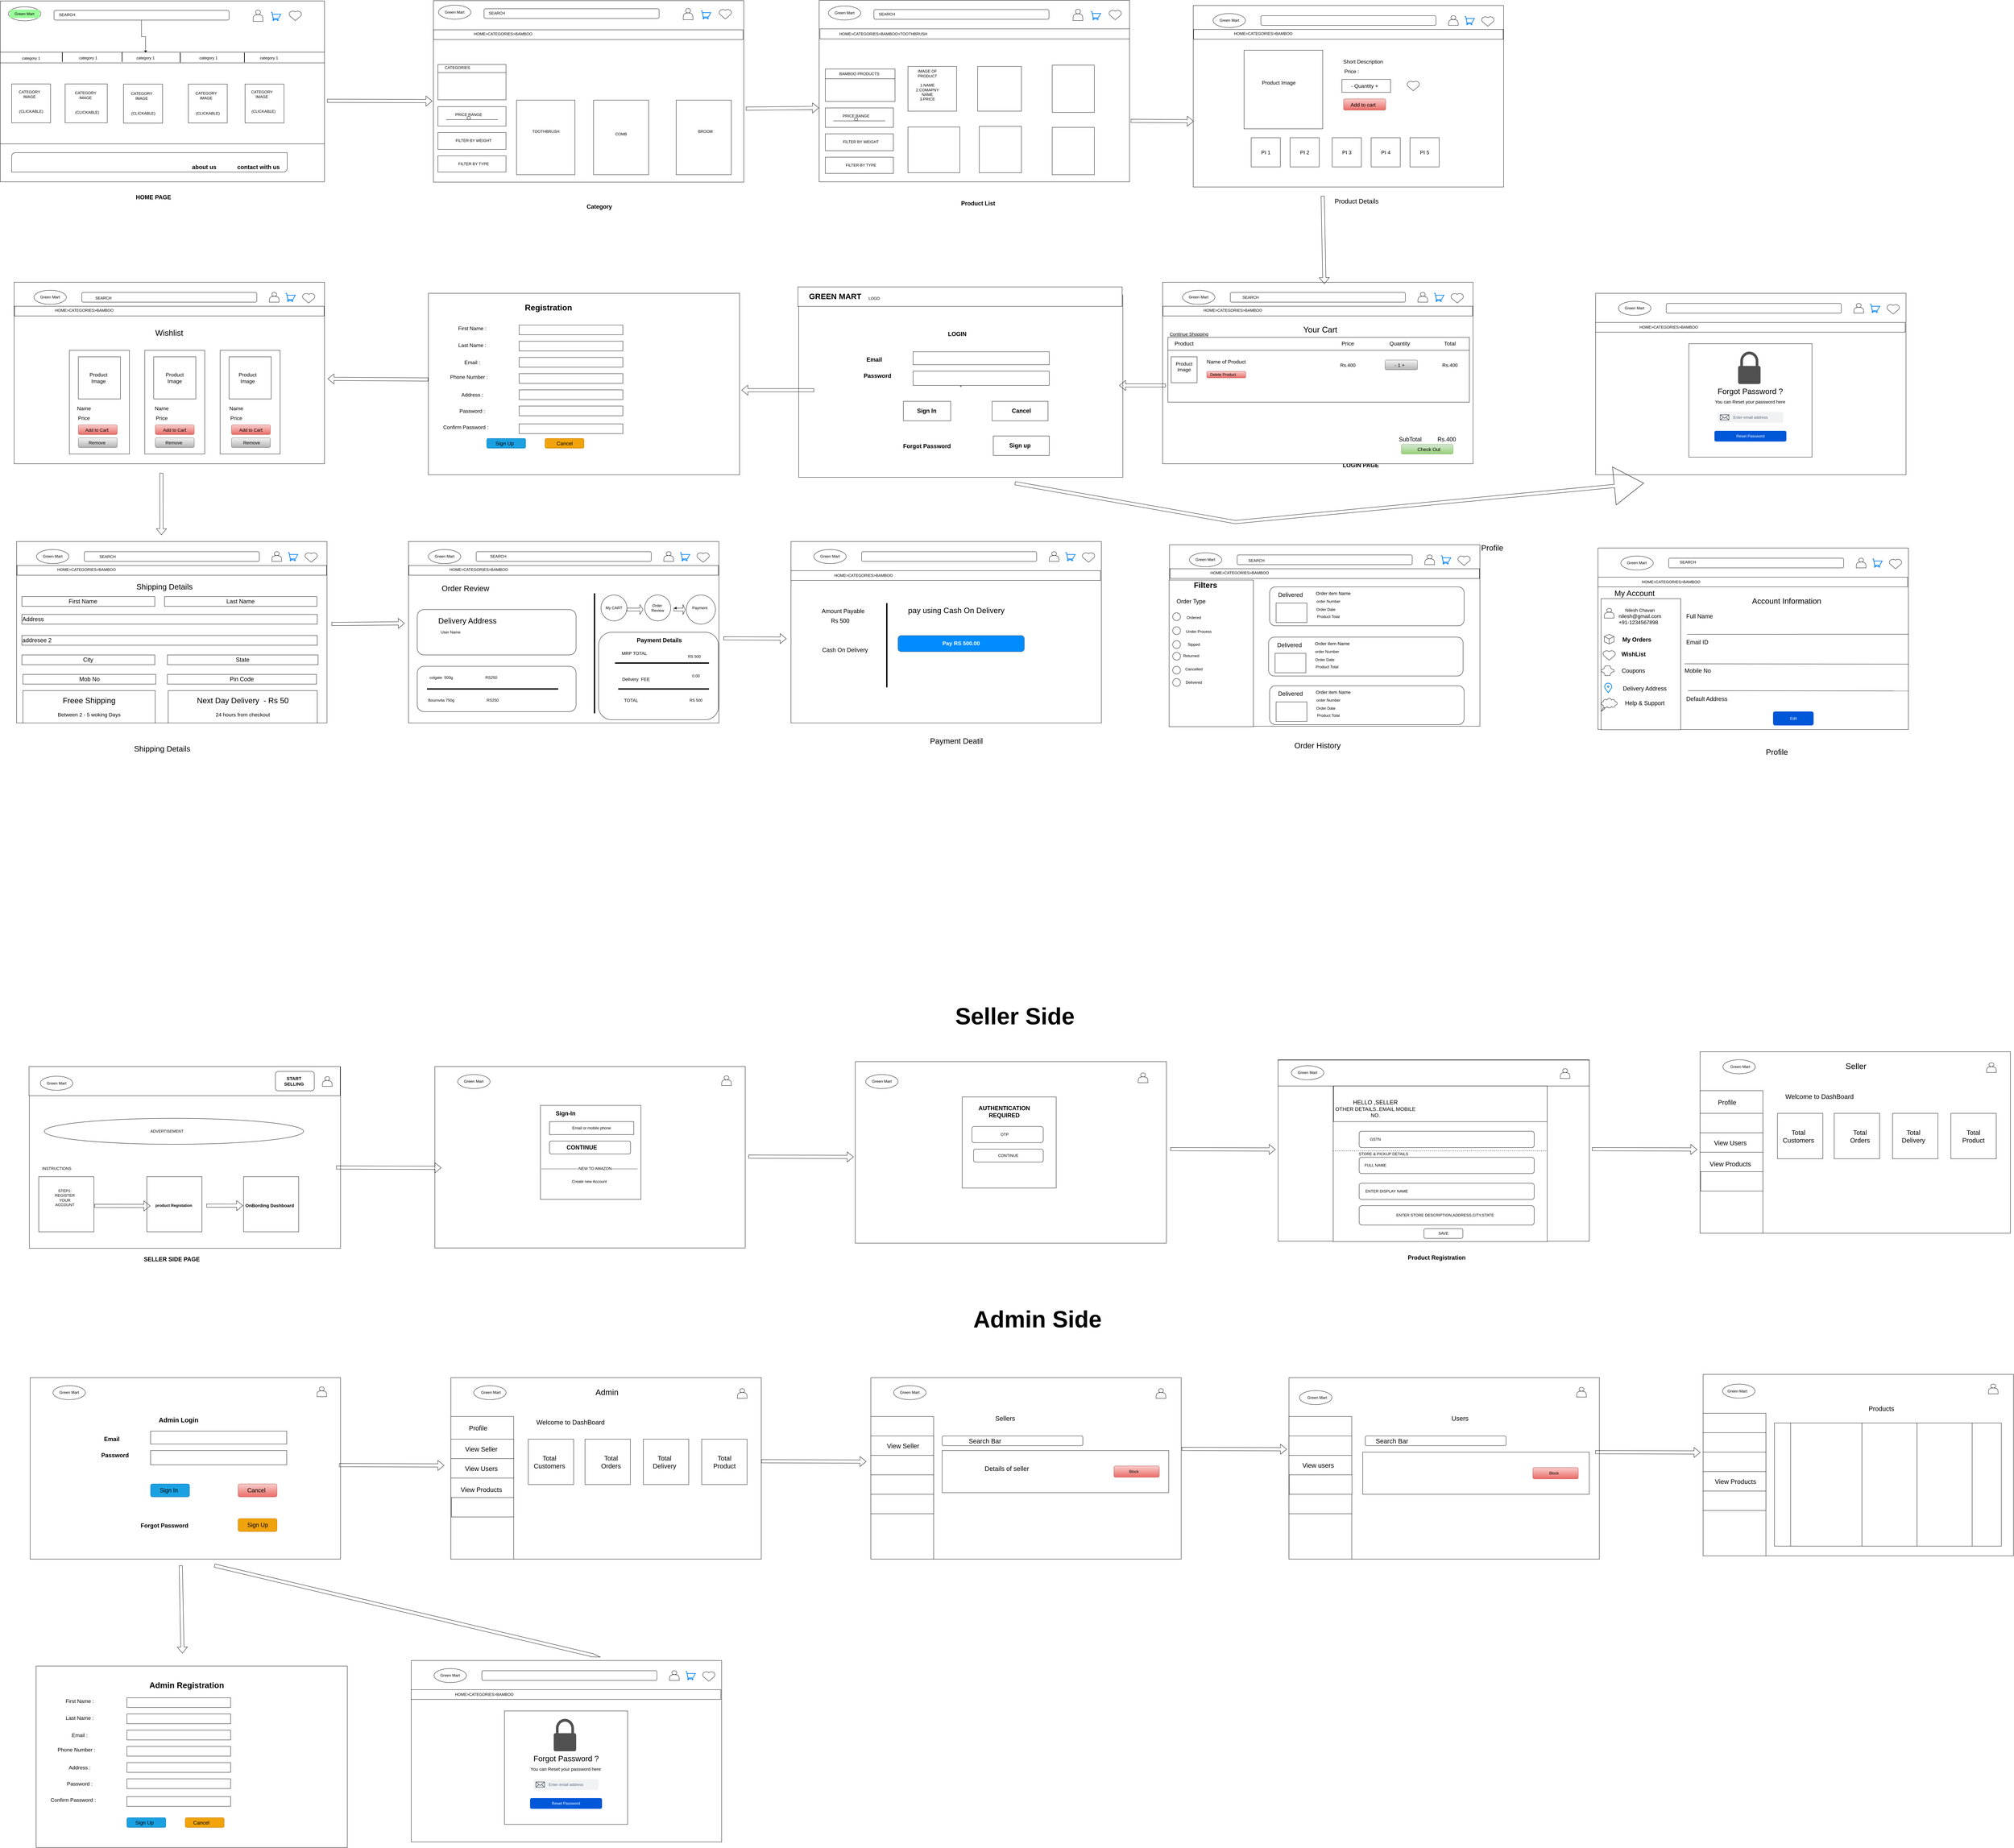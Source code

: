 <mxfile version="24.2.5" type="device">
  <diagram name="Page-1" id="acY3ARqq-KXzn0mQlmbq">
    <mxGraphModel dx="2229" dy="1417" grid="1" gridSize="10" guides="1" tooltips="1" connect="1" arrows="1" fold="1" page="1" pageScale="1" pageWidth="850" pageHeight="1100" math="0" shadow="0">
      <root>
        <mxCell id="0" />
        <mxCell id="1" parent="0" />
        <mxCell id="lPI0LQm6Hfz4t6SBKQvR-1" value="" style="rounded=0;whiteSpace=wrap;html=1;labelBackgroundColor=#99FFCC;" parent="1" vertex="1">
          <mxGeometry y="2" width="1000" height="558" as="geometry" />
        </mxCell>
        <mxCell id="HgcxQ5-Tg-PZsvK10Bci-1" value="" style="edgeStyle=orthogonalEdgeStyle;rounded=0;orthogonalLoop=1;jettySize=auto;html=1;" edge="1" parent="1" source="lPI0LQm6Hfz4t6SBKQvR-2" target="Hfsn0b6LwpXjlY9VRpZj-9">
          <mxGeometry relative="1" as="geometry" />
        </mxCell>
        <mxCell id="lPI0LQm6Hfz4t6SBKQvR-2" value="" style="rounded=1;whiteSpace=wrap;html=1;" parent="1" vertex="1">
          <mxGeometry x="165.62" y="31" width="540" height="30" as="geometry" />
        </mxCell>
        <mxCell id="lPI0LQm6Hfz4t6SBKQvR-3" value="" style="verticalLabelPosition=bottom;verticalAlign=top;html=1;shape=mxgraph.basic.heart" parent="1" vertex="1">
          <mxGeometry x="890" y="32.5" width="40" height="30" as="geometry" />
        </mxCell>
        <mxCell id="lPI0LQm6Hfz4t6SBKQvR-6" value="" style="rounded=0;whiteSpace=wrap;html=1;" parent="1" vertex="1">
          <mxGeometry y="193" width="1000" height="250" as="geometry" />
        </mxCell>
        <mxCell id="lPI0LQm6Hfz4t6SBKQvR-7" value="" style="whiteSpace=wrap;html=1;aspect=fixed;" parent="1" vertex="1">
          <mxGeometry x="35" y="258" width="120" height="120" as="geometry" />
        </mxCell>
        <mxCell id="lPI0LQm6Hfz4t6SBKQvR-8" value="" style="rounded=0;whiteSpace=wrap;html=1;" parent="1" vertex="1">
          <mxGeometry x="200" y="258" width="130" height="120" as="geometry" />
        </mxCell>
        <mxCell id="lPI0LQm6Hfz4t6SBKQvR-9" value="" style="whiteSpace=wrap;html=1;aspect=fixed;" parent="1" vertex="1">
          <mxGeometry x="380" y="258.5" width="120.5" height="120.5" as="geometry" />
        </mxCell>
        <mxCell id="lPI0LQm6Hfz4t6SBKQvR-10" value="" style="whiteSpace=wrap;html=1;aspect=fixed;" parent="1" vertex="1">
          <mxGeometry x="580" y="258.5" width="120" height="120" as="geometry" />
        </mxCell>
        <mxCell id="lPI0LQm6Hfz4t6SBKQvR-11" value="" style="whiteSpace=wrap;html=1;aspect=fixed;" parent="1" vertex="1">
          <mxGeometry x="755" y="258.5" width="120" height="120" as="geometry" />
        </mxCell>
        <mxCell id="lPI0LQm6Hfz4t6SBKQvR-12" value="" style="verticalLabelPosition=bottom;verticalAlign=top;html=1;shape=mxgraph.basic.diag_round_rect;dx=6;whiteSpace=wrap;" parent="1" vertex="1">
          <mxGeometry x="35" y="470" width="850" height="60" as="geometry" />
        </mxCell>
        <mxCell id="lPI0LQm6Hfz4t6SBKQvR-13" value="&lt;font style=&quot;font-size: 18px;&quot;&gt;&lt;b style=&quot;&quot;&gt;contact with us&lt;/b&gt;&lt;/font&gt;" style="text;strokeColor=none;align=center;fillColor=none;html=1;verticalAlign=middle;whiteSpace=wrap;rounded=0;" parent="1" vertex="1">
          <mxGeometry x="720" y="500" width="153.12" height="30" as="geometry" />
        </mxCell>
        <mxCell id="lPI0LQm6Hfz4t6SBKQvR-16" value="CATEGORY IMAGE" style="text;strokeColor=none;align=center;fillColor=none;html=1;verticalAlign=middle;whiteSpace=wrap;rounded=0;" parent="1" vertex="1">
          <mxGeometry x="60" y="271.25" width="60" height="36.75" as="geometry" />
        </mxCell>
        <mxCell id="lPI0LQm6Hfz4t6SBKQvR-17" value="" style="shape=actor;whiteSpace=wrap;html=1;" parent="1" vertex="1">
          <mxGeometry x="780" y="30" width="30" height="35" as="geometry" />
        </mxCell>
        <mxCell id="lPI0LQm6Hfz4t6SBKQvR-18" value="(CLICKABLE)" style="text;strokeColor=none;align=center;fillColor=none;html=1;verticalAlign=middle;whiteSpace=wrap;rounded=0;" parent="1" vertex="1">
          <mxGeometry x="65" y="328" width="60" height="30" as="geometry" />
        </mxCell>
        <mxCell id="lPI0LQm6Hfz4t6SBKQvR-19" value="" style="html=1;verticalLabelPosition=bottom;align=center;labelBackgroundColor=#ffffff;verticalAlign=top;strokeWidth=2;strokeColor=#0080F0;shadow=0;dashed=0;shape=mxgraph.ios7.icons.shopping_cart;" parent="1" vertex="1">
          <mxGeometry x="835" y="37" width="30" height="25.5" as="geometry" />
        </mxCell>
        <mxCell id="lPI0LQm6Hfz4t6SBKQvR-20" value="" style="html=1;verticalLabelPosition=bottom;align=center;labelBackgroundColor=#ffffff;verticalAlign=top;strokeWidth=2;strokeColor=#0080F0;shadow=0;dashed=0;shape=mxgraph.ios7.icons.shopping_cart;" parent="1" vertex="1">
          <mxGeometry x="410" y="380" width="30" as="geometry" />
        </mxCell>
        <mxCell id="lPI0LQm6Hfz4t6SBKQvR-21" value="SEARCH" style="text;strokeColor=none;align=center;fillColor=none;html=1;verticalAlign=middle;whiteSpace=wrap;rounded=0;" parent="1" vertex="1">
          <mxGeometry x="175.62" y="30" width="60" height="30" as="geometry" />
        </mxCell>
        <mxCell id="lPI0LQm6Hfz4t6SBKQvR-22" value="" style="verticalLabelPosition=bottom;verticalAlign=top;html=1;shape=mxgraph.basic.rect;fillColor2=none;strokeWidth=1;size=20;indent=5;" parent="1" vertex="1">
          <mxGeometry x="1336" y="1" width="957.5" height="560" as="geometry" />
        </mxCell>
        <mxCell id="lPI0LQm6Hfz4t6SBKQvR-27" value="" style="rounded=0;whiteSpace=wrap;html=1;" parent="1" vertex="1">
          <mxGeometry x="1336.25" y="91" width="955" height="30" as="geometry" />
        </mxCell>
        <mxCell id="lPI0LQm6Hfz4t6SBKQvR-28" value="HOME&amp;gt;CATEGORIES&amp;gt;BAMBOO" style="text;strokeColor=none;align=center;fillColor=none;html=1;verticalAlign=middle;whiteSpace=wrap;rounded=0;" parent="1" vertex="1">
          <mxGeometry x="1351.25" y="89" width="400" height="30" as="geometry" />
        </mxCell>
        <mxCell id="lPI0LQm6Hfz4t6SBKQvR-29" value="" style="rounded=0;whiteSpace=wrap;html=1;" parent="1" vertex="1">
          <mxGeometry x="1350" y="202" width="210" height="105" as="geometry" />
        </mxCell>
        <mxCell id="lPI0LQm6Hfz4t6SBKQvR-30" value="" style="rounded=0;whiteSpace=wrap;html=1;" parent="1" vertex="1">
          <mxGeometry x="1350" y="328" width="210" height="60" as="geometry" />
        </mxCell>
        <mxCell id="lPI0LQm6Hfz4t6SBKQvR-31" value="" style="rounded=0;whiteSpace=wrap;html=1;" parent="1" vertex="1">
          <mxGeometry x="1350" y="408" width="210" height="52" as="geometry" />
        </mxCell>
        <mxCell id="lPI0LQm6Hfz4t6SBKQvR-32" value="" style="rounded=0;whiteSpace=wrap;html=1;" parent="1" vertex="1">
          <mxGeometry x="1350" y="480" width="210" height="50" as="geometry" />
        </mxCell>
        <mxCell id="lPI0LQm6Hfz4t6SBKQvR-33" value="" style="rounded=0;whiteSpace=wrap;html=1;" parent="1" vertex="1">
          <mxGeometry x="1592.5" y="308" width="180" height="230" as="geometry" />
        </mxCell>
        <mxCell id="lPI0LQm6Hfz4t6SBKQvR-34" value="" style="rounded=0;whiteSpace=wrap;html=1;" parent="1" vertex="1">
          <mxGeometry x="2085" y="308" width="170" height="230" as="geometry" />
        </mxCell>
        <mxCell id="lPI0LQm6Hfz4t6SBKQvR-35" value="" style="rounded=0;whiteSpace=wrap;html=1;" parent="1" vertex="1">
          <mxGeometry x="1830" y="308" width="170" height="230" as="geometry" />
        </mxCell>
        <mxCell id="lPI0LQm6Hfz4t6SBKQvR-36" value="FILTER BY WEIGHT" style="text;html=1;align=center;verticalAlign=middle;whiteSpace=wrap;rounded=0;" parent="1" vertex="1">
          <mxGeometry x="1375" y="418" width="170" height="30" as="geometry" />
        </mxCell>
        <mxCell id="lPI0LQm6Hfz4t6SBKQvR-37" value="FILTER BY TYPE" style="text;html=1;align=center;verticalAlign=middle;whiteSpace=wrap;rounded=0;" parent="1" vertex="1">
          <mxGeometry x="1375" y="490" width="170" height="30" as="geometry" />
        </mxCell>
        <mxCell id="lPI0LQm6Hfz4t6SBKQvR-38" value="" style="rounded=0;whiteSpace=wrap;html=1;" parent="1" vertex="1">
          <mxGeometry x="1350" y="198" width="210" height="25" as="geometry" />
        </mxCell>
        <mxCell id="lPI0LQm6Hfz4t6SBKQvR-39" value="CATEGORIES" style="text;html=1;align=center;verticalAlign=middle;whiteSpace=wrap;rounded=0;" parent="1" vertex="1">
          <mxGeometry x="1380" y="193" width="60" height="30" as="geometry" />
        </mxCell>
        <mxCell id="lPI0LQm6Hfz4t6SBKQvR-40" value="PRICE RANGE" style="text;html=1;align=center;verticalAlign=middle;whiteSpace=wrap;rounded=0;" parent="1" vertex="1">
          <mxGeometry x="1360" y="338" width="170" height="30" as="geometry" />
        </mxCell>
        <mxCell id="lPI0LQm6Hfz4t6SBKQvR-41" value="" style="endArrow=none;html=1;rounded=0;" parent="1" edge="1">
          <mxGeometry relative="1" as="geometry">
            <mxPoint x="1375" y="368" as="sourcePoint" />
            <mxPoint x="1535" y="368" as="targetPoint" />
          </mxGeometry>
        </mxCell>
        <mxCell id="lPI0LQm6Hfz4t6SBKQvR-42" value="" style="verticalLabelPosition=bottom;verticalAlign=top;html=1;shape=mxgraph.flowchart.on-page_reference;" parent="1" vertex="1">
          <mxGeometry x="1440" y="358" width="10" height="10" as="geometry" />
        </mxCell>
        <mxCell id="lPI0LQm6Hfz4t6SBKQvR-43" value="TOOTHBRUSH" style="text;strokeColor=none;align=center;fillColor=none;html=1;verticalAlign=middle;whiteSpace=wrap;rounded=0;" parent="1" vertex="1">
          <mxGeometry x="1652.5" y="390" width="60" height="30" as="geometry" />
        </mxCell>
        <mxCell id="lPI0LQm6Hfz4t6SBKQvR-44" value="COMB" style="text;strokeColor=none;align=center;fillColor=none;html=1;verticalAlign=middle;whiteSpace=wrap;rounded=0;" parent="1" vertex="1">
          <mxGeometry x="1885" y="398" width="60" height="30" as="geometry" />
        </mxCell>
        <mxCell id="lPI0LQm6Hfz4t6SBKQvR-45" value="BROOM" style="text;strokeColor=none;align=center;fillColor=none;html=1;verticalAlign=middle;whiteSpace=wrap;rounded=0;" parent="1" vertex="1">
          <mxGeometry x="2145" y="390" width="60" height="30" as="geometry" />
        </mxCell>
        <mxCell id="lPI0LQm6Hfz4t6SBKQvR-50" value="" style="verticalLabelPosition=bottom;verticalAlign=top;html=1;shape=mxgraph.basic.rect;fillColor2=none;strokeWidth=1;size=20;indent=5;" parent="1" vertex="1">
          <mxGeometry x="2526" width="957.5" height="560" as="geometry" />
        </mxCell>
        <mxCell id="lPI0LQm6Hfz4t6SBKQvR-54" value="" style="rounded=0;whiteSpace=wrap;html=1;" parent="1" vertex="1">
          <mxGeometry x="2528.5" y="88" width="955" height="31" as="geometry" />
        </mxCell>
        <mxCell id="lPI0LQm6Hfz4t6SBKQvR-60" value="HOME&amp;gt;CATEGORIES&amp;gt;BAMBOO&amp;gt;TOOTHBRUSH" style="text;strokeColor=none;align=center;fillColor=none;html=1;verticalAlign=middle;whiteSpace=wrap;rounded=0;" parent="1" vertex="1">
          <mxGeometry x="2523.5" y="89" width="400" height="30" as="geometry" />
        </mxCell>
        <mxCell id="lPI0LQm6Hfz4t6SBKQvR-61" value="" style="rounded=0;whiteSpace=wrap;html=1;" parent="1" vertex="1">
          <mxGeometry x="2545" y="332" width="210" height="60" as="geometry" />
        </mxCell>
        <mxCell id="lPI0LQm6Hfz4t6SBKQvR-62" value="" style="rounded=0;whiteSpace=wrap;html=1;" parent="1" vertex="1">
          <mxGeometry x="2545" y="412" width="210" height="52" as="geometry" />
        </mxCell>
        <mxCell id="lPI0LQm6Hfz4t6SBKQvR-63" value="" style="rounded=0;whiteSpace=wrap;html=1;" parent="1" vertex="1">
          <mxGeometry x="2545" y="484" width="210" height="50" as="geometry" />
        </mxCell>
        <mxCell id="lPI0LQm6Hfz4t6SBKQvR-64" value="FILTER BY WEIGHT" style="text;html=1;align=center;verticalAlign=middle;whiteSpace=wrap;rounded=0;" parent="1" vertex="1">
          <mxGeometry x="2570" y="422" width="170" height="30" as="geometry" />
        </mxCell>
        <mxCell id="lPI0LQm6Hfz4t6SBKQvR-65" value="FILTER BY TYPE" style="text;html=1;align=center;verticalAlign=middle;whiteSpace=wrap;rounded=0;" parent="1" vertex="1">
          <mxGeometry x="2570" y="494" width="170" height="30" as="geometry" />
        </mxCell>
        <mxCell id="lPI0LQm6Hfz4t6SBKQvR-66" value="PRICE RANGE" style="text;html=1;align=center;verticalAlign=middle;whiteSpace=wrap;rounded=0;" parent="1" vertex="1">
          <mxGeometry x="2555" y="342" width="170" height="30" as="geometry" />
        </mxCell>
        <mxCell id="lPI0LQm6Hfz4t6SBKQvR-67" value="" style="endArrow=none;html=1;rounded=0;" parent="1" edge="1">
          <mxGeometry relative="1" as="geometry">
            <mxPoint x="2570" y="372" as="sourcePoint" />
            <mxPoint x="2730" y="372" as="targetPoint" />
          </mxGeometry>
        </mxCell>
        <mxCell id="lPI0LQm6Hfz4t6SBKQvR-68" value="" style="verticalLabelPosition=bottom;verticalAlign=top;html=1;shape=mxgraph.flowchart.on-page_reference;" parent="1" vertex="1">
          <mxGeometry x="2635" y="362" width="10" height="10" as="geometry" />
        </mxCell>
        <mxCell id="lPI0LQm6Hfz4t6SBKQvR-69" value="" style="rounded=0;whiteSpace=wrap;html=1;" parent="1" vertex="1">
          <mxGeometry x="2545" y="212" width="215" height="100" as="geometry" />
        </mxCell>
        <mxCell id="lPI0LQm6Hfz4t6SBKQvR-70" value="" style="rounded=0;whiteSpace=wrap;html=1;" parent="1" vertex="1">
          <mxGeometry x="2545" y="212" width="215" height="30" as="geometry" />
        </mxCell>
        <mxCell id="lPI0LQm6Hfz4t6SBKQvR-71" value="BAMBOO PRODUCTS" style="text;strokeColor=none;align=center;fillColor=none;html=1;verticalAlign=middle;whiteSpace=wrap;rounded=0;" parent="1" vertex="1">
          <mxGeometry x="2580" y="212" width="140" height="30" as="geometry" />
        </mxCell>
        <mxCell id="lPI0LQm6Hfz4t6SBKQvR-72" value="" style="rounded=0;whiteSpace=wrap;html=1;" parent="1" vertex="1">
          <mxGeometry x="3020" y="389" width="130" height="143" as="geometry" />
        </mxCell>
        <mxCell id="lPI0LQm6Hfz4t6SBKQvR-73" value="" style="rounded=0;whiteSpace=wrap;html=1;" parent="1" vertex="1">
          <mxGeometry x="3015" y="204" width="135" height="138" as="geometry" />
        </mxCell>
        <mxCell id="lPI0LQm6Hfz4t6SBKQvR-74" value="" style="rounded=0;whiteSpace=wrap;html=1;" parent="1" vertex="1">
          <mxGeometry x="2800" y="204" width="150" height="138" as="geometry" />
        </mxCell>
        <mxCell id="lPI0LQm6Hfz4t6SBKQvR-75" value="" style="rounded=0;whiteSpace=wrap;html=1;" parent="1" vertex="1">
          <mxGeometry x="2800" y="391" width="160" height="141" as="geometry" />
        </mxCell>
        <mxCell id="lPI0LQm6Hfz4t6SBKQvR-76" value="" style="rounded=0;whiteSpace=wrap;html=1;" parent="1" vertex="1">
          <mxGeometry x="3245" y="200" width="130" height="146" as="geometry" />
        </mxCell>
        <mxCell id="lPI0LQm6Hfz4t6SBKQvR-77" value="" style="rounded=0;whiteSpace=wrap;html=1;" parent="1" vertex="1">
          <mxGeometry x="3245" y="392" width="130" height="146" as="geometry" />
        </mxCell>
        <mxCell id="lPI0LQm6Hfz4t6SBKQvR-78" value="IMAGE OF PRODUCT&lt;div&gt;&lt;br&gt;&lt;/div&gt;&lt;div&gt;1.NAME&lt;/div&gt;&lt;div&gt;2.COMAPNY NAME&lt;/div&gt;&lt;div&gt;3.PRICE&lt;/div&gt;" style="text;strokeColor=none;align=center;fillColor=none;html=1;verticalAlign=middle;whiteSpace=wrap;rounded=0;" parent="1" vertex="1">
          <mxGeometry x="2830" y="247" width="60" height="30" as="geometry" />
        </mxCell>
        <mxCell id="lPI0LQm6Hfz4t6SBKQvR-118" value="+" style="rounded=0;whiteSpace=wrap;html=1;horizontal=0;" parent="1" vertex="1">
          <mxGeometry x="2462.87" y="910" width="1000" height="562" as="geometry" />
        </mxCell>
        <mxCell id="lPI0LQm6Hfz4t6SBKQvR-119" value="&lt;font style=&quot;font-size: 18px;&quot;&gt;LOGIN&lt;/font&gt;" style="text;strokeColor=none;align=center;fillColor=none;html=1;verticalAlign=middle;whiteSpace=wrap;rounded=0;fontStyle=1" parent="1" vertex="1">
          <mxGeometry x="2856.88" y="1015.0" width="190" height="30" as="geometry" />
        </mxCell>
        <mxCell id="lPI0LQm6Hfz4t6SBKQvR-120" value="&lt;font style=&quot;font-size: 18px;&quot;&gt;Password&lt;/font&gt;" style="text;strokeColor=none;align=center;fillColor=none;html=1;verticalAlign=middle;whiteSpace=wrap;rounded=0;fontStyle=1" parent="1" vertex="1">
          <mxGeometry x="2640.75" y="1144.37" width="130" height="30" as="geometry" />
        </mxCell>
        <mxCell id="lPI0LQm6Hfz4t6SBKQvR-121" value="&lt;font style=&quot;font-size: 18px;&quot;&gt;Email&lt;/font&gt;" style="text;strokeColor=none;align=center;fillColor=none;html=1;verticalAlign=middle;whiteSpace=wrap;rounded=0;fontStyle=1" parent="1" vertex="1">
          <mxGeometry x="2650.75" y="1094.37" width="90" height="30" as="geometry" />
        </mxCell>
        <mxCell id="lPI0LQm6Hfz4t6SBKQvR-122" value="" style="rounded=0;whiteSpace=wrap;html=1;" parent="1" vertex="1">
          <mxGeometry x="2815.75" y="1144.37" width="420" height="44" as="geometry" />
        </mxCell>
        <mxCell id="lPI0LQm6Hfz4t6SBKQvR-123" value="" style="rounded=0;whiteSpace=wrap;html=1;" parent="1" vertex="1">
          <mxGeometry x="2815.75" y="1084.37" width="420" height="40" as="geometry" />
        </mxCell>
        <mxCell id="lPI0LQm6Hfz4t6SBKQvR-125" value="" style="rounded=0;whiteSpace=wrap;html=1;" parent="1" vertex="1">
          <mxGeometry x="2785.75" y="1237.37" width="146" height="60" as="geometry" />
        </mxCell>
        <mxCell id="lPI0LQm6Hfz4t6SBKQvR-126" value="" style="rounded=0;whiteSpace=wrap;html=1;" parent="1" vertex="1">
          <mxGeometry x="3059.5" y="1237.37" width="172.5" height="60" as="geometry" />
        </mxCell>
        <mxCell id="lPI0LQm6Hfz4t6SBKQvR-127" value="" style="rounded=0;whiteSpace=wrap;html=1;" parent="1" vertex="1">
          <mxGeometry x="3063.25" y="1344.37" width="172.5" height="60" as="geometry" />
        </mxCell>
        <mxCell id="lPI0LQm6Hfz4t6SBKQvR-128" value="&lt;b&gt;&lt;font style=&quot;font-size: 18px;&quot;&gt;Forgot Password&lt;/font&gt;&lt;/b&gt;" style="text;strokeColor=none;align=center;fillColor=none;html=1;verticalAlign=top;whiteSpace=wrap;rounded=0;horizontal=1;" parent="1" vertex="1">
          <mxGeometry x="2759.25" y="1359.37" width="199" height="30" as="geometry" />
        </mxCell>
        <mxCell id="lPI0LQm6Hfz4t6SBKQvR-129" value="&lt;b&gt;&lt;font style=&quot;font-size: 18px;&quot;&gt;Sign In&lt;/font&gt;&lt;/b&gt;" style="text;strokeColor=none;align=center;fillColor=none;html=1;verticalAlign=middle;whiteSpace=wrap;rounded=0;" parent="1" vertex="1">
          <mxGeometry x="2790.75" y="1252.37" width="134" height="30" as="geometry" />
        </mxCell>
        <mxCell id="lPI0LQm6Hfz4t6SBKQvR-130" value="&lt;b&gt;&lt;font style=&quot;font-size: 18px;&quot;&gt;Cancel&lt;/font&gt;&lt;/b&gt;" style="text;strokeColor=none;align=center;fillColor=none;html=1;verticalAlign=middle;whiteSpace=wrap;rounded=0;" parent="1" vertex="1">
          <mxGeometry x="3119.5" y="1252.37" width="60" height="30" as="geometry" />
        </mxCell>
        <mxCell id="lPI0LQm6Hfz4t6SBKQvR-131" style="edgeStyle=orthogonalEdgeStyle;rounded=0;orthogonalLoop=1;jettySize=auto;html=1;exitX=0.5;exitY=1;exitDx=0;exitDy=0;" parent="1" edge="1">
          <mxGeometry relative="1" as="geometry">
            <mxPoint x="2595.75" y="947.37" as="sourcePoint" />
            <mxPoint x="2595.75" y="947.37" as="targetPoint" />
          </mxGeometry>
        </mxCell>
        <mxCell id="lPI0LQm6Hfz4t6SBKQvR-132" value="&lt;b&gt;&lt;font style=&quot;font-size: 18px;&quot;&gt;Sign up&lt;/font&gt;&lt;/b&gt;" style="text;strokeColor=none;align=center;fillColor=none;html=1;verticalAlign=middle;whiteSpace=wrap;rounded=0;" parent="1" vertex="1">
          <mxGeometry x="3063.25" y="1349.37" width="165" height="50" as="geometry" />
        </mxCell>
        <mxCell id="lPI0LQm6Hfz4t6SBKQvR-133" value="&lt;font style=&quot;font-size: 18px;&quot;&gt;&lt;b&gt;HOME PAGE&lt;/b&gt;&lt;/font&gt;" style="text;strokeColor=none;align=center;fillColor=none;html=1;verticalAlign=middle;whiteSpace=wrap;rounded=0;" parent="1" vertex="1">
          <mxGeometry x="400" y="592.5" width="145" height="30" as="geometry" />
        </mxCell>
        <mxCell id="lPI0LQm6Hfz4t6SBKQvR-134" value="&lt;font style=&quot;font-size: 18px;&quot;&gt;&lt;b&gt;LOGIN PAGE&lt;/b&gt;&lt;/font&gt;" style="text;strokeColor=none;align=center;fillColor=none;html=1;verticalAlign=middle;whiteSpace=wrap;rounded=0;" parent="1" vertex="1">
          <mxGeometry x="4086.87" y="1420" width="220" height="30" as="geometry" />
        </mxCell>
        <mxCell id="lPI0LQm6Hfz4t6SBKQvR-135" value="" style="rounded=0;whiteSpace=wrap;html=1;" parent="1" vertex="1">
          <mxGeometry x="2460.75" y="884.37" width="1000" height="60" as="geometry" />
        </mxCell>
        <mxCell id="lPI0LQm6Hfz4t6SBKQvR-136" value="&lt;font style=&quot;font-size: 24px;&quot;&gt;&lt;b&gt;GREEN MART&lt;/b&gt;&lt;/font&gt;" style="text;strokeColor=none;align=center;fillColor=none;html=1;verticalAlign=middle;whiteSpace=wrap;rounded=0;" parent="1" vertex="1">
          <mxGeometry x="2473.25" y="899.37" width="205" height="30" as="geometry" />
        </mxCell>
        <mxCell id="lPI0LQm6Hfz4t6SBKQvR-140" value="LOGO" style="text;strokeColor=none;align=center;fillColor=none;html=1;verticalAlign=middle;whiteSpace=wrap;rounded=0;" parent="1" vertex="1">
          <mxGeometry x="2665.75" y="884.37" width="60" height="72" as="geometry" />
        </mxCell>
        <mxCell id="lPI0LQm6Hfz4t6SBKQvR-141" value="" style="verticalLabelPosition=bottom;verticalAlign=top;html=1;shape=mxgraph.basic.rect;fillColor2=none;strokeWidth=1;size=20;indent=5;" parent="1" vertex="1">
          <mxGeometry x="3680" y="16" width="957.5" height="560" as="geometry" />
        </mxCell>
        <mxCell id="lPI0LQm6Hfz4t6SBKQvR-144" value="" style="rounded=1;whiteSpace=wrap;html=1;" parent="1" vertex="1">
          <mxGeometry x="3888.75" y="47.37" width="540" height="30" as="geometry" />
        </mxCell>
        <mxCell id="lPI0LQm6Hfz4t6SBKQvR-145" value="" style="verticalLabelPosition=bottom;verticalAlign=top;html=1;shape=mxgraph.basic.heart" parent="1" vertex="1">
          <mxGeometry x="4568.75" y="50" width="40" height="30" as="geometry" />
        </mxCell>
        <mxCell id="lPI0LQm6Hfz4t6SBKQvR-146" value="" style="ellipse;whiteSpace=wrap;html=1;" parent="1" vertex="1">
          <mxGeometry x="3741.25" y="40.75" width="100" height="43.25" as="geometry" />
        </mxCell>
        <mxCell id="lPI0LQm6Hfz4t6SBKQvR-147" value="" style="html=1;verticalLabelPosition=bottom;align=center;labelBackgroundColor=#ffffff;verticalAlign=top;strokeWidth=2;strokeColor=#0080F0;shadow=0;dashed=0;shape=mxgraph.ios7.icons.shopping_cart;" parent="1" vertex="1">
          <mxGeometry x="4517.5" y="50" width="30" height="25.5" as="geometry" />
        </mxCell>
        <mxCell id="lPI0LQm6Hfz4t6SBKQvR-148" value="" style="shape=actor;whiteSpace=wrap;html=1;" parent="1" vertex="1">
          <mxGeometry x="4467.5" y="47.38" width="30" height="30" as="geometry" />
        </mxCell>
        <mxCell id="lPI0LQm6Hfz4t6SBKQvR-149" value="Green Mart" style="text;html=1;align=center;verticalAlign=middle;whiteSpace=wrap;rounded=0;" parent="1" vertex="1">
          <mxGeometry x="3745.62" y="50" width="91.25" height="24.75" as="geometry" />
        </mxCell>
        <mxCell id="lPI0LQm6Hfz4t6SBKQvR-152" value="" style="rounded=0;whiteSpace=wrap;html=1;" parent="1" vertex="1">
          <mxGeometry x="3681.25" y="90" width="955" height="30" as="geometry" />
        </mxCell>
        <mxCell id="lPI0LQm6Hfz4t6SBKQvR-153" value="HOME&amp;gt;CATEGORIES&amp;gt;BAMBOO" style="text;strokeColor=none;align=center;fillColor=none;html=1;verticalAlign=middle;whiteSpace=wrap;rounded=0;" parent="1" vertex="1">
          <mxGeometry x="3696.25" y="88" width="400" height="30" as="geometry" />
        </mxCell>
        <mxCell id="lPI0LQm6Hfz4t6SBKQvR-154" value="Short Description" style="text;strokeColor=none;align=center;fillColor=none;html=1;verticalAlign=middle;whiteSpace=wrap;rounded=0;fontSize=16;" parent="1" vertex="1">
          <mxGeometry x="4118.75" y="164" width="170" height="50" as="geometry" />
        </mxCell>
        <mxCell id="lPI0LQm6Hfz4t6SBKQvR-155" value="Price :" style="text;strokeColor=none;align=center;fillColor=none;html=1;verticalAlign=middle;whiteSpace=wrap;rounded=0;fontSize=16;" parent="1" vertex="1">
          <mxGeometry x="4108.75" y="204" width="120" height="30" as="geometry" />
        </mxCell>
        <mxCell id="lPI0LQm6Hfz4t6SBKQvR-156" value="" style="rounded=0;whiteSpace=wrap;html=1;labelBackgroundColor=#ffffff;fontSize=16;" parent="1" vertex="1">
          <mxGeometry x="4138.75" y="244" width="150" height="40" as="geometry" />
        </mxCell>
        <mxCell id="lPI0LQm6Hfz4t6SBKQvR-157" value="- Quantity +" style="text;align=center;html=1;verticalAlign=middle;whiteSpace=wrap;rounded=0;fontSize=16;" parent="1" vertex="1">
          <mxGeometry x="4138.75" y="249" width="140" height="30" as="geometry" />
        </mxCell>
        <mxCell id="lPI0LQm6Hfz4t6SBKQvR-158" value="" style="verticalLabelPosition=bottom;verticalAlign=top;html=1;shape=mxgraph.basic.heart;labelBackgroundColor=#ffffff;strokeColor=#000000;fontSize=16;" parent="1" vertex="1">
          <mxGeometry x="4338.75" y="249" width="40" height="30" as="geometry" />
        </mxCell>
        <mxCell id="lPI0LQm6Hfz4t6SBKQvR-159" value="PI 1" style="whiteSpace=wrap;html=1;aspect=fixed;labelBackgroundColor=#ffffff;strokeColor=#000000;fontSize=16;" parent="1" vertex="1">
          <mxGeometry x="3858.75" y="424" width="90" height="90" as="geometry" />
        </mxCell>
        <mxCell id="lPI0LQm6Hfz4t6SBKQvR-160" value="PI 2" style="whiteSpace=wrap;html=1;aspect=fixed;labelBackgroundColor=#ffffff;strokeColor=#000000;fontSize=16;" parent="1" vertex="1">
          <mxGeometry x="3978.75" y="424" width="90" height="90" as="geometry" />
        </mxCell>
        <mxCell id="lPI0LQm6Hfz4t6SBKQvR-161" value="PI 3" style="whiteSpace=wrap;html=1;aspect=fixed;labelBackgroundColor=#ffffff;strokeColor=#000000;fontSize=16;" parent="1" vertex="1">
          <mxGeometry x="4108.75" y="424" width="90" height="90" as="geometry" />
        </mxCell>
        <mxCell id="lPI0LQm6Hfz4t6SBKQvR-162" value="PI 4" style="whiteSpace=wrap;html=1;aspect=fixed;labelBackgroundColor=#ffffff;strokeColor=#000000;fontSize=16;" parent="1" vertex="1">
          <mxGeometry x="4228.75" y="424" width="90" height="90" as="geometry" />
        </mxCell>
        <mxCell id="lPI0LQm6Hfz4t6SBKQvR-163" value="PI 5" style="whiteSpace=wrap;html=1;aspect=fixed;labelBackgroundColor=#ffffff;strokeColor=#000000;fontSize=16;" parent="1" vertex="1">
          <mxGeometry x="4348.75" y="424" width="90" height="90" as="geometry" />
        </mxCell>
        <mxCell id="lPI0LQm6Hfz4t6SBKQvR-165" value="" style="rounded=1;whiteSpace=wrap;html=1;fontSize=16;fillColor=#f8cecc;strokeColor=#b85450;gradientColor=#ea6b66;" parent="1" vertex="1">
          <mxGeometry x="4143.75" y="304" width="130" height="35" as="geometry" />
        </mxCell>
        <mxCell id="lPI0LQm6Hfz4t6SBKQvR-166" value="Add to cart" style="text;strokeColor=none;align=center;fillColor=none;html=1;verticalAlign=middle;whiteSpace=wrap;rounded=0;fontSize=16;" parent="1" vertex="1">
          <mxGeometry x="4158.75" y="306.5" width="90" height="30" as="geometry" />
        </mxCell>
        <mxCell id="lPI0LQm6Hfz4t6SBKQvR-168" value="" style="whiteSpace=wrap;html=1;aspect=fixed;labelBackgroundColor=#ffffff;strokeColor=#000000;fontSize=16;" parent="1" vertex="1">
          <mxGeometry x="3836.87" y="154" width="242.5" height="242.5" as="geometry" />
        </mxCell>
        <mxCell id="lPI0LQm6Hfz4t6SBKQvR-169" value="Product Image" style="text;strokeColor=none;align=center;fillColor=none;html=1;verticalAlign=middle;whiteSpace=wrap;rounded=0;fontSize=16;" parent="1" vertex="1">
          <mxGeometry x="3859.37" y="239" width="170" height="30" as="geometry" />
        </mxCell>
        <mxCell id="lPI0LQm6Hfz4t6SBKQvR-170" value="Product Details" style="text;strokeColor=none;align=center;fillColor=none;html=1;verticalAlign=middle;whiteSpace=wrap;rounded=0;fontSize=20;" parent="1" vertex="1">
          <mxGeometry x="4079.37" y="604" width="210" height="30" as="geometry" />
        </mxCell>
        <mxCell id="lPI0LQm6Hfz4t6SBKQvR-171" value="" style="verticalLabelPosition=bottom;verticalAlign=top;html=1;shape=mxgraph.basic.rect;fillColor2=none;strokeWidth=1;size=20;indent=5;" parent="1" vertex="1">
          <mxGeometry x="3585.62" y="870" width="957.5" height="560" as="geometry" />
        </mxCell>
        <mxCell id="lPI0LQm6Hfz4t6SBKQvR-172" value="" style="rounded=1;whiteSpace=wrap;html=1;" parent="1" vertex="1">
          <mxGeometry x="3794.37" y="901.37" width="540" height="30" as="geometry" />
        </mxCell>
        <mxCell id="lPI0LQm6Hfz4t6SBKQvR-173" value="" style="verticalLabelPosition=bottom;verticalAlign=top;html=1;shape=mxgraph.basic.heart" parent="1" vertex="1">
          <mxGeometry x="4474.37" y="904" width="40" height="30" as="geometry" />
        </mxCell>
        <mxCell id="lPI0LQm6Hfz4t6SBKQvR-174" value="" style="ellipse;whiteSpace=wrap;html=1;" parent="1" vertex="1">
          <mxGeometry x="3646.87" y="894.75" width="100" height="43.25" as="geometry" />
        </mxCell>
        <mxCell id="lPI0LQm6Hfz4t6SBKQvR-175" value="" style="html=1;verticalLabelPosition=bottom;align=center;labelBackgroundColor=#ffffff;verticalAlign=top;strokeWidth=2;strokeColor=#0080F0;shadow=0;dashed=0;shape=mxgraph.ios7.icons.shopping_cart;" parent="1" vertex="1">
          <mxGeometry x="4423.12" y="904" width="30" height="25.5" as="geometry" />
        </mxCell>
        <mxCell id="lPI0LQm6Hfz4t6SBKQvR-176" value="" style="shape=actor;whiteSpace=wrap;html=1;" parent="1" vertex="1">
          <mxGeometry x="4373.12" y="901.38" width="30" height="30" as="geometry" />
        </mxCell>
        <mxCell id="lPI0LQm6Hfz4t6SBKQvR-177" value="Green Mart" style="text;html=1;align=center;verticalAlign=middle;whiteSpace=wrap;rounded=0;" parent="1" vertex="1">
          <mxGeometry x="3651.24" y="904" width="91.25" height="24.75" as="geometry" />
        </mxCell>
        <mxCell id="lPI0LQm6Hfz4t6SBKQvR-178" value="" style="rounded=0;whiteSpace=wrap;html=1;" parent="1" vertex="1">
          <mxGeometry x="3586.87" y="944" width="955" height="30" as="geometry" />
        </mxCell>
        <mxCell id="lPI0LQm6Hfz4t6SBKQvR-179" value="HOME&amp;gt;CATEGORIES&amp;gt;BAMBOO" style="text;strokeColor=none;align=center;fillColor=none;html=1;verticalAlign=middle;whiteSpace=wrap;rounded=0;" parent="1" vertex="1">
          <mxGeometry x="3601.87" y="942" width="400" height="30" as="geometry" />
        </mxCell>
        <mxCell id="lPI0LQm6Hfz4t6SBKQvR-197" value="" style="verticalLabelPosition=bottom;verticalAlign=top;html=1;shape=mxgraph.basic.rect;fillColor2=none;strokeWidth=1;size=20;indent=5;" parent="1" vertex="1">
          <mxGeometry x="42.5" y="870" width="957.5" height="560" as="geometry" />
        </mxCell>
        <mxCell id="lPI0LQm6Hfz4t6SBKQvR-198" value="&lt;span style=&quot;color: rgba(0, 0, 0, 0); font-family: monospace; font-size: 0px; text-align: start; text-wrap: nowrap;&quot;&gt;%3CmxGraphModel%3E%3Croot%3E%3CmxCell%20id%3D%220%22%2F%3E%3CmxCell%20id%3D%221%22%20parent%3D%220%22%2F%3E%3CmxCell%20id%3D%222%22%20value%3D%22SEARCH%22%20style%3D%22text%3BstrokeColor%3Dnone%3Balign%3Dcenter%3BfillColor%3Dnone%3Bhtml%3D1%3BverticalAlign%3Dmiddle%3BwhiteSpace%3Dwrap%3Brounded%3D0%3B%22%20vertex%3D%221%22%20parent%3D%221%22%3E%3CmxGeometry%20x%3D%22170%22%20y%3D%22129%22%20width%3D%2260%22%20height%3D%2230%22%20as%3D%22geometry%22%2F%3E%3C%2FmxCell%3E%3C%2Froot%3E%3C%2FmxGraphModel%3E&lt;/span&gt;" style="rounded=1;whiteSpace=wrap;html=1;" parent="1" vertex="1">
          <mxGeometry x="251.25" y="901.37" width="540" height="30" as="geometry" />
        </mxCell>
        <mxCell id="lPI0LQm6Hfz4t6SBKQvR-199" value="" style="verticalLabelPosition=bottom;verticalAlign=top;html=1;shape=mxgraph.basic.heart" parent="1" vertex="1">
          <mxGeometry x="931.25" y="904" width="40" height="30" as="geometry" />
        </mxCell>
        <mxCell id="lPI0LQm6Hfz4t6SBKQvR-200" value="" style="ellipse;whiteSpace=wrap;html=1;" parent="1" vertex="1">
          <mxGeometry x="103.75" y="894.75" width="100" height="43.25" as="geometry" />
        </mxCell>
        <mxCell id="lPI0LQm6Hfz4t6SBKQvR-201" value="" style="html=1;verticalLabelPosition=bottom;align=center;labelBackgroundColor=#ffffff;verticalAlign=top;strokeWidth=2;strokeColor=#0080F0;shadow=0;dashed=0;shape=mxgraph.ios7.icons.shopping_cart;" parent="1" vertex="1">
          <mxGeometry x="880" y="904" width="30" height="25.5" as="geometry" />
        </mxCell>
        <mxCell id="lPI0LQm6Hfz4t6SBKQvR-202" value="" style="shape=actor;whiteSpace=wrap;html=1;" parent="1" vertex="1">
          <mxGeometry x="830" y="901.38" width="30" height="30" as="geometry" />
        </mxCell>
        <mxCell id="lPI0LQm6Hfz4t6SBKQvR-203" value="Green Mart" style="text;html=1;align=center;verticalAlign=middle;whiteSpace=wrap;rounded=0;" parent="1" vertex="1">
          <mxGeometry x="108.12" y="904" width="91.25" height="24.75" as="geometry" />
        </mxCell>
        <mxCell id="lPI0LQm6Hfz4t6SBKQvR-204" value="" style="rounded=0;whiteSpace=wrap;html=1;" parent="1" vertex="1">
          <mxGeometry x="43.75" y="944" width="955" height="30" as="geometry" />
        </mxCell>
        <mxCell id="lPI0LQm6Hfz4t6SBKQvR-205" value="HOME&amp;gt;CATEGORIES&amp;gt;BAMBOO" style="text;strokeColor=none;align=center;fillColor=none;html=1;verticalAlign=middle;whiteSpace=wrap;rounded=0;" parent="1" vertex="1">
          <mxGeometry x="58.75" y="942" width="400" height="30" as="geometry" />
        </mxCell>
        <mxCell id="lPI0LQm6Hfz4t6SBKQvR-206" value="" style="rounded=0;whiteSpace=wrap;html=1;strokeColor=#000000;" parent="1" vertex="1">
          <mxGeometry x="1320.5" y="904" width="960" height="560" as="geometry" />
        </mxCell>
        <mxCell id="lPI0LQm6Hfz4t6SBKQvR-207" value="" style="rounded=0;whiteSpace=wrap;html=1;" parent="1" vertex="1">
          <mxGeometry x="1600.5" y="1002" width="320" height="30" as="geometry" />
        </mxCell>
        <mxCell id="lPI0LQm6Hfz4t6SBKQvR-208" value="" style="rounded=0;whiteSpace=wrap;html=1;" parent="1" vertex="1">
          <mxGeometry x="1600.5" y="1052" width="320" height="30" as="geometry" />
        </mxCell>
        <mxCell id="lPI0LQm6Hfz4t6SBKQvR-209" value="" style="rounded=0;whiteSpace=wrap;html=1;" parent="1" vertex="1">
          <mxGeometry x="1600.5" y="1152" width="320" height="30" as="geometry" />
        </mxCell>
        <mxCell id="lPI0LQm6Hfz4t6SBKQvR-210" value="" style="rounded=0;whiteSpace=wrap;html=1;" parent="1" vertex="1">
          <mxGeometry x="1600.5" y="1102" width="320" height="30" as="geometry" />
        </mxCell>
        <mxCell id="lPI0LQm6Hfz4t6SBKQvR-211" value="" style="rounded=0;whiteSpace=wrap;html=1;" parent="1" vertex="1">
          <mxGeometry x="1600.5" y="1252" width="320" height="30" as="geometry" />
        </mxCell>
        <mxCell id="lPI0LQm6Hfz4t6SBKQvR-212" value="" style="rounded=0;whiteSpace=wrap;html=1;" parent="1" vertex="1">
          <mxGeometry x="1600.5" y="1202" width="320" height="30" as="geometry" />
        </mxCell>
        <mxCell id="lPI0LQm6Hfz4t6SBKQvR-213" value="" style="rounded=0;whiteSpace=wrap;html=1;" parent="1" vertex="1">
          <mxGeometry x="1600.5" y="1307" width="320" height="30" as="geometry" />
        </mxCell>
        <mxCell id="lPI0LQm6Hfz4t6SBKQvR-214" value="First Name :" style="text;strokeColor=none;align=center;fillColor=none;html=1;verticalAlign=middle;whiteSpace=wrap;rounded=0;fontSize=16;" parent="1" vertex="1">
          <mxGeometry x="1390.5" y="992" width="130" height="40" as="geometry" />
        </mxCell>
        <mxCell id="lPI0LQm6Hfz4t6SBKQvR-215" value="&lt;font style=&quot;font-size: 16px;&quot;&gt;Last Name :&lt;/font&gt;" style="text;strokeColor=none;align=center;fillColor=none;html=1;verticalAlign=middle;whiteSpace=wrap;rounded=0;fontSize=20;" parent="1" vertex="1">
          <mxGeometry x="1390.5" y="1042" width="130" height="40" as="geometry" />
        </mxCell>
        <mxCell id="lPI0LQm6Hfz4t6SBKQvR-216" value="Email :" style="text;strokeColor=none;align=center;fillColor=none;html=1;verticalAlign=middle;whiteSpace=wrap;rounded=0;fontSize=16;" parent="1" vertex="1">
          <mxGeometry x="1390.5" y="1097" width="130" height="40" as="geometry" />
        </mxCell>
        <mxCell id="lPI0LQm6Hfz4t6SBKQvR-217" value="Phone Number :" style="text;strokeColor=none;align=center;fillColor=none;html=1;verticalAlign=middle;whiteSpace=wrap;rounded=0;fontSize=16;" parent="1" vertex="1">
          <mxGeometry x="1370.5" y="1142" width="150" height="40" as="geometry" />
        </mxCell>
        <mxCell id="lPI0LQm6Hfz4t6SBKQvR-218" value="Address :" style="text;strokeColor=none;align=center;fillColor=none;html=1;verticalAlign=middle;whiteSpace=wrap;rounded=0;fontSize=16;" parent="1" vertex="1">
          <mxGeometry x="1390.5" y="1197" width="130" height="40" as="geometry" />
        </mxCell>
        <mxCell id="lPI0LQm6Hfz4t6SBKQvR-219" value="Password :" style="text;strokeColor=none;align=center;fillColor=none;html=1;verticalAlign=middle;whiteSpace=wrap;rounded=0;fontSize=16;" parent="1" vertex="1">
          <mxGeometry x="1390.5" y="1247" width="130" height="40" as="geometry" />
        </mxCell>
        <mxCell id="lPI0LQm6Hfz4t6SBKQvR-220" value="Confirm Password :" style="text;strokeColor=none;align=center;fillColor=none;html=1;verticalAlign=middle;whiteSpace=wrap;rounded=0;fontSize=16;" parent="1" vertex="1">
          <mxGeometry x="1350.5" y="1297" width="170" height="40" as="geometry" />
        </mxCell>
        <mxCell id="lPI0LQm6Hfz4t6SBKQvR-221" value="" style="rounded=1;whiteSpace=wrap;html=1;strokeColor=#006EAF;fontSize=16;labelBackgroundColor=#ffffff;fillColor=#1ba1e2;fontColor=#ffffff;fontStyle=0" parent="1" vertex="1">
          <mxGeometry x="1500.5" y="1352" width="120" height="30" as="geometry" />
        </mxCell>
        <mxCell id="lPI0LQm6Hfz4t6SBKQvR-222" value="Sign Up" style="text;strokeColor=none;align=center;fillColor=none;html=1;verticalAlign=middle;whiteSpace=wrap;rounded=0;fontSize=16;fontStyle=0" parent="1" vertex="1">
          <mxGeometry x="1520.5" y="1352" width="70" height="30" as="geometry" />
        </mxCell>
        <mxCell id="lPI0LQm6Hfz4t6SBKQvR-223" value="" style="rounded=1;whiteSpace=wrap;html=1;strokeColor=#BD7000;fontSize=16;labelBackgroundColor=#ffffff;fillColor=#f0a30a;fontStyle=0;fontColor=#000000;" parent="1" vertex="1">
          <mxGeometry x="1680.5" y="1352" width="120" height="30" as="geometry" />
        </mxCell>
        <mxCell id="lPI0LQm6Hfz4t6SBKQvR-224" value="Cancel" style="text;strokeColor=none;align=center;fillColor=none;html=1;verticalAlign=middle;whiteSpace=wrap;rounded=0;fontSize=16;" parent="1" vertex="1">
          <mxGeometry x="1710.5" y="1352" width="60" height="30" as="geometry" />
        </mxCell>
        <mxCell id="lPI0LQm6Hfz4t6SBKQvR-225" value="Registration" style="text;strokeColor=none;align=center;fillColor=none;html=1;verticalAlign=middle;whiteSpace=wrap;rounded=0;fontSize=25;fontStyle=1" parent="1" vertex="1">
          <mxGeometry x="1610.5" y="932" width="160" height="30" as="geometry" />
        </mxCell>
        <mxCell id="lPI0LQm6Hfz4t6SBKQvR-227" value="" style="rounded=0;whiteSpace=wrap;html=1;" parent="1" vertex="1">
          <mxGeometry x="3601.87" y="1080" width="930" height="160" as="geometry" />
        </mxCell>
        <mxCell id="lPI0LQm6Hfz4t6SBKQvR-228" value="" style="rounded=0;whiteSpace=wrap;html=1;" parent="1" vertex="1">
          <mxGeometry x="3601.87" y="1040" width="930" height="40" as="geometry" />
        </mxCell>
        <mxCell id="lPI0LQm6Hfz4t6SBKQvR-229" value="Quantity" style="text;strokeColor=none;align=center;fillColor=none;html=1;verticalAlign=middle;whiteSpace=wrap;rounded=0;fontSize=17;" parent="1" vertex="1">
          <mxGeometry x="4271.87" y="1045" width="90" height="30" as="geometry" />
        </mxCell>
        <mxCell id="lPI0LQm6Hfz4t6SBKQvR-230" value="Total" style="text;strokeColor=none;align=center;fillColor=none;html=1;verticalAlign=middle;whiteSpace=wrap;rounded=0;fontSize=17;" parent="1" vertex="1">
          <mxGeometry x="4426.87" y="1045" width="90" height="30" as="geometry" />
        </mxCell>
        <mxCell id="lPI0LQm6Hfz4t6SBKQvR-231" value="Product" style="text;strokeColor=none;align=center;fillColor=none;html=1;verticalAlign=middle;whiteSpace=wrap;rounded=0;fontSize=17;" parent="1" vertex="1">
          <mxGeometry x="3606.87" y="1045" width="90" height="30" as="geometry" />
        </mxCell>
        <mxCell id="lPI0LQm6Hfz4t6SBKQvR-232" value="Price" style="text;strokeColor=none;align=center;fillColor=none;html=1;verticalAlign=middle;whiteSpace=wrap;rounded=0;fontSize=17;" parent="1" vertex="1">
          <mxGeometry x="4111.87" y="1045" width="90" height="30" as="geometry" />
        </mxCell>
        <mxCell id="lPI0LQm6Hfz4t6SBKQvR-233" value="" style="whiteSpace=wrap;html=1;aspect=fixed;fontSize=17;" parent="1" vertex="1">
          <mxGeometry x="3611.87" y="1100" width="80" height="80" as="geometry" />
        </mxCell>
        <mxCell id="lPI0LQm6Hfz4t6SBKQvR-234" value="Name of Product" style="text;strokeColor=none;align=center;fillColor=none;html=1;verticalAlign=middle;whiteSpace=wrap;rounded=0;fontSize=16;" parent="1" vertex="1">
          <mxGeometry x="3716.87" y="1100" width="130" height="30" as="geometry" />
        </mxCell>
        <mxCell id="lPI0LQm6Hfz4t6SBKQvR-235" value="Product Image" style="text;strokeColor=none;align=center;fillColor=none;html=1;verticalAlign=middle;whiteSpace=wrap;rounded=0;fontSize=15;" parent="1" vertex="1">
          <mxGeometry x="3621.87" y="1110" width="60" height="40" as="geometry" />
        </mxCell>
        <mxCell id="lPI0LQm6Hfz4t6SBKQvR-236" value="Rs.400" style="text;strokeColor=none;align=center;fillColor=none;html=1;verticalAlign=middle;whiteSpace=wrap;rounded=0;fontSize=15;" parent="1" vertex="1">
          <mxGeometry x="4126.87" y="1110" width="60" height="30" as="geometry" />
        </mxCell>
        <mxCell id="lPI0LQm6Hfz4t6SBKQvR-237" value="Rs.400" style="text;strokeColor=none;align=center;fillColor=none;html=1;verticalAlign=middle;whiteSpace=wrap;rounded=0;fontSize=15;" parent="1" vertex="1">
          <mxGeometry x="4441.87" y="1110" width="60" height="30" as="geometry" />
        </mxCell>
        <mxCell id="lPI0LQm6Hfz4t6SBKQvR-238" value="" style="rounded=1;whiteSpace=wrap;html=1;fontSize=15;fillColor=#f5f5f5;gradientColor=#b3b3b3;strokeColor=#666666;" parent="1" vertex="1">
          <mxGeometry x="4271.87" y="1110" width="100" height="30" as="geometry" />
        </mxCell>
        <mxCell id="lPI0LQm6Hfz4t6SBKQvR-239" value="- 1 +" style="text;strokeColor=none;align=center;fillColor=none;html=1;verticalAlign=middle;whiteSpace=wrap;rounded=0;fontSize=15;" parent="1" vertex="1">
          <mxGeometry x="4286.87" y="1120" width="60" height="10" as="geometry" />
        </mxCell>
        <mxCell id="lPI0LQm6Hfz4t6SBKQvR-240" value="SubTotal&amp;nbsp;" style="text;strokeColor=none;align=center;fillColor=none;html=1;verticalAlign=middle;whiteSpace=wrap;rounded=0;fontSize=18;" parent="1" vertex="1">
          <mxGeometry x="4301.87" y="1340" width="100" height="30" as="geometry" />
        </mxCell>
        <mxCell id="lPI0LQm6Hfz4t6SBKQvR-241" value="Rs.400" style="text;strokeColor=none;align=center;fillColor=none;html=1;verticalAlign=middle;whiteSpace=wrap;rounded=0;fontSize=18;" parent="1" vertex="1">
          <mxGeometry x="4401.87" y="1340" width="120" height="30" as="geometry" />
        </mxCell>
        <mxCell id="lPI0LQm6Hfz4t6SBKQvR-242" value="Your Cart" style="text;strokeColor=none;align=center;fillColor=none;html=1;verticalAlign=middle;whiteSpace=wrap;rounded=0;fontSize=25;" parent="1" vertex="1">
          <mxGeometry x="3996.87" y="1000" width="150" height="30" as="geometry" />
        </mxCell>
        <mxCell id="lPI0LQm6Hfz4t6SBKQvR-243" value="&lt;span style=&quot;font-size: 14px;&quot;&gt;&lt;u&gt;Continue Shopping&lt;/u&gt;&lt;/span&gt;" style="text;strokeColor=none;align=center;fillColor=none;html=1;verticalAlign=middle;whiteSpace=wrap;rounded=0;fontSize=25;" parent="1" vertex="1">
          <mxGeometry x="3596.87" y="1010" width="140" height="30" as="geometry" />
        </mxCell>
        <mxCell id="lPI0LQm6Hfz4t6SBKQvR-244" value="" style="rounded=1;whiteSpace=wrap;html=1;fontSize=14;fillColor=#d5e8d4;gradientColor=#97d077;strokeColor=#82b366;" parent="1" vertex="1">
          <mxGeometry x="4321.87" y="1370" width="160" height="30" as="geometry" />
        </mxCell>
        <mxCell id="lPI0LQm6Hfz4t6SBKQvR-245" value="" style="text;strokeColor=none;align=center;fillColor=none;html=1;verticalAlign=middle;whiteSpace=wrap;rounded=0;fontSize=14;" parent="1" vertex="1">
          <mxGeometry x="4341.87" y="1370" width="130" height="30" as="geometry" />
        </mxCell>
        <mxCell id="lPI0LQm6Hfz4t6SBKQvR-246" value="Check Out" style="text;strokeColor=none;align=center;fillColor=none;html=1;verticalAlign=middle;whiteSpace=wrap;rounded=0;fontSize=15;" parent="1" vertex="1">
          <mxGeometry x="4341.87" y="1370" width="130" height="30" as="geometry" />
        </mxCell>
        <mxCell id="lPI0LQm6Hfz4t6SBKQvR-247" style="edgeStyle=orthogonalEdgeStyle;rounded=0;orthogonalLoop=1;jettySize=auto;html=1;exitX=0.5;exitY=1;exitDx=0;exitDy=0;fontSize=14;" parent="1" source="lPI0LQm6Hfz4t6SBKQvR-248" edge="1">
          <mxGeometry relative="1" as="geometry">
            <mxPoint x="3781.87" y="1155" as="targetPoint" />
          </mxGeometry>
        </mxCell>
        <mxCell id="lPI0LQm6Hfz4t6SBKQvR-248" value="" style="rounded=1;whiteSpace=wrap;html=1;fontSize=18;fillColor=#f8cecc;gradientColor=#ea6b66;strokeColor=#b85450;" parent="1" vertex="1">
          <mxGeometry x="3721.87" y="1145" width="120" height="20" as="geometry" />
        </mxCell>
        <mxCell id="lPI0LQm6Hfz4t6SBKQvR-249" value="Delete Product" style="text;strokeColor=none;align=center;fillColor=none;html=1;verticalAlign=middle;whiteSpace=wrap;rounded=0;fontSize=12;" parent="1" vertex="1">
          <mxGeometry x="3716.87" y="1150" width="110" height="10" as="geometry" />
        </mxCell>
        <mxCell id="lPI0LQm6Hfz4t6SBKQvR-250" value="&lt;span style=&quot;font-size: 25px;&quot;&gt;Wishlist&lt;/span&gt;" style="text;strokeColor=none;align=center;fillColor=none;html=1;verticalAlign=middle;whiteSpace=wrap;rounded=0;fontSize=12;" parent="1" vertex="1">
          <mxGeometry x="466.25" y="1010" width="110" height="30" as="geometry" />
        </mxCell>
        <mxCell id="lPI0LQm6Hfz4t6SBKQvR-251" value="" style="whiteSpace=wrap;html=1;aspect=fixed;fontSize=25;" parent="1" vertex="1">
          <mxGeometry x="251.87" y="1100" width="107.5" height="107.5" as="geometry" />
        </mxCell>
        <mxCell id="lPI0LQm6Hfz4t6SBKQvR-252" value="" style="rounded=0;whiteSpace=wrap;html=1;fontSize=25;" parent="1" vertex="1">
          <mxGeometry x="213.12" y="1080" width="185" height="320" as="geometry" />
        </mxCell>
        <mxCell id="lPI0LQm6Hfz4t6SBKQvR-253" value="" style="whiteSpace=wrap;html=1;aspect=fixed;fontSize=25;" parent="1" vertex="1">
          <mxGeometry x="240.62" y="1100" width="130" height="130" as="geometry" />
        </mxCell>
        <mxCell id="lPI0LQm6Hfz4t6SBKQvR-254" value="&lt;font style=&quot;font-size: 16px;&quot;&gt;Name&lt;/font&gt;" style="text;strokeColor=none;align=center;fillColor=none;html=1;verticalAlign=middle;whiteSpace=wrap;rounded=0;fontSize=25;" parent="1" vertex="1">
          <mxGeometry x="228.12" y="1240" width="60" height="30" as="geometry" />
        </mxCell>
        <mxCell id="lPI0LQm6Hfz4t6SBKQvR-255" value="&lt;span style=&quot;font-size: 16px;&quot;&gt;Price&lt;/span&gt;" style="text;strokeColor=none;align=center;fillColor=none;html=1;verticalAlign=middle;whiteSpace=wrap;rounded=0;fontSize=25;" parent="1" vertex="1">
          <mxGeometry x="228.12" y="1270" width="60" height="30" as="geometry" />
        </mxCell>
        <mxCell id="lPI0LQm6Hfz4t6SBKQvR-256" value="Product Image" style="text;strokeColor=none;align=center;fillColor=none;html=1;verticalAlign=middle;whiteSpace=wrap;rounded=0;fontSize=16;" parent="1" vertex="1">
          <mxGeometry x="258.12" y="1125" width="90" height="80" as="geometry" />
        </mxCell>
        <mxCell id="lPI0LQm6Hfz4t6SBKQvR-257" value="" style="rounded=0;whiteSpace=wrap;html=1;fontSize=25;" parent="1" vertex="1">
          <mxGeometry x="445.62" y="1080" width="185" height="320" as="geometry" />
        </mxCell>
        <mxCell id="lPI0LQm6Hfz4t6SBKQvR-258" value="" style="rounded=0;whiteSpace=wrap;html=1;fontSize=25;" parent="1" vertex="1">
          <mxGeometry x="678.12" y="1080" width="185" height="320" as="geometry" />
        </mxCell>
        <mxCell id="lPI0LQm6Hfz4t6SBKQvR-259" value="" style="whiteSpace=wrap;html=1;aspect=fixed;fontSize=25;" parent="1" vertex="1">
          <mxGeometry x="705.62" y="1100" width="130" height="130" as="geometry" />
        </mxCell>
        <mxCell id="lPI0LQm6Hfz4t6SBKQvR-260" value="" style="whiteSpace=wrap;html=1;aspect=fixed;fontSize=25;" parent="1" vertex="1">
          <mxGeometry x="473.12" y="1100" width="130" height="130" as="geometry" />
        </mxCell>
        <mxCell id="lPI0LQm6Hfz4t6SBKQvR-261" value="Product Image" style="text;strokeColor=none;align=center;fillColor=none;html=1;verticalAlign=middle;whiteSpace=wrap;rounded=0;fontSize=16;" parent="1" vertex="1">
          <mxGeometry x="493.12" y="1125" width="90" height="80" as="geometry" />
        </mxCell>
        <mxCell id="lPI0LQm6Hfz4t6SBKQvR-262" value="Product Image" style="text;strokeColor=none;align=center;fillColor=none;html=1;verticalAlign=middle;whiteSpace=wrap;rounded=0;fontSize=16;" parent="1" vertex="1">
          <mxGeometry x="718.12" y="1125" width="90" height="80" as="geometry" />
        </mxCell>
        <mxCell id="lPI0LQm6Hfz4t6SBKQvR-263" value="&lt;font style=&quot;font-size: 16px;&quot;&gt;Name&lt;/font&gt;" style="text;strokeColor=none;align=center;fillColor=none;html=1;verticalAlign=middle;whiteSpace=wrap;rounded=0;fontSize=25;" parent="1" vertex="1">
          <mxGeometry x="468.12" y="1240" width="60" height="30" as="geometry" />
        </mxCell>
        <mxCell id="lPI0LQm6Hfz4t6SBKQvR-264" value="&lt;font style=&quot;font-size: 16px;&quot;&gt;Name&lt;/font&gt;" style="text;strokeColor=none;align=center;fillColor=none;html=1;verticalAlign=middle;whiteSpace=wrap;rounded=0;fontSize=25;" parent="1" vertex="1">
          <mxGeometry x="698.12" y="1240" width="60" height="30" as="geometry" />
        </mxCell>
        <mxCell id="lPI0LQm6Hfz4t6SBKQvR-265" value="&lt;span style=&quot;font-size: 16px;&quot;&gt;Price&lt;/span&gt;" style="text;strokeColor=none;align=center;fillColor=none;html=1;verticalAlign=middle;whiteSpace=wrap;rounded=0;fontSize=25;" parent="1" vertex="1">
          <mxGeometry x="468.12" y="1270" width="60" height="30" as="geometry" />
        </mxCell>
        <mxCell id="lPI0LQm6Hfz4t6SBKQvR-266" value="&lt;span style=&quot;font-size: 16px;&quot;&gt;Price&lt;/span&gt;" style="text;strokeColor=none;align=center;fillColor=none;html=1;verticalAlign=middle;whiteSpace=wrap;rounded=0;fontSize=25;" parent="1" vertex="1">
          <mxGeometry x="698.12" y="1270" width="60" height="30" as="geometry" />
        </mxCell>
        <mxCell id="lPI0LQm6Hfz4t6SBKQvR-267" value="" style="rounded=1;whiteSpace=wrap;html=1;fontSize=16;fillColor=#f8cecc;gradientColor=#ea6b66;strokeColor=#b85450;" parent="1" vertex="1">
          <mxGeometry x="240.62" y="1310" width="120" height="30" as="geometry" />
        </mxCell>
        <mxCell id="lPI0LQm6Hfz4t6SBKQvR-268" value="" style="rounded=1;whiteSpace=wrap;html=1;fontSize=16;fillColor=#f8cecc;gradientColor=#ea6b66;strokeColor=#b85450;" parent="1" vertex="1">
          <mxGeometry x="713.12" y="1310" width="120" height="30" as="geometry" />
        </mxCell>
        <mxCell id="lPI0LQm6Hfz4t6SBKQvR-269" value="" style="rounded=1;whiteSpace=wrap;html=1;fontSize=16;fillColor=#f8cecc;gradientColor=#ea6b66;strokeColor=#b85450;" parent="1" vertex="1">
          <mxGeometry x="478.12" y="1310" width="120" height="30" as="geometry" />
        </mxCell>
        <mxCell id="lPI0LQm6Hfz4t6SBKQvR-270" value="&lt;font style=&quot;font-size: 14px;&quot;&gt;Add to Car&lt;/font&gt;t" style="text;strokeColor=none;align=center;fillColor=none;html=1;verticalAlign=middle;whiteSpace=wrap;rounded=0;fontSize=16;" parent="1" vertex="1">
          <mxGeometry x="238.12" y="1310" width="120" height="30" as="geometry" />
        </mxCell>
        <mxCell id="lPI0LQm6Hfz4t6SBKQvR-271" value="&lt;font style=&quot;font-size: 14px;&quot;&gt;Add to Car&lt;/font&gt;t" style="text;strokeColor=none;align=center;fillColor=none;html=1;verticalAlign=middle;whiteSpace=wrap;rounded=0;fontSize=16;" parent="1" vertex="1">
          <mxGeometry x="478.12" y="1310" width="120" height="30" as="geometry" />
        </mxCell>
        <mxCell id="lPI0LQm6Hfz4t6SBKQvR-272" value="&lt;font style=&quot;font-size: 14px;&quot;&gt;Add to Car&lt;/font&gt;t" style="text;strokeColor=none;align=center;fillColor=none;html=1;verticalAlign=middle;whiteSpace=wrap;rounded=0;fontSize=16;" parent="1" vertex="1">
          <mxGeometry x="713.12" y="1310" width="120" height="30" as="geometry" />
        </mxCell>
        <mxCell id="lPI0LQm6Hfz4t6SBKQvR-273" value="" style="rounded=1;whiteSpace=wrap;html=1;fontSize=16;fillColor=#f5f5f5;gradientColor=#b3b3b3;strokeColor=#666666;" parent="1" vertex="1">
          <mxGeometry x="713.12" y="1350" width="120" height="30" as="geometry" />
        </mxCell>
        <mxCell id="lPI0LQm6Hfz4t6SBKQvR-274" value="" style="rounded=1;whiteSpace=wrap;html=1;fontSize=16;fillColor=#f5f5f5;gradientColor=#b3b3b3;strokeColor=#666666;" parent="1" vertex="1">
          <mxGeometry x="478.12" y="1350" width="120" height="30" as="geometry" />
        </mxCell>
        <mxCell id="lPI0LQm6Hfz4t6SBKQvR-275" value="" style="rounded=1;whiteSpace=wrap;html=1;fontSize=16;fillColor=#f5f5f5;gradientColor=#b3b3b3;strokeColor=#666666;" parent="1" vertex="1">
          <mxGeometry x="240.62" y="1350" width="120" height="30" as="geometry" />
        </mxCell>
        <mxCell id="lPI0LQm6Hfz4t6SBKQvR-276" value="Remove" style="text;strokeColor=none;align=center;fillColor=none;html=1;verticalAlign=middle;whiteSpace=wrap;rounded=0;fontSize=14;" parent="1" vertex="1">
          <mxGeometry x="733.12" y="1350" width="85" height="30" as="geometry" />
        </mxCell>
        <mxCell id="lPI0LQm6Hfz4t6SBKQvR-277" value="Remove" style="text;strokeColor=none;align=center;fillColor=none;html=1;verticalAlign=middle;whiteSpace=wrap;rounded=0;fontSize=14;" parent="1" vertex="1">
          <mxGeometry x="255.62" y="1350" width="85" height="30" as="geometry" />
        </mxCell>
        <mxCell id="lPI0LQm6Hfz4t6SBKQvR-278" value="Remove" style="text;strokeColor=none;align=center;fillColor=none;html=1;verticalAlign=middle;whiteSpace=wrap;rounded=0;fontSize=14;" parent="1" vertex="1">
          <mxGeometry x="493.12" y="1350" width="85" height="30" as="geometry" />
        </mxCell>
        <mxCell id="lPI0LQm6Hfz4t6SBKQvR-279" value="" style="verticalLabelPosition=bottom;verticalAlign=top;html=1;shape=mxgraph.basic.rect;fillColor2=none;strokeWidth=1;size=20;indent=5;" parent="1" vertex="1">
          <mxGeometry x="3606.87" y="1680" width="957.5" height="560" as="geometry" />
        </mxCell>
        <mxCell id="lPI0LQm6Hfz4t6SBKQvR-280" value="" style="rounded=1;whiteSpace=wrap;html=1;" parent="1" vertex="1">
          <mxGeometry x="3815.62" y="1711.37" width="540" height="30" as="geometry" />
        </mxCell>
        <mxCell id="lPI0LQm6Hfz4t6SBKQvR-281" value="" style="verticalLabelPosition=bottom;verticalAlign=top;html=1;shape=mxgraph.basic.heart" parent="1" vertex="1">
          <mxGeometry x="4495.62" y="1714" width="40" height="30" as="geometry" />
        </mxCell>
        <mxCell id="lPI0LQm6Hfz4t6SBKQvR-282" value="" style="ellipse;whiteSpace=wrap;html=1;" parent="1" vertex="1">
          <mxGeometry x="3668.12" y="1704.75" width="100" height="43.25" as="geometry" />
        </mxCell>
        <mxCell id="lPI0LQm6Hfz4t6SBKQvR-283" value="" style="html=1;verticalLabelPosition=bottom;align=center;labelBackgroundColor=#ffffff;verticalAlign=top;strokeWidth=2;strokeColor=#0080F0;shadow=0;dashed=0;shape=mxgraph.ios7.icons.shopping_cart;" parent="1" vertex="1">
          <mxGeometry x="4444.37" y="1714" width="30" height="25.5" as="geometry" />
        </mxCell>
        <mxCell id="lPI0LQm6Hfz4t6SBKQvR-284" value="" style="shape=actor;whiteSpace=wrap;html=1;" parent="1" vertex="1">
          <mxGeometry x="4394.37" y="1711.38" width="30" height="30" as="geometry" />
        </mxCell>
        <mxCell id="lPI0LQm6Hfz4t6SBKQvR-285" value="Green Mart" style="text;html=1;align=center;verticalAlign=middle;whiteSpace=wrap;rounded=0;" parent="1" vertex="1">
          <mxGeometry x="3672.49" y="1714" width="91.25" height="24.75" as="geometry" />
        </mxCell>
        <mxCell id="lPI0LQm6Hfz4t6SBKQvR-286" value="" style="rounded=0;whiteSpace=wrap;html=1;" parent="1" vertex="1">
          <mxGeometry x="3608.12" y="1754" width="955" height="30" as="geometry" />
        </mxCell>
        <mxCell id="lPI0LQm6Hfz4t6SBKQvR-287" value="HOME&amp;gt;CATEGORIES&amp;gt;BAMBOO" style="text;strokeColor=none;align=center;fillColor=none;html=1;verticalAlign=middle;whiteSpace=wrap;rounded=0;" parent="1" vertex="1">
          <mxGeometry x="3623.12" y="1752" width="400" height="30" as="geometry" />
        </mxCell>
        <mxCell id="-CRsKH40oCyX4QEinfrF-1" value="" style="verticalLabelPosition=bottom;verticalAlign=top;html=1;shape=mxgraph.basic.rect;fillColor2=none;strokeWidth=1;size=20;indent=5;" parent="1" vertex="1">
          <mxGeometry x="4921.37" y="904" width="957.5" height="560" as="geometry" />
        </mxCell>
        <mxCell id="-CRsKH40oCyX4QEinfrF-2" value="" style="rounded=1;whiteSpace=wrap;html=1;" parent="1" vertex="1">
          <mxGeometry x="5139.24" y="935.37" width="540" height="30" as="geometry" />
        </mxCell>
        <mxCell id="-CRsKH40oCyX4QEinfrF-3" value="" style="verticalLabelPosition=bottom;verticalAlign=top;html=1;shape=mxgraph.basic.heart" parent="1" vertex="1">
          <mxGeometry x="5819.24" y="938" width="40" height="30" as="geometry" />
        </mxCell>
        <mxCell id="-CRsKH40oCyX4QEinfrF-4" value="" style="ellipse;whiteSpace=wrap;html=1;" parent="1" vertex="1">
          <mxGeometry x="4991.74" y="928.75" width="100" height="43.25" as="geometry" />
        </mxCell>
        <mxCell id="-CRsKH40oCyX4QEinfrF-5" value="" style="html=1;verticalLabelPosition=bottom;align=center;labelBackgroundColor=#ffffff;verticalAlign=top;strokeWidth=2;strokeColor=#0080F0;shadow=0;dashed=0;shape=mxgraph.ios7.icons.shopping_cart;" parent="1" vertex="1">
          <mxGeometry x="5767.99" y="938" width="30" height="25.5" as="geometry" />
        </mxCell>
        <mxCell id="-CRsKH40oCyX4QEinfrF-6" value="" style="shape=actor;whiteSpace=wrap;html=1;" parent="1" vertex="1">
          <mxGeometry x="5717.99" y="935.38" width="30" height="30" as="geometry" />
        </mxCell>
        <mxCell id="-CRsKH40oCyX4QEinfrF-7" value="Green Mart" style="text;html=1;align=center;verticalAlign=middle;whiteSpace=wrap;rounded=0;" parent="1" vertex="1">
          <mxGeometry x="4996.11" y="938" width="91.25" height="24.75" as="geometry" />
        </mxCell>
        <mxCell id="-CRsKH40oCyX4QEinfrF-8" value="" style="rounded=0;whiteSpace=wrap;html=1;" parent="1" vertex="1">
          <mxGeometry x="4921.37" y="994" width="955" height="30" as="geometry" />
        </mxCell>
        <mxCell id="-CRsKH40oCyX4QEinfrF-9" value="HOME&amp;gt;CATEGORIES&amp;gt;BAMBOO" style="text;strokeColor=none;align=center;fillColor=none;html=1;verticalAlign=middle;whiteSpace=wrap;rounded=0;" parent="1" vertex="1">
          <mxGeometry x="4946.99" y="994" width="400" height="30" as="geometry" />
        </mxCell>
        <mxCell id="-CRsKH40oCyX4QEinfrF-10" value="" style="verticalLabelPosition=bottom;verticalAlign=top;html=1;shape=mxgraph.basic.rect;fillColor2=none;strokeWidth=1;size=20;indent=5;rotation=-90;" parent="1" vertex="1">
          <mxGeometry x="3509.37" y="1885.0" width="452.5" height="260.01" as="geometry" />
        </mxCell>
        <mxCell id="-CRsKH40oCyX4QEinfrF-11" value="" style="rounded=1;whiteSpace=wrap;html=1;" parent="1" vertex="1">
          <mxGeometry x="3915.62" y="1810.005" width="600" height="120" as="geometry" />
        </mxCell>
        <mxCell id="-CRsKH40oCyX4QEinfrF-12" value="&lt;font style=&quot;font-size: 18px;&quot;&gt;Delivered&lt;/font&gt;" style="text;html=1;align=center;verticalAlign=middle;whiteSpace=wrap;rounded=0;" parent="1" vertex="1">
          <mxGeometry x="3950" y="1820.005" width="60" height="30" as="geometry" />
        </mxCell>
        <mxCell id="-CRsKH40oCyX4QEinfrF-13" value="" style="rounded=0;whiteSpace=wrap;html=1;" parent="1" vertex="1">
          <mxGeometry x="3935.62" y="1860.005" width="95" height="60" as="geometry" />
        </mxCell>
        <mxCell id="-CRsKH40oCyX4QEinfrF-19" value="&lt;font style=&quot;font-size: 14px;&quot;&gt;Order item Name&lt;/font&gt;" style="text;html=1;align=center;verticalAlign=middle;whiteSpace=wrap;rounded=0;" parent="1" vertex="1">
          <mxGeometry x="4032.49" y="1815.015" width="160" height="30" as="geometry" />
        </mxCell>
        <mxCell id="-CRsKH40oCyX4QEinfrF-44" value="&lt;b&gt;&lt;font style=&quot;font-size: 24px;&quot;&gt;Filters&lt;/font&gt;&lt;/b&gt;" style="text;html=1;align=center;verticalAlign=middle;whiteSpace=wrap;rounded=0;" parent="1" vertex="1">
          <mxGeometry x="3668.11" y="1790.005" width="100" height="30" as="geometry" />
        </mxCell>
        <mxCell id="-CRsKH40oCyX4QEinfrF-45" value="&lt;font style=&quot;font-size: 18px;&quot;&gt;Order Type&lt;/font&gt;" style="text;html=1;align=center;verticalAlign=middle;whiteSpace=wrap;rounded=0;" parent="1" vertex="1">
          <mxGeometry x="3616.12" y="1840.005" width="115" height="30" as="geometry" />
        </mxCell>
        <mxCell id="-CRsKH40oCyX4QEinfrF-46" value="Ordered" style="text;html=1;align=center;verticalAlign=middle;whiteSpace=wrap;rounded=0;" parent="1" vertex="1">
          <mxGeometry x="3651.87" y="1890.005" width="60" height="30" as="geometry" />
        </mxCell>
        <mxCell id="-CRsKH40oCyX4QEinfrF-47" value="" style="ellipse;whiteSpace=wrap;html=1;aspect=fixed;" parent="1" vertex="1">
          <mxGeometry x="3616.62" y="1890.005" width="24" height="24" as="geometry" />
        </mxCell>
        <mxCell id="-CRsKH40oCyX4QEinfrF-48" value="" style="ellipse;whiteSpace=wrap;html=1;aspect=fixed;" parent="1" vertex="1">
          <mxGeometry x="3616.62" y="1933.005" width="24" height="24" as="geometry" />
        </mxCell>
        <mxCell id="-CRsKH40oCyX4QEinfrF-49" value="" style="ellipse;whiteSpace=wrap;html=1;aspect=fixed;" parent="1" vertex="1">
          <mxGeometry x="3616.62" y="1976.005" width="24" height="24" as="geometry" />
        </mxCell>
        <mxCell id="-CRsKH40oCyX4QEinfrF-50" value="" style="ellipse;whiteSpace=wrap;html=1;aspect=fixed;" parent="1" vertex="1">
          <mxGeometry x="3616.62" y="2011.995" width="24" height="24" as="geometry" />
        </mxCell>
        <mxCell id="-CRsKH40oCyX4QEinfrF-51" value="Under Process" style="text;html=1;align=center;verticalAlign=middle;whiteSpace=wrap;rounded=0;" parent="1" vertex="1">
          <mxGeometry x="3646.87" y="1933.005" width="100" height="30" as="geometry" />
        </mxCell>
        <mxCell id="-CRsKH40oCyX4QEinfrF-52" value="" style="ellipse;whiteSpace=wrap;html=1;aspect=fixed;" parent="1" vertex="1">
          <mxGeometry x="3616.62" y="2055.005" width="24" height="24" as="geometry" />
        </mxCell>
        <mxCell id="-CRsKH40oCyX4QEinfrF-53" value="" style="ellipse;whiteSpace=wrap;html=1;aspect=fixed;" parent="1" vertex="1">
          <mxGeometry x="3616.62" y="2093.005" width="24" height="24" as="geometry" />
        </mxCell>
        <mxCell id="-CRsKH40oCyX4QEinfrF-55" value="Sipped" style="text;html=1;align=center;verticalAlign=middle;whiteSpace=wrap;rounded=0;" parent="1" vertex="1">
          <mxGeometry x="3651.87" y="1973.005" width="60" height="30" as="geometry" />
        </mxCell>
        <mxCell id="-CRsKH40oCyX4QEinfrF-56" value="Cancelled" style="text;html=1;align=center;verticalAlign=middle;whiteSpace=wrap;rounded=0;" parent="1" vertex="1">
          <mxGeometry x="3651.87" y="2049.005" width="60" height="30" as="geometry" />
        </mxCell>
        <mxCell id="-CRsKH40oCyX4QEinfrF-57" value="Delivered" style="text;html=1;align=center;verticalAlign=middle;whiteSpace=wrap;rounded=0;" parent="1" vertex="1">
          <mxGeometry x="3651.87" y="2090.005" width="60" height="30" as="geometry" />
        </mxCell>
        <mxCell id="-CRsKH40oCyX4QEinfrF-59" style="edgeStyle=orthogonalEdgeStyle;rounded=0;orthogonalLoop=1;jettySize=auto;html=1;exitX=0.5;exitY=1;exitDx=0;exitDy=0;" parent="1" edge="1">
          <mxGeometry relative="1" as="geometry">
            <mxPoint x="3713.62" y="2040.005" as="sourcePoint" />
            <mxPoint x="3713.62" y="2040.005" as="targetPoint" />
          </mxGeometry>
        </mxCell>
        <mxCell id="-CRsKH40oCyX4QEinfrF-60" value="Returned" style="text;whiteSpace=wrap;html=1;" parent="1" vertex="1">
          <mxGeometry x="3646.87" y="2009.01" width="80" height="30.99" as="geometry" />
        </mxCell>
        <mxCell id="-CRsKH40oCyX4QEinfrF-63" value="" style="verticalLabelPosition=bottom;verticalAlign=top;html=1;shape=mxgraph.basic.rect;fillColor2=none;strokeWidth=1;size=20;indent=5;" parent="1" vertex="1">
          <mxGeometry x="1259.25" y="1670" width="957.5" height="560" as="geometry" />
        </mxCell>
        <mxCell id="-CRsKH40oCyX4QEinfrF-64" value="" style="rounded=1;whiteSpace=wrap;html=1;" parent="1" vertex="1">
          <mxGeometry x="1468" y="1701.37" width="540" height="30" as="geometry" />
        </mxCell>
        <mxCell id="-CRsKH40oCyX4QEinfrF-65" value="" style="verticalLabelPosition=bottom;verticalAlign=top;html=1;shape=mxgraph.basic.heart" parent="1" vertex="1">
          <mxGeometry x="2148" y="1704" width="40" height="30" as="geometry" />
        </mxCell>
        <mxCell id="-CRsKH40oCyX4QEinfrF-66" value="" style="ellipse;whiteSpace=wrap;html=1;" parent="1" vertex="1">
          <mxGeometry x="1320.5" y="1694.75" width="100" height="43.25" as="geometry" />
        </mxCell>
        <mxCell id="-CRsKH40oCyX4QEinfrF-67" value="" style="html=1;verticalLabelPosition=bottom;align=center;labelBackgroundColor=#ffffff;verticalAlign=top;strokeWidth=2;strokeColor=#0080F0;shadow=0;dashed=0;shape=mxgraph.ios7.icons.shopping_cart;" parent="1" vertex="1">
          <mxGeometry x="2096.75" y="1704" width="30" height="25.5" as="geometry" />
        </mxCell>
        <mxCell id="-CRsKH40oCyX4QEinfrF-68" value="" style="shape=actor;whiteSpace=wrap;html=1;" parent="1" vertex="1">
          <mxGeometry x="2046.75" y="1701.38" width="30" height="30" as="geometry" />
        </mxCell>
        <mxCell id="-CRsKH40oCyX4QEinfrF-69" value="Green Mart" style="text;html=1;align=center;verticalAlign=middle;whiteSpace=wrap;rounded=0;" parent="1" vertex="1">
          <mxGeometry x="1324.87" y="1704" width="91.25" height="24.75" as="geometry" />
        </mxCell>
        <mxCell id="-CRsKH40oCyX4QEinfrF-70" value="" style="rounded=0;whiteSpace=wrap;html=1;" parent="1" vertex="1">
          <mxGeometry x="1260.5" y="1744" width="955" height="30" as="geometry" />
        </mxCell>
        <mxCell id="-CRsKH40oCyX4QEinfrF-71" value="HOME&amp;gt;CATEGORIES&amp;gt;BAMBOO" style="text;strokeColor=none;align=center;fillColor=none;html=1;verticalAlign=middle;whiteSpace=wrap;rounded=0;" parent="1" vertex="1">
          <mxGeometry x="1275.5" y="1742" width="400" height="30" as="geometry" />
        </mxCell>
        <mxCell id="-CRsKH40oCyX4QEinfrF-72" value="&lt;font style=&quot;font-size: 24px;&quot;&gt;Order Review&lt;/font&gt;" style="text;html=1;align=center;verticalAlign=middle;whiteSpace=wrap;rounded=0;" parent="1" vertex="1">
          <mxGeometry x="1349.88" y="1800" width="170" height="30" as="geometry" />
        </mxCell>
        <mxCell id="-CRsKH40oCyX4QEinfrF-73" value="" style="line;strokeWidth=4;direction=south;html=1;perimeter=backbonePerimeter;points=[];outlineConnect=0;" parent="1" vertex="1">
          <mxGeometry x="1828" y="1830" width="10" height="370" as="geometry" />
        </mxCell>
        <mxCell id="-CRsKH40oCyX4QEinfrF-74" value="" style="rounded=1;whiteSpace=wrap;html=1;" parent="1" vertex="1">
          <mxGeometry x="1286.13" y="1880" width="490" height="140" as="geometry" />
        </mxCell>
        <mxCell id="-CRsKH40oCyX4QEinfrF-75" value="" style="rounded=1;whiteSpace=wrap;html=1;" parent="1" vertex="1">
          <mxGeometry x="1286.13" y="2055" width="490" height="140" as="geometry" />
        </mxCell>
        <mxCell id="-CRsKH40oCyX4QEinfrF-77" value="&lt;font style=&quot;font-size: 24px;&quot;&gt;Delivery Address&lt;/font&gt;" style="text;html=1;align=center;verticalAlign=middle;whiteSpace=wrap;rounded=0;" parent="1" vertex="1">
          <mxGeometry x="1316.13" y="1900" width="250" height="30" as="geometry" />
        </mxCell>
        <mxCell id="-CRsKH40oCyX4QEinfrF-79" value="User Name&amp;nbsp;" style="text;html=1;align=center;verticalAlign=middle;whiteSpace=wrap;rounded=0;" parent="1" vertex="1">
          <mxGeometry x="1296.13" y="1935" width="190" height="30" as="geometry" />
        </mxCell>
        <mxCell id="-CRsKH40oCyX4QEinfrF-80" value="" style="line;strokeWidth=4;html=1;perimeter=backbonePerimeter;points=[];outlineConnect=0;" parent="1" vertex="1">
          <mxGeometry x="1316.13" y="2120" width="405" height="10" as="geometry" />
        </mxCell>
        <mxCell id="-CRsKH40oCyX4QEinfrF-81" value="colgate&amp;nbsp; 500g&amp;nbsp; &amp;nbsp; &amp;nbsp; &amp;nbsp; &amp;nbsp; &amp;nbsp; &amp;nbsp; &amp;nbsp; &amp;nbsp; &amp;nbsp; &amp;nbsp; &amp;nbsp; &amp;nbsp; &amp;nbsp; &amp;nbsp; RS250" style="text;html=1;align=center;verticalAlign=middle;whiteSpace=wrap;rounded=0;" parent="1" vertex="1">
          <mxGeometry x="1311.13" y="2075" width="235" height="30" as="geometry" />
        </mxCell>
        <mxCell id="-CRsKH40oCyX4QEinfrF-82" value="Bournvita 750g&amp;nbsp; &amp;nbsp; &amp;nbsp; &amp;nbsp; &amp;nbsp; &amp;nbsp; &amp;nbsp; &amp;nbsp; &amp;nbsp; &amp;nbsp; &amp;nbsp; &amp;nbsp; &amp;nbsp; &amp;nbsp; &amp;nbsp; RS250" style="text;html=1;align=center;verticalAlign=middle;whiteSpace=wrap;rounded=0;" parent="1" vertex="1">
          <mxGeometry x="1311.13" y="2145" width="235" height="30" as="geometry" />
        </mxCell>
        <mxCell id="-CRsKH40oCyX4QEinfrF-83" value="" style="rounded=1;whiteSpace=wrap;html=1;" parent="1" vertex="1">
          <mxGeometry x="1845.5" y="1950" width="370" height="270" as="geometry" />
        </mxCell>
        <mxCell id="-CRsKH40oCyX4QEinfrF-84" value="" style="ellipse;whiteSpace=wrap;html=1;aspect=fixed;" parent="1" vertex="1">
          <mxGeometry x="1988" y="1835" width="80" height="80" as="geometry" />
        </mxCell>
        <mxCell id="-CRsKH40oCyX4QEinfrF-85" value="" style="ellipse;whiteSpace=wrap;html=1;aspect=fixed;" parent="1" vertex="1">
          <mxGeometry x="1853" y="1835" width="80" height="80" as="geometry" />
        </mxCell>
        <mxCell id="-CRsKH40oCyX4QEinfrF-86" value="" style="ellipse;whiteSpace=wrap;html=1;aspect=fixed;" parent="1" vertex="1">
          <mxGeometry x="2116.13" y="1835" width="90" height="90" as="geometry" />
        </mxCell>
        <mxCell id="-CRsKH40oCyX4QEinfrF-87" value="My CART" style="text;html=1;align=center;verticalAlign=middle;whiteSpace=wrap;rounded=0;" parent="1" vertex="1">
          <mxGeometry x="1863" y="1860" width="60" height="30" as="geometry" />
        </mxCell>
        <mxCell id="-CRsKH40oCyX4QEinfrF-88" value="Order&amp;nbsp;&lt;div&gt;Review&lt;/div&gt;" style="text;html=1;align=center;verticalAlign=middle;whiteSpace=wrap;rounded=0;" parent="1" vertex="1">
          <mxGeometry x="1998" y="1860" width="60" height="30" as="geometry" />
        </mxCell>
        <mxCell id="-CRsKH40oCyX4QEinfrF-89" value="Payment" style="text;html=1;align=center;verticalAlign=middle;whiteSpace=wrap;rounded=0;" parent="1" vertex="1">
          <mxGeometry x="2128" y="1860" width="60" height="30" as="geometry" />
        </mxCell>
        <mxCell id="-CRsKH40oCyX4QEinfrF-90" value="" style="shape=singleArrow;whiteSpace=wrap;html=1;" parent="1" vertex="1">
          <mxGeometry x="1933" y="1865" width="50" height="30" as="geometry" />
        </mxCell>
        <mxCell id="-CRsKH40oCyX4QEinfrF-91" value="" style="shape=singleArrow;whiteSpace=wrap;html=1;" parent="1" vertex="1">
          <mxGeometry x="2078" y="1865" width="35" height="30" as="geometry" />
        </mxCell>
        <mxCell id="-CRsKH40oCyX4QEinfrF-92" style="edgeStyle=orthogonalEdgeStyle;rounded=0;orthogonalLoop=1;jettySize=auto;html=1;exitX=0;exitY=0;exitDx=14;exitDy=10.5;exitPerimeter=0;entryX=0;entryY=0;entryDx=0;entryDy=10.5;entryPerimeter=0;" parent="1" source="-CRsKH40oCyX4QEinfrF-91" target="-CRsKH40oCyX4QEinfrF-91" edge="1">
          <mxGeometry relative="1" as="geometry" />
        </mxCell>
        <mxCell id="-CRsKH40oCyX4QEinfrF-93" value="" style="line;strokeWidth=4;html=1;perimeter=backbonePerimeter;points=[];outlineConnect=0;" parent="1" vertex="1">
          <mxGeometry x="1896.13" y="2040" width="290" height="10" as="geometry" />
        </mxCell>
        <mxCell id="-CRsKH40oCyX4QEinfrF-94" value="" style="line;strokeWidth=4;html=1;perimeter=backbonePerimeter;points=[];outlineConnect=0;" parent="1" vertex="1">
          <mxGeometry x="1906.13" y="2120" width="280" height="10" as="geometry" />
        </mxCell>
        <mxCell id="-CRsKH40oCyX4QEinfrF-95" value="&lt;b&gt;&lt;font style=&quot;font-size: 18px;&quot;&gt;Payment Details&lt;/font&gt;&lt;/b&gt;" style="text;html=1;align=center;verticalAlign=middle;whiteSpace=wrap;rounded=0;" parent="1" vertex="1">
          <mxGeometry x="1898" y="1960" width="270" height="30" as="geometry" />
        </mxCell>
        <mxCell id="-CRsKH40oCyX4QEinfrF-96" value="&lt;font style=&quot;font-size: 14px;&quot;&gt;MRP TOTAL&lt;/font&gt;" style="text;html=1;align=center;verticalAlign=middle;whiteSpace=wrap;rounded=0;" parent="1" vertex="1">
          <mxGeometry x="1906.13" y="2000" width="100" height="30" as="geometry" />
        </mxCell>
        <mxCell id="-CRsKH40oCyX4QEinfrF-97" value="&lt;font style=&quot;font-size: 14px;&quot;&gt;Delivery&amp;nbsp; FEE&lt;/font&gt;" style="text;html=1;align=center;verticalAlign=middle;whiteSpace=wrap;rounded=0;" parent="1" vertex="1">
          <mxGeometry x="1906.13" y="2080" width="110" height="30" as="geometry" />
        </mxCell>
        <mxCell id="-CRsKH40oCyX4QEinfrF-98" value="&lt;font style=&quot;font-size: 14px;&quot;&gt;TOTAL&lt;/font&gt;" style="text;html=1;align=center;verticalAlign=middle;whiteSpace=wrap;rounded=0;" parent="1" vertex="1">
          <mxGeometry x="1916.13" y="2145" width="60" height="30" as="geometry" />
        </mxCell>
        <mxCell id="-CRsKH40oCyX4QEinfrF-99" value="RS 500" style="text;html=1;align=center;verticalAlign=middle;whiteSpace=wrap;rounded=0;" parent="1" vertex="1">
          <mxGeometry x="2111.13" y="2010" width="60" height="30" as="geometry" />
        </mxCell>
        <mxCell id="-CRsKH40oCyX4QEinfrF-100" value="0.00" style="text;html=1;align=center;verticalAlign=middle;whiteSpace=wrap;rounded=0;" parent="1" vertex="1">
          <mxGeometry x="2116.13" y="2070" width="60" height="30" as="geometry" />
        </mxCell>
        <mxCell id="-CRsKH40oCyX4QEinfrF-101" value="RS 500" style="text;html=1;align=center;verticalAlign=middle;whiteSpace=wrap;rounded=0;" parent="1" vertex="1">
          <mxGeometry x="2116.13" y="2145" width="60" height="30" as="geometry" />
        </mxCell>
        <mxCell id="-CRsKH40oCyX4QEinfrF-102" value="" style="verticalLabelPosition=bottom;verticalAlign=top;html=1;shape=mxgraph.basic.rect;fillColor2=none;strokeWidth=1;size=20;indent=5;" parent="1" vertex="1">
          <mxGeometry x="50.24" y="1670" width="957.5" height="560" as="geometry" />
        </mxCell>
        <mxCell id="-CRsKH40oCyX4QEinfrF-103" value="" style="rounded=1;whiteSpace=wrap;html=1;" parent="1" vertex="1">
          <mxGeometry x="258.99" y="1701.37" width="540" height="30" as="geometry" />
        </mxCell>
        <mxCell id="-CRsKH40oCyX4QEinfrF-104" value="" style="verticalLabelPosition=bottom;verticalAlign=top;html=1;shape=mxgraph.basic.heart" parent="1" vertex="1">
          <mxGeometry x="938.99" y="1704" width="40" height="30" as="geometry" />
        </mxCell>
        <mxCell id="-CRsKH40oCyX4QEinfrF-105" value="" style="ellipse;whiteSpace=wrap;html=1;" parent="1" vertex="1">
          <mxGeometry x="111.49" y="1694.75" width="100" height="43.25" as="geometry" />
        </mxCell>
        <mxCell id="-CRsKH40oCyX4QEinfrF-106" value="" style="html=1;verticalLabelPosition=bottom;align=center;labelBackgroundColor=#ffffff;verticalAlign=top;strokeWidth=2;strokeColor=#0080F0;shadow=0;dashed=0;shape=mxgraph.ios7.icons.shopping_cart;" parent="1" vertex="1">
          <mxGeometry x="887.74" y="1704" width="30" height="25.5" as="geometry" />
        </mxCell>
        <mxCell id="-CRsKH40oCyX4QEinfrF-107" value="" style="shape=actor;whiteSpace=wrap;html=1;" parent="1" vertex="1">
          <mxGeometry x="837.74" y="1701.38" width="30" height="30" as="geometry" />
        </mxCell>
        <mxCell id="-CRsKH40oCyX4QEinfrF-108" value="Green Mart" style="text;html=1;align=center;verticalAlign=middle;whiteSpace=wrap;rounded=0;" parent="1" vertex="1">
          <mxGeometry x="115.86" y="1704" width="91.25" height="24.75" as="geometry" />
        </mxCell>
        <mxCell id="-CRsKH40oCyX4QEinfrF-109" value="" style="rounded=0;whiteSpace=wrap;html=1;" parent="1" vertex="1">
          <mxGeometry x="51.49" y="1744" width="955" height="30" as="geometry" />
        </mxCell>
        <mxCell id="-CRsKH40oCyX4QEinfrF-110" value="HOME&amp;gt;CATEGORIES&amp;gt;BAMBOO" style="text;strokeColor=none;align=center;fillColor=none;html=1;verticalAlign=middle;whiteSpace=wrap;rounded=0;" parent="1" vertex="1">
          <mxGeometry x="66.49" y="1742" width="400" height="30" as="geometry" />
        </mxCell>
        <mxCell id="-CRsKH40oCyX4QEinfrF-122" value="&lt;font style=&quot;font-size: 18px;&quot;&gt;Last Name&lt;/font&gt;" style="rounded=0;whiteSpace=wrap;html=1;" parent="1" vertex="1">
          <mxGeometry x="506.49" y="1840" width="470" height="30" as="geometry" />
        </mxCell>
        <mxCell id="-CRsKH40oCyX4QEinfrF-123" value="&lt;font style=&quot;font-size: 18px;&quot;&gt;First Name&lt;span style=&quot;white-space: pre;&quot;&gt;&#x9;&lt;/span&gt;&lt;/font&gt;" style="rounded=0;whiteSpace=wrap;html=1;" parent="1" vertex="1">
          <mxGeometry x="66.49" y="1840" width="410" height="30" as="geometry" />
        </mxCell>
        <mxCell id="-CRsKH40oCyX4QEinfrF-124" value="&lt;font style=&quot;font-size: 24px;&quot;&gt;Shipping Details&lt;/font&gt;" style="text;html=1;align=center;verticalAlign=middle;resizable=0;points=[];autosize=1;strokeColor=none;fillColor=none;" parent="1" vertex="1">
          <mxGeometry x="406.49" y="1790" width="200" height="40" as="geometry" />
        </mxCell>
        <mxCell id="-CRsKH40oCyX4QEinfrF-125" value="&lt;font style=&quot;font-size: 18px;&quot;&gt;Address&lt;/font&gt;" style="rounded=0;whiteSpace=wrap;html=1;align=left;" parent="1" vertex="1">
          <mxGeometry x="66.49" y="1895" width="911.25" height="30" as="geometry" />
        </mxCell>
        <mxCell id="-CRsKH40oCyX4QEinfrF-126" value="&lt;font style=&quot;font-size: 18px;&quot;&gt;addresee 2&lt;/font&gt;" style="rounded=0;whiteSpace=wrap;html=1;align=left;" parent="1" vertex="1">
          <mxGeometry x="66.49" y="1960" width="911.25" height="30" as="geometry" />
        </mxCell>
        <mxCell id="-CRsKH40oCyX4QEinfrF-133" value="&lt;font style=&quot;font-size: 18px;&quot;&gt;State&lt;/font&gt;" style="rounded=0;whiteSpace=wrap;html=1;" parent="1" vertex="1">
          <mxGeometry x="515.36" y="2020" width="464.88" height="30" as="geometry" />
        </mxCell>
        <mxCell id="-CRsKH40oCyX4QEinfrF-134" value="&lt;span style=&quot;font-size: 18px;&quot;&gt;City&lt;/span&gt;" style="rounded=0;whiteSpace=wrap;html=1;" parent="1" vertex="1">
          <mxGeometry x="66.49" y="2020" width="410" height="30" as="geometry" />
        </mxCell>
        <mxCell id="-CRsKH40oCyX4QEinfrF-135" value="&lt;span style=&quot;font-size: 18px;&quot;&gt;Pin Code&lt;/span&gt;" style="rounded=0;whiteSpace=wrap;html=1;" parent="1" vertex="1">
          <mxGeometry x="515.36" y="2080" width="460" height="30" as="geometry" />
        </mxCell>
        <mxCell id="-CRsKH40oCyX4QEinfrF-136" value="&lt;span style=&quot;font-size: 18px;&quot;&gt;Mob No&lt;/span&gt;" style="rounded=0;whiteSpace=wrap;html=1;" parent="1" vertex="1">
          <mxGeometry x="69.62" y="2080" width="410" height="30" as="geometry" />
        </mxCell>
        <mxCell id="-CRsKH40oCyX4QEinfrF-137" value="&lt;font style=&quot;font-size: 24px;&quot;&gt;Freee Shipping&lt;/font&gt;&lt;div&gt;&lt;font size=&quot;3&quot;&gt;&lt;br&gt;&lt;/font&gt;&lt;/div&gt;&lt;div&gt;&lt;font size=&quot;3&quot;&gt;Between 2 - 5 woking Days&lt;/font&gt;&lt;/div&gt;" style="rounded=0;whiteSpace=wrap;html=1;" parent="1" vertex="1">
          <mxGeometry x="69.62" y="2130" width="408.12" height="100" as="geometry" />
        </mxCell>
        <mxCell id="-CRsKH40oCyX4QEinfrF-138" value="&lt;font style=&quot;font-size: 24px;&quot;&gt;Next Day Delivery&amp;nbsp; - Rs 50&lt;/font&gt;&lt;div&gt;&lt;font size=&quot;3&quot;&gt;&lt;br&gt;&lt;/font&gt;&lt;/div&gt;&lt;div&gt;&lt;font size=&quot;3&quot;&gt;24 hours from checkout&lt;/font&gt;&lt;/div&gt;" style="rounded=0;whiteSpace=wrap;html=1;" parent="1" vertex="1">
          <mxGeometry x="517.74" y="2130" width="460" height="100" as="geometry" />
        </mxCell>
        <mxCell id="-CRsKH40oCyX4QEinfrF-161" value="" style="verticalLabelPosition=bottom;verticalAlign=top;html=1;shape=mxgraph.basic.rect;fillColor2=none;strokeWidth=1;size=20;indent=5;" parent="1" vertex="1">
          <mxGeometry x="2439.12" y="1670" width="957.5" height="560" as="geometry" />
        </mxCell>
        <mxCell id="-CRsKH40oCyX4QEinfrF-162" value="" style="rounded=1;whiteSpace=wrap;html=1;" parent="1" vertex="1">
          <mxGeometry x="2656.99" y="1701.37" width="540" height="30" as="geometry" />
        </mxCell>
        <mxCell id="-CRsKH40oCyX4QEinfrF-163" value="" style="verticalLabelPosition=bottom;verticalAlign=top;html=1;shape=mxgraph.basic.heart" parent="1" vertex="1">
          <mxGeometry x="3336.99" y="1704" width="40" height="30" as="geometry" />
        </mxCell>
        <mxCell id="-CRsKH40oCyX4QEinfrF-164" value="" style="ellipse;whiteSpace=wrap;html=1;" parent="1" vertex="1">
          <mxGeometry x="2509.49" y="1694.75" width="100" height="43.25" as="geometry" />
        </mxCell>
        <mxCell id="-CRsKH40oCyX4QEinfrF-165" value="" style="html=1;verticalLabelPosition=bottom;align=center;labelBackgroundColor=#ffffff;verticalAlign=top;strokeWidth=2;strokeColor=#0080F0;shadow=0;dashed=0;shape=mxgraph.ios7.icons.shopping_cart;" parent="1" vertex="1">
          <mxGeometry x="3285.74" y="1704" width="30" height="25.5" as="geometry" />
        </mxCell>
        <mxCell id="-CRsKH40oCyX4QEinfrF-166" value="" style="shape=actor;whiteSpace=wrap;html=1;" parent="1" vertex="1">
          <mxGeometry x="3235.74" y="1701.38" width="30" height="30" as="geometry" />
        </mxCell>
        <mxCell id="-CRsKH40oCyX4QEinfrF-167" value="Green Mart" style="text;html=1;align=center;verticalAlign=middle;whiteSpace=wrap;rounded=0;" parent="1" vertex="1">
          <mxGeometry x="2513.86" y="1704" width="91.25" height="24.75" as="geometry" />
        </mxCell>
        <mxCell id="-CRsKH40oCyX4QEinfrF-168" value="" style="rounded=0;whiteSpace=wrap;html=1;" parent="1" vertex="1">
          <mxGeometry x="2439.12" y="1760" width="955" height="30" as="geometry" />
        </mxCell>
        <mxCell id="-CRsKH40oCyX4QEinfrF-169" value="HOME&amp;gt;CATEGORIES&amp;gt;BAMBOO" style="text;strokeColor=none;align=center;fillColor=none;html=1;verticalAlign=middle;whiteSpace=wrap;rounded=0;" parent="1" vertex="1">
          <mxGeometry x="2462.87" y="1760" width="400" height="30" as="geometry" />
        </mxCell>
        <mxCell id="-CRsKH40oCyX4QEinfrF-170" value="&lt;font style=&quot;font-size: 18px;&quot;&gt;Amount Payable&lt;/font&gt;" style="text;html=1;align=center;verticalAlign=middle;whiteSpace=wrap;rounded=0;" parent="1" vertex="1">
          <mxGeometry x="2504.74" y="1870" width="190" height="30" as="geometry" />
        </mxCell>
        <mxCell id="-CRsKH40oCyX4QEinfrF-171" value="&lt;font style=&quot;font-size: 18px;&quot;&gt;Rs 500&lt;/font&gt;" style="text;html=1;align=center;verticalAlign=middle;whiteSpace=wrap;rounded=0;" parent="1" vertex="1">
          <mxGeometry x="2560.74" y="1900" width="60" height="30" as="geometry" />
        </mxCell>
        <mxCell id="-CRsKH40oCyX4QEinfrF-172" value="&lt;font style=&quot;font-size: 18px;&quot;&gt;Cash On Delivery&lt;/font&gt;" style="text;html=1;align=center;verticalAlign=middle;whiteSpace=wrap;rounded=0;" parent="1" vertex="1">
          <mxGeometry x="2495.99" y="1960" width="220" height="90" as="geometry" />
        </mxCell>
        <mxCell id="-CRsKH40oCyX4QEinfrF-173" value="" style="line;strokeWidth=4;direction=south;html=1;perimeter=backbonePerimeter;points=[];outlineConnect=0;" parent="1" vertex="1">
          <mxGeometry x="2729.74" y="1860" width="10" height="260" as="geometry" />
        </mxCell>
        <mxCell id="-CRsKH40oCyX4QEinfrF-174" value="&lt;font style=&quot;font-size: 24px;&quot;&gt;pay using Cash On Delivery&lt;/font&gt;" style="text;html=1;align=center;verticalAlign=middle;whiteSpace=wrap;rounded=0;" parent="1" vertex="1">
          <mxGeometry x="2769.12" y="1870" width="360" height="25" as="geometry" />
        </mxCell>
        <mxCell id="-CRsKH40oCyX4QEinfrF-175" value="Pay RS 500.00" style="strokeWidth=1;shadow=0;dashed=0;align=center;html=1;shape=mxgraph.mockup.buttons.button;strokeColor=#666666;fontColor=#ffffff;mainText=;buttonStyle=round;fontSize=17;fontStyle=1;fillColor=#008cff;whiteSpace=wrap;" parent="1" vertex="1">
          <mxGeometry x="2769.12" y="1960" width="390" height="50" as="geometry" />
        </mxCell>
        <mxCell id="-CRsKH40oCyX4QEinfrF-176" value="&lt;font style=&quot;font-size: 24px;&quot;&gt;Shipping Details&lt;/font&gt;" style="text;html=1;align=center;verticalAlign=middle;resizable=0;points=[];autosize=1;strokeColor=none;fillColor=none;" parent="1" vertex="1">
          <mxGeometry x="398.99" y="2290" width="200" height="40" as="geometry" />
        </mxCell>
        <mxCell id="-CRsKH40oCyX4QEinfrF-177" value="&lt;font style=&quot;font-size: 24px;&quot;&gt;Payment Deatil&lt;/font&gt;" style="text;html=1;align=center;verticalAlign=middle;resizable=0;points=[];autosize=1;strokeColor=none;fillColor=none;" parent="1" vertex="1">
          <mxGeometry x="2854.12" y="2266" width="190" height="40" as="geometry" />
        </mxCell>
        <mxCell id="-CRsKH40oCyX4QEinfrF-178" value="&lt;font style=&quot;font-size: 24px;&quot;&gt;Profile&lt;/font&gt;" style="text;html=1;align=center;verticalAlign=middle;resizable=0;points=[];autosize=1;strokeColor=none;fillColor=none;" parent="1" vertex="1">
          <mxGeometry x="5435" y="2300" width="90" height="40" as="geometry" />
        </mxCell>
        <mxCell id="-CRsKH40oCyX4QEinfrF-179" value="" style="verticalLabelPosition=bottom;verticalAlign=top;html=1;shape=mxgraph.basic.rect;fillColor2=none;strokeWidth=1;size=20;indent=5;" parent="1" vertex="1">
          <mxGeometry x="1340.44" y="3290" width="957.5" height="560" as="geometry" />
        </mxCell>
        <mxCell id="-CRsKH40oCyX4QEinfrF-182" value="" style="ellipse;whiteSpace=wrap;html=1;" parent="1" vertex="1">
          <mxGeometry x="1410.81" y="3314.75" width="100" height="43.25" as="geometry" />
        </mxCell>
        <mxCell id="-CRsKH40oCyX4QEinfrF-184" value="" style="shape=actor;whiteSpace=wrap;html=1;" parent="1" vertex="1">
          <mxGeometry x="2225.18" y="3318.75" width="30" height="30" as="geometry" />
        </mxCell>
        <mxCell id="-CRsKH40oCyX4QEinfrF-185" value="Green Mart" style="text;html=1;align=center;verticalAlign=middle;whiteSpace=wrap;rounded=0;" parent="1" vertex="1">
          <mxGeometry x="1415.18" y="3324" width="91.25" height="24.75" as="geometry" />
        </mxCell>
        <mxCell id="-CRsKH40oCyX4QEinfrF-188" value="" style="verticalLabelPosition=bottom;verticalAlign=top;html=1;shape=mxgraph.basic.rect;fillColor2=none;strokeWidth=1;size=20;indent=5;" parent="1" vertex="1">
          <mxGeometry x="4928.75" y="1690" width="957.5" height="560" as="geometry" />
        </mxCell>
        <mxCell id="-CRsKH40oCyX4QEinfrF-189" value="" style="rounded=1;whiteSpace=wrap;html=1;" parent="1" vertex="1">
          <mxGeometry x="5146.62" y="1721.37" width="540" height="30" as="geometry" />
        </mxCell>
        <mxCell id="-CRsKH40oCyX4QEinfrF-190" value="" style="verticalLabelPosition=bottom;verticalAlign=top;html=1;shape=mxgraph.basic.heart" parent="1" vertex="1">
          <mxGeometry x="5826.62" y="1724" width="40" height="30" as="geometry" />
        </mxCell>
        <mxCell id="-CRsKH40oCyX4QEinfrF-191" value="" style="ellipse;whiteSpace=wrap;html=1;" parent="1" vertex="1">
          <mxGeometry x="4999.12" y="1714.75" width="100" height="43.25" as="geometry" />
        </mxCell>
        <mxCell id="-CRsKH40oCyX4QEinfrF-192" value="" style="html=1;verticalLabelPosition=bottom;align=center;labelBackgroundColor=#ffffff;verticalAlign=top;strokeWidth=2;strokeColor=#0080F0;shadow=0;dashed=0;shape=mxgraph.ios7.icons.shopping_cart;" parent="1" vertex="1">
          <mxGeometry x="5775.37" y="1724" width="30" height="25.5" as="geometry" />
        </mxCell>
        <mxCell id="-CRsKH40oCyX4QEinfrF-193" value="" style="shape=actor;whiteSpace=wrap;html=1;" parent="1" vertex="1">
          <mxGeometry x="5725.37" y="1721.38" width="30" height="30" as="geometry" />
        </mxCell>
        <mxCell id="-CRsKH40oCyX4QEinfrF-194" value="Green Mart" style="text;html=1;align=center;verticalAlign=middle;whiteSpace=wrap;rounded=0;" parent="1" vertex="1">
          <mxGeometry x="5003.49" y="1724" width="91.25" height="24.75" as="geometry" />
        </mxCell>
        <mxCell id="-CRsKH40oCyX4QEinfrF-195" value="" style="rounded=0;whiteSpace=wrap;html=1;" parent="1" vertex="1">
          <mxGeometry x="4928.75" y="1780" width="955" height="30" as="geometry" />
        </mxCell>
        <mxCell id="-CRsKH40oCyX4QEinfrF-196" value="HOME&amp;gt;CATEGORIES&amp;gt;BAMBOO" style="text;strokeColor=none;align=center;fillColor=none;html=1;verticalAlign=middle;whiteSpace=wrap;rounded=0;" parent="1" vertex="1">
          <mxGeometry x="4954.37" y="1780" width="400" height="30" as="geometry" />
        </mxCell>
        <mxCell id="-CRsKH40oCyX4QEinfrF-197" value="&lt;font style=&quot;font-size: 24px;&quot;&gt;My Account&lt;/font&gt;" style="text;html=1;align=center;verticalAlign=middle;resizable=0;points=[];autosize=1;strokeColor=none;fillColor=none;" parent="1" vertex="1">
          <mxGeometry x="4966.3" y="1810" width="150" height="40" as="geometry" />
        </mxCell>
        <mxCell id="-CRsKH40oCyX4QEinfrF-198" value="" style="verticalLabelPosition=bottom;verticalAlign=top;html=1;shape=mxgraph.basic.rect;fillColor2=none;strokeWidth=1;size=20;indent=5;rotation=-90;" parent="1" vertex="1">
          <mxGeometry x="4858.75" y="1925.63" width="404.38" height="245.62" as="geometry" />
        </mxCell>
        <mxCell id="-CRsKH40oCyX4QEinfrF-199" value="" style="shape=actor;whiteSpace=wrap;html=1;" parent="1" vertex="1">
          <mxGeometry x="4948.12" y="1876.25" width="30" height="30" as="geometry" />
        </mxCell>
        <mxCell id="-CRsKH40oCyX4QEinfrF-200" value="&lt;font style=&quot;text-align: left; font-size: 14px;&quot;&gt;Nilesh Chavan&lt;/font&gt;&lt;div style=&quot;text-align: left;&quot;&gt;&lt;font size=&quot;3&quot; style=&quot;&quot;&gt;nilesh@gmail.com&lt;/font&gt;&lt;/div&gt;&lt;div style=&quot;text-align: left;&quot;&gt;&lt;font size=&quot;3&quot; style=&quot;&quot;&gt;+91-1234567898&lt;/font&gt;&lt;/div&gt;" style="text;html=1;align=center;verticalAlign=middle;whiteSpace=wrap;rounded=0;" parent="1" vertex="1">
          <mxGeometry x="4988.12" y="1826.25" width="140" height="150" as="geometry" />
        </mxCell>
        <mxCell id="-CRsKH40oCyX4QEinfrF-201" value="" style="html=1;whiteSpace=wrap;shape=isoCube2;backgroundOutline=1;isoAngle=15;" parent="1" vertex="1">
          <mxGeometry x="4948.12" y="1956.25" width="30" height="30" as="geometry" />
        </mxCell>
        <mxCell id="-CRsKH40oCyX4QEinfrF-202" value="&lt;font style=&quot;font-size: 18px;&quot;&gt;My Orders&lt;/font&gt;" style="text;strokeColor=none;fillColor=none;html=1;fontSize=24;fontStyle=1;verticalAlign=middle;align=center;" parent="1" vertex="1">
          <mxGeometry x="4978.12" y="1961.25" width="140" height="20" as="geometry" />
        </mxCell>
        <mxCell id="-CRsKH40oCyX4QEinfrF-203" value="" style="verticalLabelPosition=bottom;verticalAlign=top;html=1;shape=mxgraph.basic.heart" parent="1" vertex="1">
          <mxGeometry x="4943.12" y="2006.25" width="40" height="30" as="geometry" />
        </mxCell>
        <mxCell id="-CRsKH40oCyX4QEinfrF-204" value="&lt;font style=&quot;font-size: 18px;&quot;&gt;WishList&lt;/font&gt;" style="text;strokeColor=none;fillColor=none;html=1;fontSize=24;fontStyle=1;verticalAlign=middle;align=center;" parent="1" vertex="1">
          <mxGeometry x="4988.12" y="1996.25" width="100" height="40" as="geometry" />
        </mxCell>
        <mxCell id="-CRsKH40oCyX4QEinfrF-205" value="" style="verticalLabelPosition=bottom;verticalAlign=top;html=1;shape=mxgraph.basic.plaque;dx=6;whiteSpace=wrap;" parent="1" vertex="1">
          <mxGeometry x="4938.12" y="2053.75" width="40" height="30" as="geometry" />
        </mxCell>
        <mxCell id="-CRsKH40oCyX4QEinfrF-206" value="&lt;font style=&quot;font-size: 18px;&quot;&gt;Coupons&lt;/font&gt;" style="text;html=1;align=center;verticalAlign=middle;whiteSpace=wrap;rounded=0;" parent="1" vertex="1">
          <mxGeometry x="5008.12" y="2053.75" width="60" height="30" as="geometry" />
        </mxCell>
        <mxCell id="-CRsKH40oCyX4QEinfrF-207" value="" style="whiteSpace=wrap;html=1;shape=mxgraph.basic.cloud_callout" parent="1" vertex="1">
          <mxGeometry x="4938.12" y="2153.75" width="50" height="40" as="geometry" />
        </mxCell>
        <mxCell id="-CRsKH40oCyX4QEinfrF-208" value="&lt;font style=&quot;font-size: 18px;&quot;&gt;Help &amp;amp; Support&lt;/font&gt;" style="text;html=1;align=center;verticalAlign=middle;whiteSpace=wrap;rounded=0;" parent="1" vertex="1">
          <mxGeometry x="4993.12" y="2153.75" width="160" height="30" as="geometry" />
        </mxCell>
        <mxCell id="-CRsKH40oCyX4QEinfrF-209" value="" style="html=1;verticalLabelPosition=bottom;align=center;labelBackgroundColor=#ffffff;verticalAlign=top;strokeWidth=2;strokeColor=#0080F0;shadow=0;dashed=0;shape=mxgraph.ios7.icons.location;" parent="1" vertex="1">
          <mxGeometry x="4948.12" y="2106.25" width="24" height="30" as="geometry" />
        </mxCell>
        <mxCell id="-CRsKH40oCyX4QEinfrF-210" value="&lt;font style=&quot;font-size: 18px;&quot;&gt;Delivery Address&lt;/font&gt;&lt;div&gt;&lt;br&gt;&lt;/div&gt;" style="text;html=1;align=center;verticalAlign=middle;whiteSpace=wrap;rounded=0;" parent="1" vertex="1">
          <mxGeometry x="4998.12" y="2116.25" width="150" height="30" as="geometry" />
        </mxCell>
        <mxCell id="-CRsKH40oCyX4QEinfrF-211" value="&lt;font style=&quot;font-size: 24px;&quot;&gt;Account Information&amp;nbsp;&lt;/font&gt;" style="text;html=1;align=center;verticalAlign=middle;whiteSpace=wrap;rounded=0;" parent="1" vertex="1">
          <mxGeometry x="5333.75" y="1838.5" width="360" height="30" as="geometry" />
        </mxCell>
        <mxCell id="-CRsKH40oCyX4QEinfrF-212" value="" style="endArrow=none;html=1;rounded=0;exitX=0.049;exitY=0.515;exitDx=0;exitDy=0;exitPerimeter=0;" parent="1" edge="1">
          <mxGeometry width="50" height="50" relative="1" as="geometry">
            <mxPoint x="5203.749" y="1956.364" as="sourcePoint" />
            <mxPoint x="5886.25" y="1956.25" as="targetPoint" />
          </mxGeometry>
        </mxCell>
        <mxCell id="-CRsKH40oCyX4QEinfrF-213" value="" style="endArrow=none;html=1;rounded=0;exitX=0.049;exitY=0.515;exitDx=0;exitDy=0;exitPerimeter=0;" parent="1" edge="1">
          <mxGeometry width="50" height="50" relative="1" as="geometry">
            <mxPoint x="5196.249" y="2047.334" as="sourcePoint" />
            <mxPoint x="5886.25" y="2048.33" as="targetPoint" />
          </mxGeometry>
        </mxCell>
        <mxCell id="-CRsKH40oCyX4QEinfrF-214" value="&lt;span style=&quot;font-size: 18px;&quot;&gt;Full Name&lt;/span&gt;" style="text;html=1;align=left;verticalAlign=middle;whiteSpace=wrap;rounded=0;" parent="1" vertex="1">
          <mxGeometry x="5198.75" y="1875.63" width="200" height="50" as="geometry" />
        </mxCell>
        <mxCell id="-CRsKH40oCyX4QEinfrF-215" value="&lt;font style=&quot;font-size: 18px;&quot;&gt;Email ID&lt;/font&gt;" style="text;html=1;align=left;verticalAlign=middle;whiteSpace=wrap;rounded=0;" parent="1" vertex="1">
          <mxGeometry x="5198.75" y="1966.25" width="120" height="30" as="geometry" />
        </mxCell>
        <mxCell id="-CRsKH40oCyX4QEinfrF-216" value="&lt;font style=&quot;font-size: 18px;&quot;&gt;Mobile No&lt;/font&gt;" style="text;html=1;align=left;verticalAlign=middle;whiteSpace=wrap;rounded=0;" parent="1" vertex="1">
          <mxGeometry x="5193.75" y="2053.75" width="140" height="30" as="geometry" />
        </mxCell>
        <mxCell id="-CRsKH40oCyX4QEinfrF-217" value="" style="endArrow=none;html=1;rounded=0;exitX=0.049;exitY=0.515;exitDx=0;exitDy=0;exitPerimeter=0;" parent="1" edge="1">
          <mxGeometry width="50" height="50" relative="1" as="geometry">
            <mxPoint x="5206.249" y="2130.144" as="sourcePoint" />
            <mxPoint x="5886.25" y="2131.14" as="targetPoint" />
          </mxGeometry>
        </mxCell>
        <mxCell id="-CRsKH40oCyX4QEinfrF-218" value="&lt;font style=&quot;font-size: 18px;&quot;&gt;Default Address&lt;/font&gt;" style="text;html=1;align=left;verticalAlign=middle;whiteSpace=wrap;rounded=0;" parent="1" vertex="1">
          <mxGeometry x="5198.75" y="2141.25" width="170" height="30" as="geometry" />
        </mxCell>
        <mxCell id="-CRsKH40oCyX4QEinfrF-219" value="Edit" style="rounded=1;fillColor=#0057D8;align=center;strokeColor=none;html=1;whiteSpace=wrap;fontColor=#ffffff;fontSize=12;sketch=0;" parent="1" vertex="1">
          <mxGeometry x="5468.75" y="2194.5" width="125" height="43" as="geometry" />
        </mxCell>
        <mxCell id="-CRsKH40oCyX4QEinfrF-221" value="SEARCH" style="text;strokeColor=none;align=center;fillColor=none;html=1;verticalAlign=middle;whiteSpace=wrap;rounded=0;" parent="1" vertex="1">
          <mxGeometry x="288.12" y="904" width="60" height="30" as="geometry" />
        </mxCell>
        <mxCell id="-CRsKH40oCyX4QEinfrF-222" value="SEARCH" style="text;strokeColor=none;align=center;fillColor=none;html=1;verticalAlign=middle;whiteSpace=wrap;rounded=0;" parent="1" vertex="1">
          <mxGeometry x="3826.87" y="901.75" width="60" height="30" as="geometry" />
        </mxCell>
        <mxCell id="-CRsKH40oCyX4QEinfrF-223" value="SEARCH" style="text;strokeColor=none;align=center;fillColor=none;html=1;verticalAlign=middle;whiteSpace=wrap;rounded=0;" parent="1" vertex="1">
          <mxGeometry x="1506.12" y="1701.37" width="60" height="30" as="geometry" />
        </mxCell>
        <mxCell id="-CRsKH40oCyX4QEinfrF-224" value="SEARCH" style="text;strokeColor=none;align=center;fillColor=none;html=1;verticalAlign=middle;whiteSpace=wrap;rounded=0;" parent="1" vertex="1">
          <mxGeometry x="301.12" y="1701.75" width="60" height="30" as="geometry" />
        </mxCell>
        <mxCell id="-CRsKH40oCyX4QEinfrF-225" value="SEARCH" style="text;strokeColor=none;align=center;fillColor=none;html=1;verticalAlign=middle;whiteSpace=wrap;rounded=0;" parent="1" vertex="1">
          <mxGeometry x="3844.99" y="1713.75" width="60" height="30" as="geometry" />
        </mxCell>
        <mxCell id="-CRsKH40oCyX4QEinfrF-226" value="SEARCH" style="text;strokeColor=none;align=center;fillColor=none;html=1;verticalAlign=middle;whiteSpace=wrap;rounded=0;" parent="1" vertex="1">
          <mxGeometry x="5176.13" y="1718.75" width="60" height="30" as="geometry" />
        </mxCell>
        <mxCell id="-CRsKH40oCyX4QEinfrF-229" value="" style="shape=flexArrow;endArrow=classic;html=1;rounded=0;exitX=1.003;exitY=0.542;exitDx=0;exitDy=0;exitPerimeter=0;entryX=-0.002;entryY=0.536;entryDx=0;entryDy=0;entryPerimeter=0;" parent="1" edge="1">
          <mxGeometry width="50" height="50" relative="1" as="geometry">
            <mxPoint x="1008.5" y="310" as="sourcePoint" />
            <mxPoint x="1332.5" y="311" as="targetPoint" />
          </mxGeometry>
        </mxCell>
        <mxCell id="-CRsKH40oCyX4QEinfrF-230" value="" style="shape=flexArrow;endArrow=classic;html=1;rounded=0;entryX=-0.002;entryY=0.536;entryDx=0;entryDy=0;entryPerimeter=0;exitX=1.007;exitY=0.595;exitDx=0;exitDy=0;exitPerimeter=0;" parent="1" source="lPI0LQm6Hfz4t6SBKQvR-22" edge="1">
          <mxGeometry width="50" height="50" relative="1" as="geometry">
            <mxPoint x="2324.63" y="332" as="sourcePoint" />
            <mxPoint x="2525" y="332" as="targetPoint" />
          </mxGeometry>
        </mxCell>
        <mxCell id="-CRsKH40oCyX4QEinfrF-231" value="" style="shape=flexArrow;endArrow=classic;html=1;rounded=0;entryX=-0.002;entryY=0.536;entryDx=0;entryDy=0;entryPerimeter=0;" parent="1" edge="1">
          <mxGeometry width="50" height="50" relative="1" as="geometry">
            <mxPoint x="2510" y="1203" as="sourcePoint" />
            <mxPoint x="2286.62" y="1203" as="targetPoint" />
          </mxGeometry>
        </mxCell>
        <mxCell id="-CRsKH40oCyX4QEinfrF-232" value="" style="shape=flexArrow;endArrow=classic;html=1;rounded=0;entryX=-0.002;entryY=0.536;entryDx=0;entryDy=0;entryPerimeter=0;" parent="1" edge="1">
          <mxGeometry width="50" height="50" relative="1" as="geometry">
            <mxPoint x="3487.25" y="372" as="sourcePoint" />
            <mxPoint x="3681.25" y="373" as="targetPoint" />
          </mxGeometry>
        </mxCell>
        <mxCell id="-CRsKH40oCyX4QEinfrF-234" value="" style="shape=flexArrow;endArrow=classic;html=1;rounded=0;entryX=-0.002;entryY=0.536;entryDx=0;entryDy=0;entryPerimeter=0;exitX=0;exitY=0.5;exitDx=0;exitDy=0;" parent="1" edge="1">
          <mxGeometry width="50" height="50" relative="1" as="geometry">
            <mxPoint x="4079.37" y="604" as="sourcePoint" />
            <mxPoint x="4084.62" y="875" as="targetPoint" />
          </mxGeometry>
        </mxCell>
        <mxCell id="-CRsKH40oCyX4QEinfrF-235" value="" style="shape=flexArrow;endArrow=classic;html=1;rounded=0;entryX=-0.002;entryY=0.536;entryDx=0;entryDy=0;entryPerimeter=0;" parent="1" edge="1">
          <mxGeometry width="50" height="50" relative="1" as="geometry">
            <mxPoint x="3595.0" y="1188.37" as="sourcePoint" />
            <mxPoint x="3451.62" y="1188.37" as="targetPoint" />
          </mxGeometry>
        </mxCell>
        <mxCell id="-CRsKH40oCyX4QEinfrF-236" value="" style="shape=flexArrow;endArrow=classic;html=1;rounded=0;entryX=-0.002;entryY=0.536;entryDx=0;entryDy=0;entryPerimeter=0;" parent="1" edge="1">
          <mxGeometry width="50" height="50" relative="1" as="geometry">
            <mxPoint x="1320" y="1170" as="sourcePoint" />
            <mxPoint x="1010.0" y="1168" as="targetPoint" />
          </mxGeometry>
        </mxCell>
        <mxCell id="-CRsKH40oCyX4QEinfrF-237" value="" style="shape=flexArrow;endArrow=classic;html=1;rounded=0;entryX=-0.002;entryY=0.536;entryDx=0;entryDy=0;entryPerimeter=0;" parent="1" edge="1">
          <mxGeometry width="50" height="50" relative="1" as="geometry">
            <mxPoint x="496.87" y="1459" as="sourcePoint" />
            <mxPoint x="497.12" y="1650" as="targetPoint" />
          </mxGeometry>
        </mxCell>
        <mxCell id="-CRsKH40oCyX4QEinfrF-238" value="" style="shape=flexArrow;endArrow=classic;html=1;rounded=0;entryX=-0.002;entryY=0.536;entryDx=0;entryDy=0;entryPerimeter=0;exitX=1.007;exitY=0.595;exitDx=0;exitDy=0;exitPerimeter=0;" parent="1" edge="1">
          <mxGeometry width="50" height="50" relative="1" as="geometry">
            <mxPoint x="1022.12" y="1924.5" as="sourcePoint" />
            <mxPoint x="1247.12" y="1922.5" as="targetPoint" />
          </mxGeometry>
        </mxCell>
        <mxCell id="-CRsKH40oCyX4QEinfrF-239" value="" style="shape=flexArrow;endArrow=classic;html=1;rounded=0;entryX=-0.002;entryY=0.536;entryDx=0;entryDy=0;entryPerimeter=0;" parent="1" edge="1">
          <mxGeometry width="50" height="50" relative="1" as="geometry">
            <mxPoint x="2231.12" y="1968.76" as="sourcePoint" />
            <mxPoint x="2425.12" y="1969.76" as="targetPoint" />
          </mxGeometry>
        </mxCell>
        <mxCell id="-CRsKH40oCyX4QEinfrF-240" value="" style="ellipse;whiteSpace=wrap;html=1;" parent="1" vertex="1">
          <mxGeometry x="25" y="20" width="100" height="43.25" as="geometry" />
        </mxCell>
        <mxCell id="-CRsKH40oCyX4QEinfrF-241" value="Green Mart" style="text;html=1;align=center;verticalAlign=middle;whiteSpace=wrap;rounded=0;fillColor=#99FF99;strokeColor=#99FF99;" parent="1" vertex="1">
          <mxGeometry x="29.37" y="29.25" width="91.25" height="24.75" as="geometry" />
        </mxCell>
        <mxCell id="-CRsKH40oCyX4QEinfrF-242" value="" style="rounded=1;whiteSpace=wrap;html=1;" parent="1" vertex="1">
          <mxGeometry x="1492.24" y="26" width="540" height="30" as="geometry" />
        </mxCell>
        <mxCell id="-CRsKH40oCyX4QEinfrF-243" value="" style="verticalLabelPosition=bottom;verticalAlign=top;html=1;shape=mxgraph.basic.heart" parent="1" vertex="1">
          <mxGeometry x="2216.62" y="27.5" width="40" height="30" as="geometry" />
        </mxCell>
        <mxCell id="-CRsKH40oCyX4QEinfrF-244" value="" style="shape=actor;whiteSpace=wrap;html=1;" parent="1" vertex="1">
          <mxGeometry x="2106.62" y="25" width="30" height="35" as="geometry" />
        </mxCell>
        <mxCell id="-CRsKH40oCyX4QEinfrF-245" value="" style="html=1;verticalLabelPosition=bottom;align=center;labelBackgroundColor=#ffffff;verticalAlign=top;strokeWidth=2;strokeColor=#0080F0;shadow=0;dashed=0;shape=mxgraph.ios7.icons.shopping_cart;" parent="1" vertex="1">
          <mxGeometry x="2161.62" y="32" width="30" height="25.5" as="geometry" />
        </mxCell>
        <mxCell id="-CRsKH40oCyX4QEinfrF-246" value="SEARCH" style="text;strokeColor=none;align=center;fillColor=none;html=1;verticalAlign=middle;whiteSpace=wrap;rounded=0;" parent="1" vertex="1">
          <mxGeometry x="1502.24" y="25" width="60" height="30" as="geometry" />
        </mxCell>
        <mxCell id="-CRsKH40oCyX4QEinfrF-247" value="" style="ellipse;whiteSpace=wrap;html=1;" parent="1" vertex="1">
          <mxGeometry x="1351.62" y="15" width="100" height="43.25" as="geometry" />
        </mxCell>
        <mxCell id="-CRsKH40oCyX4QEinfrF-248" value="Green Mart" style="text;html=1;align=center;verticalAlign=middle;whiteSpace=wrap;rounded=0;" parent="1" vertex="1">
          <mxGeometry x="1355.99" y="24.25" width="91.25" height="24.75" as="geometry" />
        </mxCell>
        <mxCell id="-CRsKH40oCyX4QEinfrF-249" value="" style="rounded=1;whiteSpace=wrap;html=1;" parent="1" vertex="1">
          <mxGeometry x="2695" y="28.5" width="540" height="30" as="geometry" />
        </mxCell>
        <mxCell id="-CRsKH40oCyX4QEinfrF-250" value="" style="verticalLabelPosition=bottom;verticalAlign=top;html=1;shape=mxgraph.basic.heart" parent="1" vertex="1">
          <mxGeometry x="3419.38" y="30" width="40" height="30" as="geometry" />
        </mxCell>
        <mxCell id="-CRsKH40oCyX4QEinfrF-251" value="" style="shape=actor;whiteSpace=wrap;html=1;" parent="1" vertex="1">
          <mxGeometry x="3309.38" y="27.5" width="30" height="35" as="geometry" />
        </mxCell>
        <mxCell id="-CRsKH40oCyX4QEinfrF-252" value="" style="html=1;verticalLabelPosition=bottom;align=center;labelBackgroundColor=#ffffff;verticalAlign=top;strokeWidth=2;strokeColor=#0080F0;shadow=0;dashed=0;shape=mxgraph.ios7.icons.shopping_cart;" parent="1" vertex="1">
          <mxGeometry x="3364.38" y="34.5" width="30" height="25.5" as="geometry" />
        </mxCell>
        <mxCell id="-CRsKH40oCyX4QEinfrF-253" value="SEARCH" style="text;strokeColor=none;align=center;fillColor=none;html=1;verticalAlign=middle;whiteSpace=wrap;rounded=0;" parent="1" vertex="1">
          <mxGeometry x="2705" y="27.5" width="60" height="30" as="geometry" />
        </mxCell>
        <mxCell id="-CRsKH40oCyX4QEinfrF-254" value="" style="ellipse;whiteSpace=wrap;html=1;" parent="1" vertex="1">
          <mxGeometry x="2554.38" y="17.5" width="100" height="43.25" as="geometry" />
        </mxCell>
        <mxCell id="-CRsKH40oCyX4QEinfrF-255" value="Green Mart" style="text;html=1;align=center;verticalAlign=middle;whiteSpace=wrap;rounded=0;" parent="1" vertex="1">
          <mxGeometry x="2558.75" y="26.75" width="91.25" height="24.75" as="geometry" />
        </mxCell>
        <mxCell id="IeSPvwv3Y1_TcauiNrkz-1" value="&lt;font style=&quot;font-size: 12px;&quot;&gt;order Number&lt;/font&gt;" style="text;html=1;align=center;verticalAlign=middle;whiteSpace=wrap;rounded=0;" parent="1" vertex="1">
          <mxGeometry x="4050.62" y="1840" width="91.88" height="30" as="geometry" />
        </mxCell>
        <mxCell id="IeSPvwv3Y1_TcauiNrkz-2" value="Order Date" style="text;html=1;align=center;verticalAlign=middle;whiteSpace=wrap;rounded=0;" parent="1" vertex="1">
          <mxGeometry x="4034.37" y="1865" width="110" height="30" as="geometry" />
        </mxCell>
        <mxCell id="33zU_qPqjQo55xwJb-4R-1" value="Product Total" style="text;html=1;align=center;verticalAlign=middle;whiteSpace=wrap;rounded=0;" parent="1" vertex="1">
          <mxGeometry x="4041.56" y="1887" width="110" height="30" as="geometry" />
        </mxCell>
        <mxCell id="33zU_qPqjQo55xwJb-4R-2" value="" style="rounded=1;whiteSpace=wrap;html=1;" parent="1" vertex="1">
          <mxGeometry x="3912.49" y="1965" width="600" height="120" as="geometry" />
        </mxCell>
        <mxCell id="33zU_qPqjQo55xwJb-4R-3" value="&lt;font style=&quot;font-size: 18px;&quot;&gt;Delivered&lt;/font&gt;" style="text;html=1;align=center;verticalAlign=middle;whiteSpace=wrap;rounded=0;" parent="1" vertex="1">
          <mxGeometry x="3946.87" y="1975" width="60" height="30" as="geometry" />
        </mxCell>
        <mxCell id="33zU_qPqjQo55xwJb-4R-4" value="" style="rounded=0;whiteSpace=wrap;html=1;" parent="1" vertex="1">
          <mxGeometry x="3932.49" y="2015" width="95" height="60" as="geometry" />
        </mxCell>
        <mxCell id="33zU_qPqjQo55xwJb-4R-5" value="&lt;font style=&quot;font-size: 14px;&quot;&gt;Order item Name&lt;/font&gt;" style="text;html=1;align=center;verticalAlign=middle;whiteSpace=wrap;rounded=0;" parent="1" vertex="1">
          <mxGeometry x="4029.36" y="1970.01" width="160" height="30" as="geometry" />
        </mxCell>
        <mxCell id="33zU_qPqjQo55xwJb-4R-6" value="&lt;font style=&quot;font-size: 12px;&quot;&gt;order Number&lt;/font&gt;" style="text;html=1;align=center;verticalAlign=middle;whiteSpace=wrap;rounded=0;" parent="1" vertex="1">
          <mxGeometry x="4047.49" y="1994.995" width="91.88" height="30" as="geometry" />
        </mxCell>
        <mxCell id="33zU_qPqjQo55xwJb-4R-7" value="Order Date" style="text;html=1;align=center;verticalAlign=middle;whiteSpace=wrap;rounded=0;" parent="1" vertex="1">
          <mxGeometry x="4031.24" y="2019.995" width="110" height="30" as="geometry" />
        </mxCell>
        <mxCell id="33zU_qPqjQo55xwJb-4R-8" value="Product Total" style="text;html=1;align=center;verticalAlign=middle;whiteSpace=wrap;rounded=0;" parent="1" vertex="1">
          <mxGeometry x="4038.43" y="2041.995" width="110" height="30" as="geometry" />
        </mxCell>
        <mxCell id="33zU_qPqjQo55xwJb-4R-9" value="" style="rounded=1;whiteSpace=wrap;html=1;" parent="1" vertex="1">
          <mxGeometry x="3915.62" y="2115" width="600" height="120" as="geometry" />
        </mxCell>
        <mxCell id="33zU_qPqjQo55xwJb-4R-10" value="&lt;font style=&quot;font-size: 18px;&quot;&gt;Delivered&lt;/font&gt;" style="text;html=1;align=center;verticalAlign=middle;whiteSpace=wrap;rounded=0;" parent="1" vertex="1">
          <mxGeometry x="3950" y="2125" width="60" height="30" as="geometry" />
        </mxCell>
        <mxCell id="33zU_qPqjQo55xwJb-4R-11" value="" style="rounded=0;whiteSpace=wrap;html=1;" parent="1" vertex="1">
          <mxGeometry x="3935.62" y="2165" width="95" height="60" as="geometry" />
        </mxCell>
        <mxCell id="33zU_qPqjQo55xwJb-4R-12" value="&lt;font style=&quot;font-size: 14px;&quot;&gt;Order item Name&lt;/font&gt;" style="text;html=1;align=center;verticalAlign=middle;whiteSpace=wrap;rounded=0;" parent="1" vertex="1">
          <mxGeometry x="4032.49" y="2120.01" width="160" height="30" as="geometry" />
        </mxCell>
        <mxCell id="33zU_qPqjQo55xwJb-4R-13" value="&lt;font style=&quot;font-size: 12px;&quot;&gt;order Number&lt;/font&gt;" style="text;html=1;align=center;verticalAlign=middle;whiteSpace=wrap;rounded=0;" parent="1" vertex="1">
          <mxGeometry x="4050.62" y="2144.995" width="91.88" height="30" as="geometry" />
        </mxCell>
        <mxCell id="33zU_qPqjQo55xwJb-4R-14" value="Order Date" style="text;html=1;align=center;verticalAlign=middle;whiteSpace=wrap;rounded=0;" parent="1" vertex="1">
          <mxGeometry x="4034.37" y="2169.995" width="110" height="30" as="geometry" />
        </mxCell>
        <mxCell id="33zU_qPqjQo55xwJb-4R-15" value="Product Total" style="text;html=1;align=center;verticalAlign=middle;whiteSpace=wrap;rounded=0;" parent="1" vertex="1">
          <mxGeometry x="4041.56" y="2191.995" width="110" height="30" as="geometry" />
        </mxCell>
        <mxCell id="33zU_qPqjQo55xwJb-4R-20" value="" style="rounded=0;whiteSpace=wrap;html=1;" parent="1" vertex="1">
          <mxGeometry x="5208.87" y="1059.63" width="380" height="350" as="geometry" />
        </mxCell>
        <mxCell id="33zU_qPqjQo55xwJb-4R-22" value="" style="sketch=0;pointerEvents=1;shadow=0;dashed=0;html=1;strokeColor=none;fillColor=#505050;labelPosition=center;verticalLabelPosition=bottom;verticalAlign=top;outlineConnect=0;align=center;shape=mxgraph.office.security.lock_protected;" parent="1" vertex="1">
          <mxGeometry x="5360.87" y="1084" width="69.26" height="100" as="geometry" />
        </mxCell>
        <mxCell id="33zU_qPqjQo55xwJb-4R-23" value="&lt;font style=&quot;font-size: 24px;&quot;&gt;Forgot Password ?&lt;/font&gt;" style="text;html=1;align=center;verticalAlign=middle;whiteSpace=wrap;rounded=0;" parent="1" vertex="1">
          <mxGeometry x="5286.37" y="1170.25" width="225" height="73.75" as="geometry" />
        </mxCell>
        <mxCell id="33zU_qPqjQo55xwJb-4R-24" value="&lt;font style=&quot;font-size: 14px;&quot;&gt;You can Reset your password here&lt;/font&gt;" style="text;html=1;align=center;verticalAlign=middle;whiteSpace=wrap;rounded=0;" parent="1" vertex="1">
          <mxGeometry x="5277.87" y="1224" width="240" height="30" as="geometry" />
        </mxCell>
        <mxCell id="33zU_qPqjQo55xwJb-4R-26" value="Reset Password" style="rounded=1;fillColor=#0057D8;align=center;strokeColor=none;html=1;whiteSpace=wrap;fontColor=#ffffff;fontSize=12;sketch=0;" parent="1" vertex="1">
          <mxGeometry x="5287.93" y="1328.5" width="221.88" height="33" as="geometry" />
        </mxCell>
        <mxCell id="33zU_qPqjQo55xwJb-4R-28" value="Enter email address" style="rounded=1;align=center;fillColor=#F1F2F4;strokeColor=none;html=1;whiteSpace=wrap;fontColor=#596780;fontSize=12;sketch=0;" parent="1" vertex="1">
          <mxGeometry x="5298.12" y="1270.25" width="201.5" height="33" as="geometry" />
        </mxCell>
        <mxCell id="33zU_qPqjQo55xwJb-4R-32" value="" style="sketch=0;outlineConnect=0;fontColor=#232F3E;gradientColor=none;fillColor=#232F3D;strokeColor=none;dashed=0;verticalLabelPosition=bottom;verticalAlign=top;align=center;html=1;fontSize=12;fontStyle=0;aspect=fixed;pointerEvents=1;shape=mxgraph.aws4.email_2;" parent="1" vertex="1">
          <mxGeometry x="5305.18" y="1277.95" width="28" height="17.59" as="geometry" />
        </mxCell>
        <mxCell id="Io8RAs6PUfaOSQB4ANMP-1" value="&lt;font style=&quot;font-size: 24px;&quot;&gt;Profile&lt;/font&gt;" style="text;html=1;align=center;verticalAlign=middle;resizable=0;points=[];autosize=1;strokeColor=none;fillColor=none;" parent="1" vertex="1">
          <mxGeometry x="4557.24" y="1670" width="90" height="40" as="geometry" />
        </mxCell>
        <mxCell id="Io8RAs6PUfaOSQB4ANMP-21" value="&lt;font style=&quot;font-size: 72px;&quot;&gt;&lt;b style=&quot;&quot;&gt;Seller Side&lt;/b&gt;&lt;/font&gt;" style="text;html=1;align=center;verticalAlign=middle;whiteSpace=wrap;rounded=0;" parent="1" vertex="1">
          <mxGeometry x="2700.44" y="3010" width="860" height="250" as="geometry" />
        </mxCell>
        <mxCell id="Io8RAs6PUfaOSQB4ANMP-22" value="" style="rounded=0;whiteSpace=wrap;html=1;" parent="1" vertex="1">
          <mxGeometry x="1666.19" y="3410" width="310" height="290" as="geometry" />
        </mxCell>
        <mxCell id="Io8RAs6PUfaOSQB4ANMP-23" value="-----------------------------NEW TO AMAZON--------------------" style="text;strokeColor=none;align=center;fillColor=none;html=1;verticalAlign=middle;whiteSpace=wrap;rounded=0;" parent="1" vertex="1">
          <mxGeometry x="1667.43" y="3590" width="300" height="30" as="geometry" />
        </mxCell>
        <mxCell id="Io8RAs6PUfaOSQB4ANMP-24" value="" style="rounded=0;whiteSpace=wrap;html=1;" parent="1" vertex="1">
          <mxGeometry x="1694.19" y="3460" width="260" height="40" as="geometry" />
        </mxCell>
        <mxCell id="Io8RAs6PUfaOSQB4ANMP-25" value="&lt;font style=&quot;font-size: 18px;&quot;&gt;&lt;b&gt;Sign-In&lt;/b&gt;&lt;/font&gt;" style="text;strokeColor=none;align=center;fillColor=none;html=1;verticalAlign=middle;whiteSpace=wrap;rounded=0;" parent="1" vertex="1">
          <mxGeometry x="1694.19" y="3420" width="100" height="30" as="geometry" />
        </mxCell>
        <mxCell id="Io8RAs6PUfaOSQB4ANMP-26" value="" style="rounded=1;whiteSpace=wrap;html=1;" parent="1" vertex="1">
          <mxGeometry x="1694.19" y="3520" width="250" height="40" as="geometry" />
        </mxCell>
        <mxCell id="Io8RAs6PUfaOSQB4ANMP-27" value="&lt;b&gt;&lt;font style=&quot;font-size: 18px;&quot;&gt;CONTINUE&lt;/font&gt;&lt;/b&gt;" style="text;strokeColor=none;align=center;fillColor=none;html=1;verticalAlign=middle;whiteSpace=wrap;rounded=0;" parent="1" vertex="1">
          <mxGeometry x="1764.19" y="3525" width="60" height="30" as="geometry" />
        </mxCell>
        <mxCell id="Io8RAs6PUfaOSQB4ANMP-28" value="Email or mobile phone" style="text;strokeColor=none;align=center;fillColor=none;html=1;verticalAlign=middle;whiteSpace=wrap;rounded=0;" parent="1" vertex="1">
          <mxGeometry x="1744.19" y="3465" width="160" height="30" as="geometry" />
        </mxCell>
        <mxCell id="Io8RAs6PUfaOSQB4ANMP-29" value="Create new Account" style="text;strokeColor=none;align=center;fillColor=none;html=1;verticalAlign=middle;whiteSpace=wrap;rounded=0;" parent="1" vertex="1">
          <mxGeometry x="1736.57" y="3639.5" width="160" height="10" as="geometry" />
        </mxCell>
        <mxCell id="Io8RAs6PUfaOSQB4ANMP-30" value="" style="shape=flexArrow;endArrow=classic;html=1;rounded=0;exitX=1.003;exitY=0.542;exitDx=0;exitDy=0;exitPerimeter=0;entryX=-0.002;entryY=0.536;entryDx=0;entryDy=0;entryPerimeter=0;" parent="1" edge="1">
          <mxGeometry width="50" height="50" relative="1" as="geometry">
            <mxPoint x="2308.07" y="3568" as="sourcePoint" />
            <mxPoint x="2632.07" y="3569" as="targetPoint" />
          </mxGeometry>
        </mxCell>
        <mxCell id="Io8RAs6PUfaOSQB4ANMP-31" value="" style="rounded=0;whiteSpace=wrap;html=1;" parent="1" vertex="1">
          <mxGeometry x="2637.32" y="3275" width="960" height="560" as="geometry" />
        </mxCell>
        <mxCell id="Io8RAs6PUfaOSQB4ANMP-34" value="" style="rounded=0;whiteSpace=wrap;html=1;" parent="1" vertex="1">
          <mxGeometry x="2967.32" y="3384" width="290" height="281" as="geometry" />
        </mxCell>
        <mxCell id="Io8RAs6PUfaOSQB4ANMP-35" value="&lt;b&gt;&lt;font style=&quot;font-size: 18px;&quot;&gt;AUTHENTICATION REQUIRED&lt;/font&gt;&lt;/b&gt;" style="text;strokeColor=none;align=center;fillColor=none;html=1;verticalAlign=middle;whiteSpace=wrap;rounded=0;" parent="1" vertex="1">
          <mxGeometry x="3027.32" y="3415" width="140" height="30" as="geometry" />
        </mxCell>
        <mxCell id="Io8RAs6PUfaOSQB4ANMP-36" value="" style="rounded=1;whiteSpace=wrap;html=1;" parent="1" vertex="1">
          <mxGeometry x="2997.32" y="3475" width="220" height="50" as="geometry" />
        </mxCell>
        <mxCell id="Io8RAs6PUfaOSQB4ANMP-37" value="OTP" style="text;strokeColor=none;align=center;fillColor=none;html=1;verticalAlign=middle;whiteSpace=wrap;rounded=0;" parent="1" vertex="1">
          <mxGeometry x="3039.32" y="3485" width="118" height="30" as="geometry" />
        </mxCell>
        <mxCell id="Io8RAs6PUfaOSQB4ANMP-38" value="CONTINUE" style="rounded=1;whiteSpace=wrap;html=1;" parent="1" vertex="1">
          <mxGeometry x="3002.32" y="3545" width="215" height="40" as="geometry" />
        </mxCell>
        <mxCell id="Io8RAs6PUfaOSQB4ANMP-39" value="" style="shape=actor;whiteSpace=wrap;html=1;" parent="1" vertex="1">
          <mxGeometry x="3510.19" y="3310" width="30" height="30" as="geometry" />
        </mxCell>
        <mxCell id="Io8RAs6PUfaOSQB4ANMP-41" value="" style="ellipse;whiteSpace=wrap;html=1;" parent="1" vertex="1">
          <mxGeometry x="2669.56" y="3314.75" width="100" height="43.25" as="geometry" />
        </mxCell>
        <mxCell id="Io8RAs6PUfaOSQB4ANMP-42" value="Green Mart" style="text;html=1;align=center;verticalAlign=middle;whiteSpace=wrap;rounded=0;" parent="1" vertex="1">
          <mxGeometry x="2673.93" y="3324" width="91.25" height="24.75" as="geometry" />
        </mxCell>
        <mxCell id="Io8RAs6PUfaOSQB4ANMP-43" value="" style="rounded=0;whiteSpace=wrap;html=1;" parent="1" vertex="1">
          <mxGeometry x="89.56" y="3291" width="960" height="560" as="geometry" />
        </mxCell>
        <mxCell id="Io8RAs6PUfaOSQB4ANMP-44" value="" style="rounded=0;whiteSpace=wrap;html=1;" parent="1" vertex="1">
          <mxGeometry x="88.56" y="3290" width="960" height="90" as="geometry" />
        </mxCell>
        <mxCell id="Io8RAs6PUfaOSQB4ANMP-46" value="&lt;font style=&quot;font-size: 18px;&quot;&gt;&lt;b&gt;SELLER SIDE PAGE&lt;/b&gt;&lt;/font&gt;" style="text;strokeColor=none;align=center;fillColor=none;html=1;verticalAlign=middle;whiteSpace=wrap;rounded=0;" parent="1" vertex="1">
          <mxGeometry x="398.56" y="3870" width="260" height="30" as="geometry" />
        </mxCell>
        <mxCell id="Io8RAs6PUfaOSQB4ANMP-47" value="" style="rounded=1;whiteSpace=wrap;html=1;" parent="1" vertex="1">
          <mxGeometry x="848.56" y="3305" width="120" height="60" as="geometry" />
        </mxCell>
        <mxCell id="Io8RAs6PUfaOSQB4ANMP-48" value="&lt;font style=&quot;font-size: 14px;&quot;&gt;&lt;b&gt;START SELLING&lt;/b&gt;&lt;/font&gt;" style="text;strokeColor=none;align=center;fillColor=none;html=1;verticalAlign=middle;whiteSpace=wrap;rounded=0;" parent="1" vertex="1">
          <mxGeometry x="875.56" y="3320" width="60" height="30" as="geometry" />
        </mxCell>
        <mxCell id="Io8RAs6PUfaOSQB4ANMP-49" value="" style="ellipse;whiteSpace=wrap;html=1;" parent="1" vertex="1">
          <mxGeometry x="135.56" y="3450" width="800" height="80" as="geometry" />
        </mxCell>
        <mxCell id="Io8RAs6PUfaOSQB4ANMP-50" value="ADVERTISEMENT" style="text;strokeColor=none;align=center;fillColor=none;html=1;verticalAlign=middle;whiteSpace=wrap;rounded=0;" parent="1" vertex="1">
          <mxGeometry x="488.56" y="3470" width="50" height="40" as="geometry" />
        </mxCell>
        <mxCell id="Io8RAs6PUfaOSQB4ANMP-51" value="" style="whiteSpace=wrap;html=1;aspect=fixed;" parent="1" vertex="1">
          <mxGeometry x="118.56" y="3630" width="170" height="170" as="geometry" />
        </mxCell>
        <mxCell id="Io8RAs6PUfaOSQB4ANMP-52" value="" style="whiteSpace=wrap;html=1;aspect=fixed;" parent="1" vertex="1">
          <mxGeometry x="451.93" y="3630" width="170" height="170" as="geometry" />
        </mxCell>
        <mxCell id="Io8RAs6PUfaOSQB4ANMP-53" value="" style="whiteSpace=wrap;html=1;aspect=fixed;" parent="1" vertex="1">
          <mxGeometry x="750.44" y="3630" width="170" height="170" as="geometry" />
        </mxCell>
        <mxCell id="Io8RAs6PUfaOSQB4ANMP-55" value="STEP1:&lt;div&gt;REGISTER YOUR ACCOUNT&lt;/div&gt;" style="text;strokeColor=none;align=center;fillColor=none;html=1;verticalAlign=middle;whiteSpace=wrap;rounded=0;" parent="1" vertex="1">
          <mxGeometry x="168.56" y="3680" width="60" height="30" as="geometry" />
        </mxCell>
        <mxCell id="Io8RAs6PUfaOSQB4ANMP-56" value="&lt;b&gt;product Registation&lt;/b&gt;" style="text;strokeColor=none;align=center;fillColor=none;html=1;verticalAlign=middle;whiteSpace=wrap;rounded=0;" parent="1" vertex="1">
          <mxGeometry x="470.44" y="3704.25" width="130" height="30" as="geometry" />
        </mxCell>
        <mxCell id="Io8RAs6PUfaOSQB4ANMP-57" value="INSTRUCTIONS" style="text;strokeColor=none;align=center;fillColor=none;html=1;verticalAlign=middle;whiteSpace=wrap;rounded=0;" parent="1" vertex="1">
          <mxGeometry x="118.56" y="3590" width="110" height="30" as="geometry" />
        </mxCell>
        <mxCell id="Io8RAs6PUfaOSQB4ANMP-58" value="" style="shape=flexArrow;endArrow=classic;html=1;rounded=0;exitX=1.003;exitY=0.542;exitDx=0;exitDy=0;exitPerimeter=0;entryX=-0.002;entryY=0.536;entryDx=0;entryDy=0;entryPerimeter=0;" parent="1" edge="1">
          <mxGeometry width="50" height="50" relative="1" as="geometry">
            <mxPoint x="1036.44" y="3601.67" as="sourcePoint" />
            <mxPoint x="1360.44" y="3602.67" as="targetPoint" />
          </mxGeometry>
        </mxCell>
        <mxCell id="Io8RAs6PUfaOSQB4ANMP-59" value="" style="ellipse;whiteSpace=wrap;html=1;" parent="1" vertex="1">
          <mxGeometry x="123.56" y="3320" width="100" height="43.25" as="geometry" />
        </mxCell>
        <mxCell id="Io8RAs6PUfaOSQB4ANMP-60" value="Green Mart" style="text;html=1;align=center;verticalAlign=middle;whiteSpace=wrap;rounded=0;" parent="1" vertex="1">
          <mxGeometry x="127.93" y="3329.25" width="91.25" height="24.75" as="geometry" />
        </mxCell>
        <mxCell id="Io8RAs6PUfaOSQB4ANMP-61" value="" style="shape=actor;whiteSpace=wrap;html=1;" parent="1" vertex="1">
          <mxGeometry x="993.56" y="3321.38" width="30" height="30" as="geometry" />
        </mxCell>
        <mxCell id="Io8RAs6PUfaOSQB4ANMP-78" value="" style="shape=flexArrow;endArrow=classic;html=1;rounded=0;exitX=1.003;exitY=0.542;exitDx=0;exitDy=0;exitPerimeter=0;entryX=-0.002;entryY=0.536;entryDx=0;entryDy=0;entryPerimeter=0;" parent="1" edge="1">
          <mxGeometry width="50" height="50" relative="1" as="geometry">
            <mxPoint x="3609.69" y="3545" as="sourcePoint" />
            <mxPoint x="3933.69" y="3546" as="targetPoint" />
          </mxGeometry>
        </mxCell>
        <mxCell id="Io8RAs6PUfaOSQB4ANMP-82" value="" style="rounded=0;whiteSpace=wrap;html=1;" parent="1" vertex="1">
          <mxGeometry x="3941.81" y="3269.25" width="960" height="560" as="geometry" />
        </mxCell>
        <mxCell id="Io8RAs6PUfaOSQB4ANMP-83" value="" style="rounded=0;whiteSpace=wrap;html=1;" parent="1" vertex="1">
          <mxGeometry x="3941.81" y="3270.25" width="960" height="80" as="geometry" />
        </mxCell>
        <mxCell id="Io8RAs6PUfaOSQB4ANMP-85" value="" style="rounded=0;whiteSpace=wrap;html=1;" parent="1" vertex="1">
          <mxGeometry x="4111.81" y="3350.25" width="660" height="480" as="geometry" />
        </mxCell>
        <mxCell id="Io8RAs6PUfaOSQB4ANMP-86" value="" style="rounded=0;whiteSpace=wrap;html=1;" parent="1" vertex="1">
          <mxGeometry x="4112.81" y="3350.25" width="659" height="110" as="geometry" />
        </mxCell>
        <mxCell id="Io8RAs6PUfaOSQB4ANMP-87" value="&lt;font style=&quot;font-size: 18px;&quot;&gt;HELLO ,SELLER&lt;/font&gt;&lt;div&gt;&lt;font size=&quot;3&quot;&gt;OTHER DETAILS..EMAIL MOBILE NO.&lt;/font&gt;&lt;/div&gt;" style="text;strokeColor=none;align=center;fillColor=none;html=1;verticalAlign=middle;whiteSpace=wrap;rounded=0;" parent="1" vertex="1">
          <mxGeometry x="4111.81" y="3360.25" width="260" height="120" as="geometry" />
        </mxCell>
        <mxCell id="Io8RAs6PUfaOSQB4ANMP-88" value="" style="rounded=1;whiteSpace=wrap;html=1;" parent="1" vertex="1">
          <mxGeometry x="4191.81" y="3489.75" width="540" height="50.5" as="geometry" />
        </mxCell>
        <mxCell id="Io8RAs6PUfaOSQB4ANMP-89" value="" style="rounded=1;whiteSpace=wrap;html=1;" parent="1" vertex="1">
          <mxGeometry x="4191.81" y="3570.25" width="540" height="50" as="geometry" />
        </mxCell>
        <mxCell id="Io8RAs6PUfaOSQB4ANMP-90" value="" style="rounded=1;whiteSpace=wrap;html=1;" parent="1" vertex="1">
          <mxGeometry x="4191.81" y="3650.25" width="540" height="50" as="geometry" />
        </mxCell>
        <mxCell id="Io8RAs6PUfaOSQB4ANMP-91" value="" style="rounded=1;whiteSpace=wrap;html=1;" parent="1" vertex="1">
          <mxGeometry x="4191.81" y="3719.25" width="540" height="60" as="geometry" />
        </mxCell>
        <mxCell id="Io8RAs6PUfaOSQB4ANMP-92" value="GSTN" style="text;strokeColor=none;align=center;fillColor=none;html=1;verticalAlign=middle;whiteSpace=wrap;rounded=0;" parent="1" vertex="1">
          <mxGeometry x="4211.81" y="3500" width="60" height="30" as="geometry" />
        </mxCell>
        <mxCell id="Io8RAs6PUfaOSQB4ANMP-93" value="" style="endArrow=none;dashed=1;html=1;rounded=0;exitX=-0.002;exitY=0.417;exitDx=0;exitDy=0;exitPerimeter=0;" parent="1" source="Io8RAs6PUfaOSQB4ANMP-85" edge="1">
          <mxGeometry width="50" height="50" relative="1" as="geometry">
            <mxPoint x="4581.81" y="3720.25" as="sourcePoint" />
            <mxPoint x="4771.81" y="3550.25" as="targetPoint" />
          </mxGeometry>
        </mxCell>
        <mxCell id="Io8RAs6PUfaOSQB4ANMP-94" value="STORE &amp;amp; PICKUP DETAILS" style="text;strokeColor=none;align=center;fillColor=none;html=1;verticalAlign=middle;whiteSpace=wrap;rounded=0;" parent="1" vertex="1">
          <mxGeometry x="4171.81" y="3545.25" width="190" height="30" as="geometry" />
        </mxCell>
        <mxCell id="Io8RAs6PUfaOSQB4ANMP-95" value="FULL NAME" style="text;strokeColor=none;align=center;fillColor=none;html=1;verticalAlign=middle;whiteSpace=wrap;rounded=0;" parent="1" vertex="1">
          <mxGeometry x="4171.81" y="3580.25" width="140" height="30" as="geometry" />
        </mxCell>
        <mxCell id="Io8RAs6PUfaOSQB4ANMP-96" value="ENTER DISPLAY NAME" style="text;strokeColor=none;align=center;fillColor=none;html=1;verticalAlign=middle;whiteSpace=wrap;rounded=0;" parent="1" vertex="1">
          <mxGeometry x="4201.81" y="3660.25" width="150" height="30" as="geometry" />
        </mxCell>
        <mxCell id="Io8RAs6PUfaOSQB4ANMP-97" value="ENTER STORE DESCRIPTION,ADDRESS,CITY,STATE" style="text;strokeColor=none;align=center;fillColor=none;html=1;verticalAlign=middle;whiteSpace=wrap;rounded=0;" parent="1" vertex="1">
          <mxGeometry x="4201.81" y="3734.25" width="510" height="30" as="geometry" />
        </mxCell>
        <mxCell id="Io8RAs6PUfaOSQB4ANMP-98" value="" style="rounded=1;whiteSpace=wrap;html=1;" parent="1" vertex="1">
          <mxGeometry x="4391.81" y="3790.25" width="120" height="30" as="geometry" />
        </mxCell>
        <mxCell id="Io8RAs6PUfaOSQB4ANMP-99" value="SAVE" style="text;strokeColor=none;align=center;fillColor=none;html=1;verticalAlign=middle;whiteSpace=wrap;rounded=0;" parent="1" vertex="1">
          <mxGeometry x="4421.81" y="3790.25" width="60" height="30" as="geometry" />
        </mxCell>
        <mxCell id="Io8RAs6PUfaOSQB4ANMP-102" value="" style="ellipse;whiteSpace=wrap;html=1;" parent="1" vertex="1">
          <mxGeometry x="3982.81" y="3287.63" width="100" height="43.25" as="geometry" />
        </mxCell>
        <mxCell id="Io8RAs6PUfaOSQB4ANMP-103" value="Green Mart" style="text;html=1;align=center;verticalAlign=middle;whiteSpace=wrap;rounded=0;" parent="1" vertex="1">
          <mxGeometry x="3987.18" y="3296.88" width="91.25" height="24.75" as="geometry" />
        </mxCell>
        <mxCell id="Io8RAs6PUfaOSQB4ANMP-104" value="" style="shape=actor;whiteSpace=wrap;html=1;" parent="1" vertex="1">
          <mxGeometry x="4812.19" y="3296.88" width="30" height="30" as="geometry" />
        </mxCell>
        <mxCell id="Io8RAs6PUfaOSQB4ANMP-105" value="" style="shape=flexArrow;endArrow=classic;html=1;rounded=0;exitX=1.003;exitY=0.542;exitDx=0;exitDy=0;exitPerimeter=0;entryX=-0.002;entryY=0.536;entryDx=0;entryDy=0;entryPerimeter=0;" parent="1" edge="1">
          <mxGeometry width="50" height="50" relative="1" as="geometry">
            <mxPoint x="4910.44" y="3545" as="sourcePoint" />
            <mxPoint x="5234.44" y="3546" as="targetPoint" />
          </mxGeometry>
        </mxCell>
        <mxCell id="Io8RAs6PUfaOSQB4ANMP-106" value="Seller Side" style="text;whiteSpace=wrap;html=1;" parent="1" vertex="1">
          <mxGeometry x="3545.44" y="4460" width="90" height="40" as="geometry" />
        </mxCell>
        <mxCell id="Io8RAs6PUfaOSQB4ANMP-108" value="&lt;b style=&quot;&quot;&gt;&lt;font style=&quot;font-size: 72px;&quot;&gt;Admin Side&lt;/font&gt;&lt;/b&gt;" style="text;html=1;align=center;verticalAlign=middle;whiteSpace=wrap;rounded=0;" parent="1" vertex="1">
          <mxGeometry x="2789.44" y="4020" width="821" height="100" as="geometry" />
        </mxCell>
        <mxCell id="Io8RAs6PUfaOSQB4ANMP-109" value="" style="verticalLabelPosition=bottom;verticalAlign=top;html=1;shape=mxgraph.basic.rect;fillColor2=none;strokeWidth=1;size=20;indent=5;" parent="1" vertex="1">
          <mxGeometry x="92.06" y="4250" width="957.5" height="560" as="geometry" />
        </mxCell>
        <mxCell id="Io8RAs6PUfaOSQB4ANMP-110" value="" style="ellipse;whiteSpace=wrap;html=1;" parent="1" vertex="1">
          <mxGeometry x="162.43" y="4274.75" width="100" height="43.25" as="geometry" />
        </mxCell>
        <mxCell id="Io8RAs6PUfaOSQB4ANMP-111" value="" style="shape=actor;whiteSpace=wrap;html=1;" parent="1" vertex="1">
          <mxGeometry x="976.8" y="4278.75" width="30" height="30" as="geometry" />
        </mxCell>
        <mxCell id="Io8RAs6PUfaOSQB4ANMP-112" value="Green Mart" style="text;html=1;align=center;verticalAlign=middle;whiteSpace=wrap;rounded=0;" parent="1" vertex="1">
          <mxGeometry x="166.8" y="4284" width="91.25" height="24.75" as="geometry" />
        </mxCell>
        <mxCell id="Io8RAs6PUfaOSQB4ANMP-121" value="" style="shape=flexArrow;endArrow=classic;html=1;rounded=0;exitX=1.003;exitY=0.542;exitDx=0;exitDy=0;exitPerimeter=0;entryX=-0.002;entryY=0.536;entryDx=0;entryDy=0;entryPerimeter=0;" parent="1" edge="1">
          <mxGeometry width="50" height="50" relative="1" as="geometry">
            <mxPoint x="1045.32" y="4520" as="sourcePoint" />
            <mxPoint x="1369.32" y="4521" as="targetPoint" />
          </mxGeometry>
        </mxCell>
        <mxCell id="Io8RAs6PUfaOSQB4ANMP-122" value="" style="verticalLabelPosition=bottom;verticalAlign=top;html=1;shape=mxgraph.basic.rect;fillColor2=none;strokeWidth=1;size=20;indent=5;" parent="1" vertex="1">
          <mxGeometry x="1389.93" y="4250" width="957.5" height="560" as="geometry" />
        </mxCell>
        <mxCell id="Io8RAs6PUfaOSQB4ANMP-123" value="" style="ellipse;whiteSpace=wrap;html=1;" parent="1" vertex="1">
          <mxGeometry x="1460.3" y="4274.75" width="100" height="43.25" as="geometry" />
        </mxCell>
        <mxCell id="Io8RAs6PUfaOSQB4ANMP-124" value="" style="shape=actor;whiteSpace=wrap;html=1;" parent="1" vertex="1">
          <mxGeometry x="2273.68" y="4284" width="30" height="30" as="geometry" />
        </mxCell>
        <mxCell id="Io8RAs6PUfaOSQB4ANMP-125" value="Green Mart" style="text;html=1;align=center;verticalAlign=middle;whiteSpace=wrap;rounded=0;" parent="1" vertex="1">
          <mxGeometry x="1468.06" y="4284" width="91.25" height="24.75" as="geometry" />
        </mxCell>
        <mxCell id="Io8RAs6PUfaOSQB4ANMP-126" value="" style="rounded=0;whiteSpace=wrap;html=1;" parent="1" vertex="1">
          <mxGeometry x="1389.93" y="4370" width="193.75" height="440" as="geometry" />
        </mxCell>
        <mxCell id="Io8RAs6PUfaOSQB4ANMP-127" value="Admin" style="text;strokeColor=none;align=center;fillColor=none;html=1;verticalAlign=middle;whiteSpace=wrap;rounded=0;fontSize=25;" parent="1" vertex="1">
          <mxGeometry x="1808.68" y="4278.75" width="125" height="30" as="geometry" />
        </mxCell>
        <mxCell id="Io8RAs6PUfaOSQB4ANMP-128" value="&lt;span style=&quot;font-size: 20px;&quot;&gt;Welcome to DashBoard&lt;/span&gt;" style="text;strokeColor=none;align=center;fillColor=none;html=1;verticalAlign=middle;whiteSpace=wrap;rounded=0;fontSize=25;" parent="1" vertex="1">
          <mxGeometry x="1633.68" y="4360" width="250" height="50" as="geometry" />
        </mxCell>
        <mxCell id="Io8RAs6PUfaOSQB4ANMP-129" value="" style="whiteSpace=wrap;html=1;aspect=fixed;fontSize=20;" parent="1" vertex="1">
          <mxGeometry x="1628.68" y="4440" width="140" height="140" as="geometry" />
        </mxCell>
        <mxCell id="Io8RAs6PUfaOSQB4ANMP-130" value="" style="whiteSpace=wrap;html=1;aspect=fixed;fontSize=20;" parent="1" vertex="1">
          <mxGeometry x="1803.68" y="4440" width="140" height="140" as="geometry" />
        </mxCell>
        <mxCell id="Io8RAs6PUfaOSQB4ANMP-131" value="" style="whiteSpace=wrap;html=1;aspect=fixed;fontSize=20;" parent="1" vertex="1">
          <mxGeometry x="1983.68" y="4440" width="140" height="140" as="geometry" />
        </mxCell>
        <mxCell id="Io8RAs6PUfaOSQB4ANMP-132" value="" style="whiteSpace=wrap;html=1;aspect=fixed;fontSize=20;" parent="1" vertex="1">
          <mxGeometry x="2163.68" y="4440" width="140" height="140" as="geometry" />
        </mxCell>
        <mxCell id="Io8RAs6PUfaOSQB4ANMP-133" value="Total Orders" style="text;strokeColor=none;align=center;fillColor=none;html=1;verticalAlign=middle;whiteSpace=wrap;rounded=0;fontSize=20;" parent="1" vertex="1">
          <mxGeometry x="1853.68" y="4480" width="60" height="60" as="geometry" />
        </mxCell>
        <mxCell id="Io8RAs6PUfaOSQB4ANMP-134" value="Total Customers" style="text;strokeColor=none;align=center;fillColor=none;html=1;verticalAlign=middle;whiteSpace=wrap;rounded=0;fontSize=20;" parent="1" vertex="1">
          <mxGeometry x="1663.68" y="4470" width="60" height="80" as="geometry" />
        </mxCell>
        <mxCell id="Io8RAs6PUfaOSQB4ANMP-135" value="Total Delivery" style="text;strokeColor=none;align=center;fillColor=none;html=1;verticalAlign=middle;whiteSpace=wrap;rounded=0;fontSize=20;" parent="1" vertex="1">
          <mxGeometry x="2018.68" y="4470" width="60" height="80" as="geometry" />
        </mxCell>
        <mxCell id="Io8RAs6PUfaOSQB4ANMP-136" value="Total Product" style="text;strokeColor=none;align=center;fillColor=none;html=1;verticalAlign=middle;whiteSpace=wrap;rounded=0;fontSize=20;" parent="1" vertex="1">
          <mxGeometry x="2193.68" y="4465" width="80" height="90" as="geometry" />
        </mxCell>
        <mxCell id="Io8RAs6PUfaOSQB4ANMP-137" value="" style="rounded=0;whiteSpace=wrap;html=1;fontSize=20;" parent="1" vertex="1">
          <mxGeometry x="1389.93" y="4440" width="193.75" height="60" as="geometry" />
        </mxCell>
        <mxCell id="Io8RAs6PUfaOSQB4ANMP-138" value="" style="rounded=0;whiteSpace=wrap;html=1;fontSize=20;" parent="1" vertex="1">
          <mxGeometry x="1389.93" y="4500" width="193.75" height="60" as="geometry" />
        </mxCell>
        <mxCell id="Io8RAs6PUfaOSQB4ANMP-139" value="" style="rounded=0;whiteSpace=wrap;html=1;fontSize=20;" parent="1" vertex="1">
          <mxGeometry x="1389.93" y="4560" width="193.75" height="60" as="geometry" />
        </mxCell>
        <mxCell id="Io8RAs6PUfaOSQB4ANMP-140" value="" style="rounded=0;whiteSpace=wrap;html=1;fontSize=20;" parent="1" vertex="1">
          <mxGeometry x="1391.81" y="4620" width="191.87" height="60" as="geometry" />
        </mxCell>
        <mxCell id="Io8RAs6PUfaOSQB4ANMP-141" value="Profile" style="text;strokeColor=none;align=center;fillColor=none;html=1;verticalAlign=middle;whiteSpace=wrap;rounded=0;fontSize=20;" parent="1" vertex="1">
          <mxGeometry x="1443.68" y="4390" width="60" height="30" as="geometry" />
        </mxCell>
        <mxCell id="Io8RAs6PUfaOSQB4ANMP-142" value="View Seller" style="text;strokeColor=none;align=center;fillColor=none;html=1;verticalAlign=middle;whiteSpace=wrap;rounded=0;fontSize=20;" parent="1" vertex="1">
          <mxGeometry x="1423.68" y="4455" width="120" height="30" as="geometry" />
        </mxCell>
        <mxCell id="Io8RAs6PUfaOSQB4ANMP-143" value="View Users" style="text;strokeColor=none;align=center;fillColor=none;html=1;verticalAlign=middle;whiteSpace=wrap;rounded=0;fontSize=20;" parent="1" vertex="1">
          <mxGeometry x="1418.68" y="4515" width="130" height="30" as="geometry" />
        </mxCell>
        <mxCell id="Io8RAs6PUfaOSQB4ANMP-144" value="View Products" style="text;strokeColor=none;align=center;fillColor=none;html=1;verticalAlign=middle;whiteSpace=wrap;rounded=0;fontSize=20;" parent="1" vertex="1">
          <mxGeometry x="1413.68" y="4580" width="140" height="30" as="geometry" />
        </mxCell>
        <mxCell id="Io8RAs6PUfaOSQB4ANMP-145" value="" style="shape=flexArrow;endArrow=classic;html=1;rounded=0;exitX=1.003;exitY=0.542;exitDx=0;exitDy=0;exitPerimeter=0;entryX=-0.002;entryY=0.536;entryDx=0;entryDy=0;entryPerimeter=0;" parent="1" edge="1">
          <mxGeometry width="50" height="50" relative="1" as="geometry">
            <mxPoint x="2347.43" y="4508" as="sourcePoint" />
            <mxPoint x="2671.43" y="4509" as="targetPoint" />
          </mxGeometry>
        </mxCell>
        <mxCell id="Io8RAs6PUfaOSQB4ANMP-146" value="" style="verticalLabelPosition=bottom;verticalAlign=top;html=1;shape=mxgraph.basic.rect;fillColor2=none;strokeWidth=1;size=20;indent=5;" parent="1" vertex="1">
          <mxGeometry x="2685.44" y="4250" width="957.5" height="560" as="geometry" />
        </mxCell>
        <mxCell id="Io8RAs6PUfaOSQB4ANMP-147" value="" style="rounded=1;whiteSpace=wrap;html=1;" parent="1" vertex="1">
          <mxGeometry x="2905.44" y="4430" width="434.01" height="30" as="geometry" />
        </mxCell>
        <mxCell id="Io8RAs6PUfaOSQB4ANMP-148" value="" style="ellipse;whiteSpace=wrap;html=1;" parent="1" vertex="1">
          <mxGeometry x="2755.81" y="4274.75" width="100" height="43.25" as="geometry" />
        </mxCell>
        <mxCell id="Io8RAs6PUfaOSQB4ANMP-149" value="Green Mart" style="text;html=1;align=center;verticalAlign=middle;whiteSpace=wrap;rounded=0;" parent="1" vertex="1">
          <mxGeometry x="2760.19" y="4284" width="91.25" height="24.75" as="geometry" />
        </mxCell>
        <mxCell id="Io8RAs6PUfaOSQB4ANMP-150" value="Sellers" style="text;strokeColor=none;align=center;fillColor=none;html=1;verticalAlign=middle;whiteSpace=wrap;rounded=0;fontSize=20;" parent="1" vertex="1">
          <mxGeometry x="3035.44" y="4360" width="130" height="30" as="geometry" />
        </mxCell>
        <mxCell id="Io8RAs6PUfaOSQB4ANMP-151" value="Search Bar" style="text;strokeColor=none;align=center;fillColor=none;html=1;verticalAlign=middle;whiteSpace=wrap;rounded=0;fontSize=20;" parent="1" vertex="1">
          <mxGeometry x="2945.44" y="4430" width="185" height="30" as="geometry" />
        </mxCell>
        <mxCell id="Io8RAs6PUfaOSQB4ANMP-152" value="" style="rounded=0;whiteSpace=wrap;html=1;fontSize=20;" parent="1" vertex="1">
          <mxGeometry x="2905.44" y="4475" width="699" height="130" as="geometry" />
        </mxCell>
        <mxCell id="Io8RAs6PUfaOSQB4ANMP-153" value="" style="rounded=0;whiteSpace=wrap;html=1;" parent="1" vertex="1">
          <mxGeometry x="2685.44" y="4370" width="193.75" height="440" as="geometry" />
        </mxCell>
        <mxCell id="Io8RAs6PUfaOSQB4ANMP-154" value="" style="rounded=0;whiteSpace=wrap;html=1;fontSize=20;" parent="1" vertex="1">
          <mxGeometry x="2685.44" y="4430" width="193.75" height="60" as="geometry" />
        </mxCell>
        <mxCell id="Io8RAs6PUfaOSQB4ANMP-155" value="View Seller" style="text;strokeColor=none;align=center;fillColor=none;html=1;verticalAlign=middle;whiteSpace=wrap;rounded=0;fontSize=20;" parent="1" vertex="1">
          <mxGeometry x="2706.17" y="4545" width="145.26" height="30" as="geometry" />
        </mxCell>
        <mxCell id="Io8RAs6PUfaOSQB4ANMP-156" value="" style="rounded=0;whiteSpace=wrap;html=1;fontSize=20;" parent="1" vertex="1">
          <mxGeometry x="2685.44" y="4490" width="193.75" height="60" as="geometry" />
        </mxCell>
        <mxCell id="Io8RAs6PUfaOSQB4ANMP-157" value="" style="rounded=0;whiteSpace=wrap;html=1;fontSize=20;" parent="1" vertex="1">
          <mxGeometry x="2685.44" y="4550" width="193.75" height="60" as="geometry" />
        </mxCell>
        <mxCell id="Io8RAs6PUfaOSQB4ANMP-158" value="" style="rounded=0;whiteSpace=wrap;html=1;fontSize=20;" parent="1" vertex="1">
          <mxGeometry x="2685.44" y="4610" width="193.75" height="60" as="geometry" />
        </mxCell>
        <mxCell id="Io8RAs6PUfaOSQB4ANMP-159" value="View Seller" style="text;strokeColor=none;align=center;fillColor=none;html=1;verticalAlign=middle;whiteSpace=wrap;rounded=0;fontSize=20;" parent="1" vertex="1">
          <mxGeometry x="2705.44" y="4445" width="160" height="30" as="geometry" />
        </mxCell>
        <mxCell id="Io8RAs6PUfaOSQB4ANMP-160" value="Details of seller" style="text;strokeColor=none;align=center;fillColor=none;html=1;verticalAlign=middle;whiteSpace=wrap;rounded=0;fontSize=20;" parent="1" vertex="1">
          <mxGeometry x="2925.44" y="4490" width="360" height="80" as="geometry" />
        </mxCell>
        <mxCell id="Io8RAs6PUfaOSQB4ANMP-161" value="" style="rounded=1;whiteSpace=wrap;html=1;fontSize=20;fillColor=#f8cecc;strokeColor=#b85450;gradientColor=#ea6b66;" parent="1" vertex="1">
          <mxGeometry x="3435.44" y="4522.5" width="140" height="35" as="geometry" />
        </mxCell>
        <mxCell id="Io8RAs6PUfaOSQB4ANMP-162" value="Block" style="text;strokeColor=none;align=center;fillColor=none;html=1;verticalAlign=middle;whiteSpace=wrap;rounded=0;" parent="1" vertex="1">
          <mxGeometry x="3467.06" y="4525" width="60" height="30" as="geometry" />
        </mxCell>
        <mxCell id="Io8RAs6PUfaOSQB4ANMP-163" value="" style="shape=actor;whiteSpace=wrap;html=1;" parent="1" vertex="1">
          <mxGeometry x="3565.44" y="4284" width="30" height="30" as="geometry" />
        </mxCell>
        <mxCell id="Io8RAs6PUfaOSQB4ANMP-164" value="" style="shape=flexArrow;endArrow=classic;html=1;rounded=0;exitX=1.003;exitY=0.542;exitDx=0;exitDy=0;exitPerimeter=0;entryX=-0.002;entryY=0.536;entryDx=0;entryDy=0;entryPerimeter=0;" parent="1" edge="1">
          <mxGeometry width="50" height="50" relative="1" as="geometry">
            <mxPoint x="3644.61" y="4470" as="sourcePoint" />
            <mxPoint x="3968.61" y="4471" as="targetPoint" />
          </mxGeometry>
        </mxCell>
        <mxCell id="Io8RAs6PUfaOSQB4ANMP-165" value="" style="shape=actor;whiteSpace=wrap;html=1;" parent="1" vertex="1">
          <mxGeometry x="4862.81" y="4280" width="30" height="30" as="geometry" />
        </mxCell>
        <mxCell id="Io8RAs6PUfaOSQB4ANMP-166" value="" style="verticalLabelPosition=bottom;verticalAlign=top;html=1;shape=mxgraph.basic.rect;fillColor2=none;strokeWidth=1;size=20;indent=5;" parent="1" vertex="1">
          <mxGeometry x="3975.31" y="4250" width="957.5" height="560" as="geometry" />
        </mxCell>
        <mxCell id="Io8RAs6PUfaOSQB4ANMP-167" value="" style="rounded=0;whiteSpace=wrap;html=1;" parent="1" vertex="1">
          <mxGeometry x="3975.31" y="4370" width="193.75" height="440" as="geometry" />
        </mxCell>
        <mxCell id="Io8RAs6PUfaOSQB4ANMP-168" value="" style="ellipse;whiteSpace=wrap;html=1;" parent="1" vertex="1">
          <mxGeometry x="4007.82" y="4290" width="100" height="43.25" as="geometry" />
        </mxCell>
        <mxCell id="Io8RAs6PUfaOSQB4ANMP-169" value="Green Mart" style="text;html=1;align=center;verticalAlign=middle;whiteSpace=wrap;rounded=0;" parent="1" vertex="1">
          <mxGeometry x="4017.19" y="4299.25" width="91.25" height="24.75" as="geometry" />
        </mxCell>
        <mxCell id="Io8RAs6PUfaOSQB4ANMP-170" value="" style="rounded=0;whiteSpace=wrap;html=1;fontSize=20;" parent="1" vertex="1">
          <mxGeometry x="3975.31" y="4430" width="193.75" height="60" as="geometry" />
        </mxCell>
        <mxCell id="Io8RAs6PUfaOSQB4ANMP-171" value="" style="rounded=0;whiteSpace=wrap;html=1;fontSize=20;" parent="1" vertex="1">
          <mxGeometry x="3975.31" y="4490" width="193.75" height="60" as="geometry" />
        </mxCell>
        <mxCell id="Io8RAs6PUfaOSQB4ANMP-172" value="" style="rounded=0;whiteSpace=wrap;html=1;fontSize=20;" parent="1" vertex="1">
          <mxGeometry x="3975.94" y="4550" width="193.75" height="60" as="geometry" />
        </mxCell>
        <mxCell id="Io8RAs6PUfaOSQB4ANMP-173" value="" style="rounded=0;whiteSpace=wrap;html=1;fontSize=20;" parent="1" vertex="1">
          <mxGeometry x="3975.31" y="4610" width="193.75" height="60" as="geometry" />
        </mxCell>
        <mxCell id="Io8RAs6PUfaOSQB4ANMP-174" value="View users" style="text;strokeColor=none;align=center;fillColor=none;html=1;verticalAlign=middle;whiteSpace=wrap;rounded=0;fontSize=20;" parent="1" vertex="1">
          <mxGeometry x="4012.81" y="4505" width="105" height="30" as="geometry" />
        </mxCell>
        <mxCell id="Io8RAs6PUfaOSQB4ANMP-175" value="" style="rounded=1;whiteSpace=wrap;html=1;" parent="1" vertex="1">
          <mxGeometry x="4210.81" y="4430" width="434.01" height="30" as="geometry" />
        </mxCell>
        <mxCell id="Io8RAs6PUfaOSQB4ANMP-176" value="" style="rounded=0;whiteSpace=wrap;html=1;fontSize=20;" parent="1" vertex="1">
          <mxGeometry x="4202.81" y="4480" width="699" height="130" as="geometry" />
        </mxCell>
        <mxCell id="Io8RAs6PUfaOSQB4ANMP-177" value="" style="rounded=1;whiteSpace=wrap;html=1;fontSize=20;fillColor=#f8cecc;strokeColor=#b85450;gradientColor=#ea6b66;" parent="1" vertex="1">
          <mxGeometry x="4727.81" y="4527.5" width="140" height="35" as="geometry" />
        </mxCell>
        <mxCell id="Io8RAs6PUfaOSQB4ANMP-178" value="Block" style="text;strokeColor=none;align=center;fillColor=none;html=1;verticalAlign=middle;whiteSpace=wrap;rounded=0;" parent="1" vertex="1">
          <mxGeometry x="4762.81" y="4530" width="60" height="30" as="geometry" />
        </mxCell>
        <mxCell id="Io8RAs6PUfaOSQB4ANMP-179" value="Users" style="text;strokeColor=none;align=center;fillColor=none;html=1;verticalAlign=middle;whiteSpace=wrap;rounded=0;fontSize=20;" parent="1" vertex="1">
          <mxGeometry x="4472.81" y="4360" width="60" height="30" as="geometry" />
        </mxCell>
        <mxCell id="Io8RAs6PUfaOSQB4ANMP-180" value="Search Bar" style="text;strokeColor=none;align=center;fillColor=none;html=1;verticalAlign=middle;whiteSpace=wrap;rounded=0;fontSize=20;" parent="1" vertex="1">
          <mxGeometry x="4222.81" y="4430" width="140" height="30" as="geometry" />
        </mxCell>
        <mxCell id="Io8RAs6PUfaOSQB4ANMP-181" value="" style="shape=actor;whiteSpace=wrap;html=1;" parent="1" vertex="1">
          <mxGeometry x="4862.81" y="4280" width="30" height="30" as="geometry" />
        </mxCell>
        <mxCell id="Io8RAs6PUfaOSQB4ANMP-182" value="" style="shape=flexArrow;endArrow=classic;html=1;rounded=0;exitX=1.003;exitY=0.542;exitDx=0;exitDy=0;exitPerimeter=0;entryX=-0.002;entryY=0.536;entryDx=0;entryDy=0;entryPerimeter=0;" parent="1" edge="1">
          <mxGeometry width="50" height="50" relative="1" as="geometry">
            <mxPoint x="4920.44" y="4480" as="sourcePoint" />
            <mxPoint x="5244.44" y="4481" as="targetPoint" />
          </mxGeometry>
        </mxCell>
        <mxCell id="Io8RAs6PUfaOSQB4ANMP-183" value="" style="verticalLabelPosition=bottom;verticalAlign=top;html=1;shape=mxgraph.basic.rect;fillColor2=none;strokeWidth=1;size=20;indent=5;" parent="1" vertex="1">
          <mxGeometry x="5252.94" y="4240" width="957.5" height="560" as="geometry" />
        </mxCell>
        <mxCell id="Io8RAs6PUfaOSQB4ANMP-184" value="" style="rounded=0;whiteSpace=wrap;html=1;" parent="1" vertex="1">
          <mxGeometry x="5252.94" y="4360" width="193.75" height="440" as="geometry" />
        </mxCell>
        <mxCell id="Io8RAs6PUfaOSQB4ANMP-185" value="" style="rounded=0;whiteSpace=wrap;html=1;fontSize=20;" parent="1" vertex="1">
          <mxGeometry x="5252.94" y="4420" width="193.75" height="60" as="geometry" />
        </mxCell>
        <mxCell id="Io8RAs6PUfaOSQB4ANMP-186" value="" style="rounded=0;whiteSpace=wrap;html=1;fontSize=20;" parent="1" vertex="1">
          <mxGeometry x="5252.94" y="4480" width="193.75" height="60" as="geometry" />
        </mxCell>
        <mxCell id="Io8RAs6PUfaOSQB4ANMP-187" value="" style="rounded=0;whiteSpace=wrap;html=1;fontSize=20;" parent="1" vertex="1">
          <mxGeometry x="5252.94" y="4540" width="193.75" height="60" as="geometry" />
        </mxCell>
        <mxCell id="Io8RAs6PUfaOSQB4ANMP-188" value="" style="rounded=0;whiteSpace=wrap;html=1;fontSize=20;" parent="1" vertex="1">
          <mxGeometry x="5252.94" y="4600" width="193.75" height="60" as="geometry" />
        </mxCell>
        <mxCell id="Io8RAs6PUfaOSQB4ANMP-189" value="View Products" style="text;strokeColor=none;align=center;fillColor=none;html=1;verticalAlign=middle;whiteSpace=wrap;rounded=0;fontSize=20;" parent="1" vertex="1">
          <mxGeometry x="5282.94" y="4555" width="140" height="30" as="geometry" />
        </mxCell>
        <mxCell id="Io8RAs6PUfaOSQB4ANMP-190" value="" style="rounded=0;whiteSpace=wrap;html=1;fontSize=20;" parent="1" vertex="1">
          <mxGeometry x="5472.94" y="4390" width="700" height="380" as="geometry" />
        </mxCell>
        <mxCell id="Io8RAs6PUfaOSQB4ANMP-191" value="" style="rounded=0;whiteSpace=wrap;html=1;fontSize=20;" parent="1" vertex="1">
          <mxGeometry x="5522.94" y="4390" width="220" height="380" as="geometry" />
        </mxCell>
        <mxCell id="Io8RAs6PUfaOSQB4ANMP-192" value="" style="rounded=0;whiteSpace=wrap;html=1;fontSize=20;" parent="1" vertex="1">
          <mxGeometry x="5742.94" y="4390" width="170" height="380" as="geometry" />
        </mxCell>
        <mxCell id="Io8RAs6PUfaOSQB4ANMP-193" value="" style="rounded=0;whiteSpace=wrap;html=1;fontSize=20;" parent="1" vertex="1">
          <mxGeometry x="5912.94" y="4390" width="170" height="380" as="geometry" />
        </mxCell>
        <mxCell id="Io8RAs6PUfaOSQB4ANMP-194" value="Products" style="text;strokeColor=none;align=center;fillColor=none;html=1;verticalAlign=middle;whiteSpace=wrap;rounded=0;fontSize=20;" parent="1" vertex="1">
          <mxGeometry x="5707.94" y="4323.25" width="190" height="44" as="geometry" />
        </mxCell>
        <mxCell id="Io8RAs6PUfaOSQB4ANMP-195" value="" style="shape=actor;whiteSpace=wrap;html=1;" parent="1" vertex="1">
          <mxGeometry x="6132.94" y="4270" width="30" height="30" as="geometry" />
        </mxCell>
        <mxCell id="Io8RAs6PUfaOSQB4ANMP-196" value="" style="ellipse;whiteSpace=wrap;html=1;" parent="1" vertex="1">
          <mxGeometry x="5312.94" y="4270" width="100" height="43.25" as="geometry" />
        </mxCell>
        <mxCell id="Io8RAs6PUfaOSQB4ANMP-197" value="Green Mart" style="text;html=1;align=center;verticalAlign=middle;whiteSpace=wrap;rounded=0;" parent="1" vertex="1">
          <mxGeometry x="5312.94" y="4279.25" width="91.25" height="24.75" as="geometry" />
        </mxCell>
        <mxCell id="Io8RAs6PUfaOSQB4ANMP-198" value="Admin Login" style="text;strokeColor=none;align=center;fillColor=none;html=1;verticalAlign=middle;whiteSpace=wrap;rounded=0;fontStyle=1;fontSize=20;" parent="1" vertex="1">
          <mxGeometry x="455.43" y="4365" width="190" height="30" as="geometry" />
        </mxCell>
        <mxCell id="Io8RAs6PUfaOSQB4ANMP-199" value="&lt;font style=&quot;font-size: 18px;&quot;&gt;Password&lt;/font&gt;" style="text;strokeColor=none;align=center;fillColor=none;html=1;verticalAlign=middle;whiteSpace=wrap;rounded=0;fontStyle=1" parent="1" vertex="1">
          <mxGeometry x="288.56" y="4475" width="130" height="30" as="geometry" />
        </mxCell>
        <mxCell id="Io8RAs6PUfaOSQB4ANMP-200" value="&lt;font style=&quot;font-size: 18px;&quot;&gt;Email&lt;/font&gt;" style="text;strokeColor=none;align=center;fillColor=none;html=1;verticalAlign=middle;whiteSpace=wrap;rounded=0;fontStyle=1" parent="1" vertex="1">
          <mxGeometry x="298.56" y="4425" width="90" height="30" as="geometry" />
        </mxCell>
        <mxCell id="Io8RAs6PUfaOSQB4ANMP-201" value="" style="rounded=0;whiteSpace=wrap;html=1;" parent="1" vertex="1">
          <mxGeometry x="463.56" y="4475" width="420" height="44" as="geometry" />
        </mxCell>
        <mxCell id="Io8RAs6PUfaOSQB4ANMP-202" value="" style="rounded=0;whiteSpace=wrap;html=1;" parent="1" vertex="1">
          <mxGeometry x="463.56" y="4415" width="420" height="40" as="geometry" />
        </mxCell>
        <mxCell id="Io8RAs6PUfaOSQB4ANMP-203" value="Forgot Password" style="text;strokeColor=none;align=center;fillColor=none;html=1;verticalAlign=top;whiteSpace=wrap;rounded=0;horizontal=1;fontSize=18;fontStyle=1" parent="1" vertex="1">
          <mxGeometry x="407.06" y="4690" width="199" height="30" as="geometry" />
        </mxCell>
        <mxCell id="Io8RAs6PUfaOSQB4ANMP-204" value="" style="rounded=1;whiteSpace=wrap;html=1;fontSize=18;fillColor=#1ba1e2;fontColor=#ffffff;strokeColor=#006EAF;" parent="1" vertex="1">
          <mxGeometry x="463.56" y="4578" width="120" height="40" as="geometry" />
        </mxCell>
        <mxCell id="Io8RAs6PUfaOSQB4ANMP-205" value="Sign In" style="text;strokeColor=none;align=center;fillColor=none;html=1;verticalAlign=middle;whiteSpace=wrap;rounded=0;fontSize=18;" parent="1" vertex="1">
          <mxGeometry x="485.43" y="4583" width="70" height="30" as="geometry" />
        </mxCell>
        <mxCell id="Io8RAs6PUfaOSQB4ANMP-206" value="" style="rounded=1;whiteSpace=wrap;html=1;fontSize=18;fillColor=#f8cecc;strokeColor=#b85450;gradientColor=#ea6b66;" parent="1" vertex="1">
          <mxGeometry x="733.56" y="4578" width="120" height="40" as="geometry" />
        </mxCell>
        <mxCell id="Io8RAs6PUfaOSQB4ANMP-207" value="Cancel" style="text;strokeColor=none;align=center;fillColor=none;html=1;verticalAlign=middle;whiteSpace=wrap;rounded=0;fontSize=18;" parent="1" vertex="1">
          <mxGeometry x="755.43" y="4583" width="70" height="30" as="geometry" />
        </mxCell>
        <mxCell id="Io8RAs6PUfaOSQB4ANMP-208" value="" style="rounded=1;whiteSpace=wrap;html=1;fontSize=18;fillColor=#f0a30a;strokeColor=#BD7000;fontColor=#000000;" parent="1" vertex="1">
          <mxGeometry x="733.56" y="4685" width="120" height="40" as="geometry" />
        </mxCell>
        <mxCell id="Io8RAs6PUfaOSQB4ANMP-209" value="Sign Up" style="text;strokeColor=none;align=center;fillColor=none;html=1;verticalAlign=middle;whiteSpace=wrap;rounded=0;fontSize=18;" parent="1" vertex="1">
          <mxGeometry x="748.56" y="4690" width="90" height="30" as="geometry" />
        </mxCell>
        <mxCell id="Io8RAs6PUfaOSQB4ANMP-210" value="" style="rounded=0;whiteSpace=wrap;html=1;strokeColor=#000000;" parent="1" vertex="1">
          <mxGeometry x="110.44" y="5140" width="960" height="560" as="geometry" />
        </mxCell>
        <mxCell id="Io8RAs6PUfaOSQB4ANMP-211" value="" style="rounded=0;whiteSpace=wrap;html=1;" parent="1" vertex="1">
          <mxGeometry x="390.44" y="5238" width="320" height="30" as="geometry" />
        </mxCell>
        <mxCell id="Io8RAs6PUfaOSQB4ANMP-212" value="" style="rounded=0;whiteSpace=wrap;html=1;" parent="1" vertex="1">
          <mxGeometry x="390.44" y="5288" width="320" height="30" as="geometry" />
        </mxCell>
        <mxCell id="Io8RAs6PUfaOSQB4ANMP-213" value="" style="rounded=0;whiteSpace=wrap;html=1;" parent="1" vertex="1">
          <mxGeometry x="390.44" y="5388" width="320" height="30" as="geometry" />
        </mxCell>
        <mxCell id="Io8RAs6PUfaOSQB4ANMP-214" value="" style="rounded=0;whiteSpace=wrap;html=1;" parent="1" vertex="1">
          <mxGeometry x="390.44" y="5338" width="320" height="30" as="geometry" />
        </mxCell>
        <mxCell id="Io8RAs6PUfaOSQB4ANMP-215" value="" style="rounded=0;whiteSpace=wrap;html=1;" parent="1" vertex="1">
          <mxGeometry x="390.44" y="5488" width="320" height="30" as="geometry" />
        </mxCell>
        <mxCell id="Io8RAs6PUfaOSQB4ANMP-216" value="" style="rounded=0;whiteSpace=wrap;html=1;" parent="1" vertex="1">
          <mxGeometry x="390.44" y="5438" width="320" height="30" as="geometry" />
        </mxCell>
        <mxCell id="Io8RAs6PUfaOSQB4ANMP-217" value="" style="rounded=0;whiteSpace=wrap;html=1;" parent="1" vertex="1">
          <mxGeometry x="390.44" y="5543" width="320" height="30" as="geometry" />
        </mxCell>
        <mxCell id="Io8RAs6PUfaOSQB4ANMP-218" value="First Name :" style="text;strokeColor=none;align=center;fillColor=none;html=1;verticalAlign=middle;whiteSpace=wrap;rounded=0;fontSize=16;" parent="1" vertex="1">
          <mxGeometry x="180.44" y="5228" width="130" height="40" as="geometry" />
        </mxCell>
        <mxCell id="Io8RAs6PUfaOSQB4ANMP-219" value="&lt;font style=&quot;font-size: 16px;&quot;&gt;Last Name :&lt;/font&gt;" style="text;strokeColor=none;align=center;fillColor=none;html=1;verticalAlign=middle;whiteSpace=wrap;rounded=0;fontSize=20;" parent="1" vertex="1">
          <mxGeometry x="180.44" y="5278" width="130" height="40" as="geometry" />
        </mxCell>
        <mxCell id="Io8RAs6PUfaOSQB4ANMP-220" value="Email :" style="text;strokeColor=none;align=center;fillColor=none;html=1;verticalAlign=middle;whiteSpace=wrap;rounded=0;fontSize=16;" parent="1" vertex="1">
          <mxGeometry x="180.44" y="5333" width="130" height="40" as="geometry" />
        </mxCell>
        <mxCell id="Io8RAs6PUfaOSQB4ANMP-221" value="Phone Number :" style="text;strokeColor=none;align=center;fillColor=none;html=1;verticalAlign=middle;whiteSpace=wrap;rounded=0;fontSize=16;" parent="1" vertex="1">
          <mxGeometry x="160.44" y="5378" width="150" height="40" as="geometry" />
        </mxCell>
        <mxCell id="Io8RAs6PUfaOSQB4ANMP-222" value="Address :" style="text;strokeColor=none;align=center;fillColor=none;html=1;verticalAlign=middle;whiteSpace=wrap;rounded=0;fontSize=16;" parent="1" vertex="1">
          <mxGeometry x="180.44" y="5433" width="130" height="40" as="geometry" />
        </mxCell>
        <mxCell id="Io8RAs6PUfaOSQB4ANMP-223" value="Password :" style="text;strokeColor=none;align=center;fillColor=none;html=1;verticalAlign=middle;whiteSpace=wrap;rounded=0;fontSize=16;" parent="1" vertex="1">
          <mxGeometry x="180.44" y="5483" width="130" height="40" as="geometry" />
        </mxCell>
        <mxCell id="Io8RAs6PUfaOSQB4ANMP-224" value="Confirm Password :" style="text;strokeColor=none;align=center;fillColor=none;html=1;verticalAlign=middle;whiteSpace=wrap;rounded=0;fontSize=16;" parent="1" vertex="1">
          <mxGeometry x="140.44" y="5533" width="170" height="40" as="geometry" />
        </mxCell>
        <mxCell id="Io8RAs6PUfaOSQB4ANMP-225" value="" style="rounded=1;whiteSpace=wrap;html=1;strokeColor=#006EAF;fontSize=16;labelBackgroundColor=#ffffff;fillColor=#1ba1e2;fontColor=#ffffff;fontStyle=0" parent="1" vertex="1">
          <mxGeometry x="390.44" y="5608" width="120" height="30" as="geometry" />
        </mxCell>
        <mxCell id="Io8RAs6PUfaOSQB4ANMP-226" value="Sign Up" style="text;strokeColor=none;align=center;fillColor=none;html=1;verticalAlign=middle;whiteSpace=wrap;rounded=0;fontSize=16;fontStyle=0" parent="1" vertex="1">
          <mxGeometry x="410.44" y="5608" width="70" height="30" as="geometry" />
        </mxCell>
        <mxCell id="Io8RAs6PUfaOSQB4ANMP-227" value="" style="rounded=1;whiteSpace=wrap;html=1;strokeColor=#BD7000;fontSize=16;labelBackgroundColor=#ffffff;fillColor=#f0a30a;fontStyle=0;fontColor=#000000;" parent="1" vertex="1">
          <mxGeometry x="570.44" y="5608" width="120" height="30" as="geometry" />
        </mxCell>
        <mxCell id="Io8RAs6PUfaOSQB4ANMP-228" value="Cancel" style="text;strokeColor=none;align=center;fillColor=none;html=1;verticalAlign=middle;whiteSpace=wrap;rounded=0;fontSize=16;" parent="1" vertex="1">
          <mxGeometry x="590.44" y="5608" width="60" height="30" as="geometry" />
        </mxCell>
        <mxCell id="Io8RAs6PUfaOSQB4ANMP-229" value="Admin Registration" style="text;strokeColor=none;align=center;fillColor=none;html=1;verticalAlign=middle;whiteSpace=wrap;rounded=0;fontSize=25;fontStyle=1" parent="1" vertex="1">
          <mxGeometry x="400.44" y="5168" width="350" height="60" as="geometry" />
        </mxCell>
        <mxCell id="Io8RAs6PUfaOSQB4ANMP-230" value="" style="shape=flexArrow;endArrow=classic;html=1;rounded=0;entryX=-0.002;entryY=0.536;entryDx=0;entryDy=0;entryPerimeter=0;exitX=0;exitY=0.5;exitDx=0;exitDy=0;" parent="1" edge="1">
          <mxGeometry width="50" height="50" relative="1" as="geometry">
            <mxPoint x="556.69" y="4830" as="sourcePoint" />
            <mxPoint x="561.94" y="5101" as="targetPoint" />
          </mxGeometry>
        </mxCell>
        <mxCell id="Io8RAs6PUfaOSQB4ANMP-231" value="" style="verticalLabelPosition=bottom;verticalAlign=top;html=1;shape=mxgraph.basic.rect;fillColor2=none;strokeWidth=1;size=20;indent=5;" parent="1" vertex="1">
          <mxGeometry x="5243.57" y="3244.5" width="957.5" height="560" as="geometry" />
        </mxCell>
        <mxCell id="Io8RAs6PUfaOSQB4ANMP-232" value="" style="ellipse;whiteSpace=wrap;html=1;" parent="1" vertex="1">
          <mxGeometry x="5313.94" y="3269.25" width="100" height="43.25" as="geometry" />
        </mxCell>
        <mxCell id="Io8RAs6PUfaOSQB4ANMP-233" value="" style="shape=actor;whiteSpace=wrap;html=1;" parent="1" vertex="1">
          <mxGeometry x="6127.32" y="3278.5" width="30" height="30" as="geometry" />
        </mxCell>
        <mxCell id="Io8RAs6PUfaOSQB4ANMP-234" value="Green Mart" style="text;html=1;align=center;verticalAlign=middle;whiteSpace=wrap;rounded=0;" parent="1" vertex="1">
          <mxGeometry x="5321.7" y="3278.5" width="91.25" height="24.75" as="geometry" />
        </mxCell>
        <mxCell id="Io8RAs6PUfaOSQB4ANMP-235" value="" style="rounded=0;whiteSpace=wrap;html=1;" parent="1" vertex="1">
          <mxGeometry x="5243.57" y="3364.5" width="193.75" height="440" as="geometry" />
        </mxCell>
        <mxCell id="Io8RAs6PUfaOSQB4ANMP-236" value="Seller" style="text;strokeColor=none;align=center;fillColor=none;html=1;verticalAlign=middle;whiteSpace=wrap;rounded=0;fontSize=25;" parent="1" vertex="1">
          <mxGeometry x="5662.32" y="3273.25" width="125" height="30" as="geometry" />
        </mxCell>
        <mxCell id="Io8RAs6PUfaOSQB4ANMP-237" value="&lt;span style=&quot;font-size: 20px;&quot;&gt;Welcome to DashBoard&lt;/span&gt;" style="text;strokeColor=none;align=center;fillColor=none;html=1;verticalAlign=middle;whiteSpace=wrap;rounded=0;fontSize=25;" parent="1" vertex="1">
          <mxGeometry x="5487.32" y="3354.5" width="250" height="50" as="geometry" />
        </mxCell>
        <mxCell id="Io8RAs6PUfaOSQB4ANMP-238" value="" style="whiteSpace=wrap;html=1;aspect=fixed;fontSize=20;" parent="1" vertex="1">
          <mxGeometry x="5482.32" y="3434.5" width="140" height="140" as="geometry" />
        </mxCell>
        <mxCell id="Io8RAs6PUfaOSQB4ANMP-239" value="" style="whiteSpace=wrap;html=1;aspect=fixed;fontSize=20;" parent="1" vertex="1">
          <mxGeometry x="5657.32" y="3434.5" width="140" height="140" as="geometry" />
        </mxCell>
        <mxCell id="Io8RAs6PUfaOSQB4ANMP-240" value="" style="whiteSpace=wrap;html=1;aspect=fixed;fontSize=20;" parent="1" vertex="1">
          <mxGeometry x="5837.32" y="3434.5" width="140" height="140" as="geometry" />
        </mxCell>
        <mxCell id="Io8RAs6PUfaOSQB4ANMP-241" value="" style="whiteSpace=wrap;html=1;aspect=fixed;fontSize=20;" parent="1" vertex="1">
          <mxGeometry x="6017.32" y="3434.5" width="140" height="140" as="geometry" />
        </mxCell>
        <mxCell id="Io8RAs6PUfaOSQB4ANMP-242" value="Total Orders" style="text;strokeColor=none;align=center;fillColor=none;html=1;verticalAlign=middle;whiteSpace=wrap;rounded=0;fontSize=20;" parent="1" vertex="1">
          <mxGeometry x="5707.32" y="3474.5" width="60" height="60" as="geometry" />
        </mxCell>
        <mxCell id="Io8RAs6PUfaOSQB4ANMP-243" value="Total Customers" style="text;strokeColor=none;align=center;fillColor=none;html=1;verticalAlign=middle;whiteSpace=wrap;rounded=0;fontSize=20;" parent="1" vertex="1">
          <mxGeometry x="5517.32" y="3464.5" width="60" height="80" as="geometry" />
        </mxCell>
        <mxCell id="Io8RAs6PUfaOSQB4ANMP-244" value="Total Delivery" style="text;strokeColor=none;align=center;fillColor=none;html=1;verticalAlign=middle;whiteSpace=wrap;rounded=0;fontSize=20;" parent="1" vertex="1">
          <mxGeometry x="5872.32" y="3464.5" width="60" height="80" as="geometry" />
        </mxCell>
        <mxCell id="Io8RAs6PUfaOSQB4ANMP-245" value="Total Product" style="text;strokeColor=none;align=center;fillColor=none;html=1;verticalAlign=middle;whiteSpace=wrap;rounded=0;fontSize=20;" parent="1" vertex="1">
          <mxGeometry x="6047.32" y="3459.5" width="80" height="90" as="geometry" />
        </mxCell>
        <mxCell id="Io8RAs6PUfaOSQB4ANMP-246" value="" style="rounded=0;whiteSpace=wrap;html=1;fontSize=20;" parent="1" vertex="1">
          <mxGeometry x="5243.57" y="3434.5" width="193.75" height="60" as="geometry" />
        </mxCell>
        <mxCell id="Io8RAs6PUfaOSQB4ANMP-247" value="" style="rounded=0;whiteSpace=wrap;html=1;fontSize=20;" parent="1" vertex="1">
          <mxGeometry x="5243.57" y="3494.5" width="193.75" height="60" as="geometry" />
        </mxCell>
        <mxCell id="Io8RAs6PUfaOSQB4ANMP-248" value="" style="rounded=0;whiteSpace=wrap;html=1;fontSize=20;" parent="1" vertex="1">
          <mxGeometry x="5243.57" y="3554.5" width="193.75" height="60" as="geometry" />
        </mxCell>
        <mxCell id="Io8RAs6PUfaOSQB4ANMP-249" value="" style="rounded=0;whiteSpace=wrap;html=1;fontSize=20;" parent="1" vertex="1">
          <mxGeometry x="5245.45" y="3614.5" width="191.87" height="60" as="geometry" />
        </mxCell>
        <mxCell id="Io8RAs6PUfaOSQB4ANMP-250" value="Profile" style="text;strokeColor=none;align=center;fillColor=none;html=1;verticalAlign=middle;whiteSpace=wrap;rounded=0;fontSize=20;" parent="1" vertex="1">
          <mxGeometry x="5297.32" y="3384.5" width="60" height="30" as="geometry" />
        </mxCell>
        <mxCell id="Io8RAs6PUfaOSQB4ANMP-252" value="View Users" style="text;strokeColor=none;align=center;fillColor=none;html=1;verticalAlign=middle;whiteSpace=wrap;rounded=0;fontSize=20;" parent="1" vertex="1">
          <mxGeometry x="5272.32" y="3509.5" width="130" height="30" as="geometry" />
        </mxCell>
        <mxCell id="Io8RAs6PUfaOSQB4ANMP-253" value="View Products" style="text;strokeColor=none;align=center;fillColor=none;html=1;verticalAlign=middle;whiteSpace=wrap;rounded=0;fontSize=20;" parent="1" vertex="1">
          <mxGeometry x="5267.32" y="3574.5" width="140" height="30" as="geometry" />
        </mxCell>
        <mxCell id="Io8RAs6PUfaOSQB4ANMP-254" value="" style="verticalLabelPosition=bottom;verticalAlign=top;html=1;shape=mxgraph.basic.rect;fillColor2=none;strokeWidth=1;size=20;indent=5;" parent="1" vertex="1">
          <mxGeometry x="1267.68" y="5123" width="957.5" height="560" as="geometry" />
        </mxCell>
        <mxCell id="Io8RAs6PUfaOSQB4ANMP-255" value="" style="rounded=1;whiteSpace=wrap;html=1;" parent="1" vertex="1">
          <mxGeometry x="1485.55" y="5154.37" width="540" height="30" as="geometry" />
        </mxCell>
        <mxCell id="Io8RAs6PUfaOSQB4ANMP-256" value="" style="verticalLabelPosition=bottom;verticalAlign=top;html=1;shape=mxgraph.basic.heart" parent="1" vertex="1">
          <mxGeometry x="2165.55" y="5157" width="40" height="30" as="geometry" />
        </mxCell>
        <mxCell id="Io8RAs6PUfaOSQB4ANMP-257" value="" style="ellipse;whiteSpace=wrap;html=1;" parent="1" vertex="1">
          <mxGeometry x="1338.05" y="5147.75" width="100" height="43.25" as="geometry" />
        </mxCell>
        <mxCell id="Io8RAs6PUfaOSQB4ANMP-258" value="" style="html=1;verticalLabelPosition=bottom;align=center;labelBackgroundColor=#ffffff;verticalAlign=top;strokeWidth=2;strokeColor=#0080F0;shadow=0;dashed=0;shape=mxgraph.ios7.icons.shopping_cart;" parent="1" vertex="1">
          <mxGeometry x="2114.3" y="5157" width="30" height="25.5" as="geometry" />
        </mxCell>
        <mxCell id="Io8RAs6PUfaOSQB4ANMP-259" value="" style="shape=actor;whiteSpace=wrap;html=1;" parent="1" vertex="1">
          <mxGeometry x="2064.3" y="5154.38" width="30" height="30" as="geometry" />
        </mxCell>
        <mxCell id="Io8RAs6PUfaOSQB4ANMP-260" value="Green Mart" style="text;html=1;align=center;verticalAlign=middle;whiteSpace=wrap;rounded=0;" parent="1" vertex="1">
          <mxGeometry x="1342.42" y="5157" width="91.25" height="24.75" as="geometry" />
        </mxCell>
        <mxCell id="Io8RAs6PUfaOSQB4ANMP-261" value="" style="rounded=0;whiteSpace=wrap;html=1;" parent="1" vertex="1">
          <mxGeometry x="1267.68" y="5213" width="955" height="30" as="geometry" />
        </mxCell>
        <mxCell id="Io8RAs6PUfaOSQB4ANMP-262" value="HOME&amp;gt;CATEGORIES&amp;gt;BAMBOO" style="text;strokeColor=none;align=center;fillColor=none;html=1;verticalAlign=middle;whiteSpace=wrap;rounded=0;" parent="1" vertex="1">
          <mxGeometry x="1293.3" y="5213" width="400" height="30" as="geometry" />
        </mxCell>
        <mxCell id="Io8RAs6PUfaOSQB4ANMP-263" value="" style="rounded=0;whiteSpace=wrap;html=1;" parent="1" vertex="1">
          <mxGeometry x="1555.18" y="5278.63" width="380" height="350" as="geometry" />
        </mxCell>
        <mxCell id="Io8RAs6PUfaOSQB4ANMP-264" value="" style="sketch=0;pointerEvents=1;shadow=0;dashed=0;html=1;strokeColor=none;fillColor=#505050;labelPosition=center;verticalLabelPosition=bottom;verticalAlign=top;outlineConnect=0;align=center;shape=mxgraph.office.security.lock_protected;" parent="1" vertex="1">
          <mxGeometry x="1707.18" y="5303" width="69.26" height="100" as="geometry" />
        </mxCell>
        <mxCell id="Io8RAs6PUfaOSQB4ANMP-265" value="&lt;font style=&quot;font-size: 24px;&quot;&gt;Forgot Password ?&lt;/font&gt;" style="text;html=1;align=center;verticalAlign=middle;whiteSpace=wrap;rounded=0;" parent="1" vertex="1">
          <mxGeometry x="1632.68" y="5389.25" width="225" height="73.75" as="geometry" />
        </mxCell>
        <mxCell id="Io8RAs6PUfaOSQB4ANMP-266" value="&lt;font style=&quot;font-size: 14px;&quot;&gt;You can Reset your password here&lt;/font&gt;" style="text;html=1;align=center;verticalAlign=middle;whiteSpace=wrap;rounded=0;" parent="1" vertex="1">
          <mxGeometry x="1624.18" y="5443" width="240" height="30" as="geometry" />
        </mxCell>
        <mxCell id="Io8RAs6PUfaOSQB4ANMP-267" value="Reset Password" style="rounded=1;fillColor=#0057D8;align=center;strokeColor=none;html=1;whiteSpace=wrap;fontColor=#ffffff;fontSize=12;sketch=0;" parent="1" vertex="1">
          <mxGeometry x="1634.24" y="5547.5" width="221.88" height="33" as="geometry" />
        </mxCell>
        <mxCell id="Io8RAs6PUfaOSQB4ANMP-268" value="Enter email address" style="rounded=1;align=center;fillColor=#F1F2F4;strokeColor=none;html=1;whiteSpace=wrap;fontColor=#596780;fontSize=12;sketch=0;" parent="1" vertex="1">
          <mxGeometry x="1644.43" y="5489.25" width="201.5" height="33" as="geometry" />
        </mxCell>
        <mxCell id="Io8RAs6PUfaOSQB4ANMP-269" value="" style="sketch=0;outlineConnect=0;fontColor=#232F3E;gradientColor=none;fillColor=#232F3D;strokeColor=none;dashed=0;verticalLabelPosition=bottom;verticalAlign=top;align=center;html=1;fontSize=12;fontStyle=0;aspect=fixed;pointerEvents=1;shape=mxgraph.aws4.email_2;" parent="1" vertex="1">
          <mxGeometry x="1651.49" y="5496.95" width="28" height="17.59" as="geometry" />
        </mxCell>
        <mxCell id="Io8RAs6PUfaOSQB4ANMP-270" value="" style="shape=flexArrow;endArrow=classic;html=1;rounded=0;entryX=0.609;entryY=-0.019;entryDx=0;entryDy=0;entryPerimeter=0;endWidth=0;endSize=8.3;" parent="1" target="Io8RAs6PUfaOSQB4ANMP-254" edge="1">
          <mxGeometry width="50" height="50" relative="1" as="geometry">
            <mxPoint x="660.44" y="4830" as="sourcePoint" />
            <mxPoint x="830.69" y="5111" as="targetPoint" />
          </mxGeometry>
        </mxCell>
        <mxCell id="Io8RAs6PUfaOSQB4ANMP-272" value="&lt;font style=&quot;font-size: 18px;&quot;&gt;&lt;b&gt;Category&lt;/b&gt;&lt;/font&gt;" style="text;html=1;align=center;verticalAlign=middle;whiteSpace=wrap;rounded=0;" parent="1" vertex="1">
          <mxGeometry x="1794.24" y="604" width="107.87" height="66" as="geometry" />
        </mxCell>
        <mxCell id="Io8RAs6PUfaOSQB4ANMP-274" value="Product List" style="text;strokeColor=none;align=center;fillColor=none;html=1;verticalAlign=top;whiteSpace=wrap;rounded=0;horizontal=1;fontSize=18;fontStyle=1" parent="1" vertex="1">
          <mxGeometry x="2917.38" y="610" width="199" height="30" as="geometry" />
        </mxCell>
        <mxCell id="Io8RAs6PUfaOSQB4ANMP-275" value="" style="shape=flexArrow;endArrow=classic;html=1;rounded=0;endWidth=106.667;endSize=29.933;" parent="1" edge="1">
          <mxGeometry width="50" height="50" relative="1" as="geometry">
            <mxPoint x="3130" y="1490" as="sourcePoint" />
            <mxPoint x="5070" y="1490" as="targetPoint" />
            <Array as="points">
              <mxPoint x="3810" y="1610" />
            </Array>
          </mxGeometry>
        </mxCell>
        <mxCell id="Io8RAs6PUfaOSQB4ANMP-276" value="&lt;span style=&quot;font-size: 24px;&quot;&gt;Order History&lt;/span&gt;" style="text;html=1;align=center;verticalAlign=middle;resizable=0;points=[];autosize=1;strokeColor=none;fillColor=none;" parent="1" vertex="1">
          <mxGeometry x="3978.43" y="2280" width="170" height="40" as="geometry" />
        </mxCell>
        <mxCell id="Io8RAs6PUfaOSQB4ANMP-278" value="CATEGORY IMAGE" style="text;strokeColor=none;align=center;fillColor=none;html=1;verticalAlign=middle;whiteSpace=wrap;rounded=0;" parent="1" vertex="1">
          <mxGeometry x="232.5" y="274.62" width="60" height="36.75" as="geometry" />
        </mxCell>
        <mxCell id="Io8RAs6PUfaOSQB4ANMP-279" value="(CLICKABLE)" style="text;strokeColor=none;align=center;fillColor=none;html=1;verticalAlign=middle;whiteSpace=wrap;rounded=0;" parent="1" vertex="1">
          <mxGeometry x="237.5" y="331.37" width="60" height="30" as="geometry" />
        </mxCell>
        <mxCell id="Io8RAs6PUfaOSQB4ANMP-280" value="CATEGORY IMAGE" style="text;strokeColor=none;align=center;fillColor=none;html=1;verticalAlign=middle;whiteSpace=wrap;rounded=0;" parent="1" vertex="1">
          <mxGeometry x="406.49" y="277" width="60" height="36.75" as="geometry" />
        </mxCell>
        <mxCell id="Io8RAs6PUfaOSQB4ANMP-281" value="(CLICKABLE)" style="text;strokeColor=none;align=center;fillColor=none;html=1;verticalAlign=middle;whiteSpace=wrap;rounded=0;" parent="1" vertex="1">
          <mxGeometry x="411.49" y="333.75" width="60" height="30" as="geometry" />
        </mxCell>
        <mxCell id="Io8RAs6PUfaOSQB4ANMP-283" value="CATEGORY IMAGE" style="text;strokeColor=none;align=center;fillColor=none;html=1;verticalAlign=middle;whiteSpace=wrap;rounded=0;" parent="1" vertex="1">
          <mxGeometry x="605" y="275.38" width="60" height="36.75" as="geometry" />
        </mxCell>
        <mxCell id="Io8RAs6PUfaOSQB4ANMP-284" value="(CLICKABLE)" style="text;strokeColor=none;align=center;fillColor=none;html=1;verticalAlign=middle;whiteSpace=wrap;rounded=0;" parent="1" vertex="1">
          <mxGeometry x="610" y="335.38" width="60" height="26.75" as="geometry" />
        </mxCell>
        <mxCell id="Io8RAs6PUfaOSQB4ANMP-285" value="CATEGORY IMAGE" style="text;strokeColor=none;align=center;fillColor=none;html=1;verticalAlign=middle;whiteSpace=wrap;rounded=0;" parent="1" vertex="1">
          <mxGeometry x="777.49" y="271.25" width="60" height="36.75" as="geometry" />
        </mxCell>
        <mxCell id="Io8RAs6PUfaOSQB4ANMP-286" value="(CLICKABLE)" style="text;strokeColor=none;align=center;fillColor=none;html=1;verticalAlign=middle;whiteSpace=wrap;rounded=0;" parent="1" vertex="1">
          <mxGeometry x="782.49" y="328" width="60" height="30" as="geometry" />
        </mxCell>
        <mxCell id="Hfsn0b6LwpXjlY9VRpZj-2" value="" style="rounded=0;whiteSpace=wrap;html=1;" parent="1" vertex="1">
          <mxGeometry y="160" width="1000" height="33" as="geometry" />
        </mxCell>
        <mxCell id="Hfsn0b6LwpXjlY9VRpZj-5" value="category 1" style="text;html=1;align=center;verticalAlign=middle;whiteSpace=wrap;rounded=0;" parent="1" vertex="1">
          <mxGeometry x="65" y="164" width="60" height="30" as="geometry" />
        </mxCell>
        <mxCell id="Hfsn0b6LwpXjlY9VRpZj-6" value="" style="line;strokeWidth=2;direction=south;html=1;" parent="1" vertex="1">
          <mxGeometry x="186.36" y="160" width="10" height="30" as="geometry" />
        </mxCell>
        <mxCell id="Hfsn0b6LwpXjlY9VRpZj-7" value="category 1" style="text;html=1;align=center;verticalAlign=middle;whiteSpace=wrap;rounded=0;" parent="1" vertex="1">
          <mxGeometry x="240.62" y="163" width="60" height="30" as="geometry" />
        </mxCell>
        <mxCell id="Hfsn0b6LwpXjlY9VRpZj-8" value="" style="line;strokeWidth=2;direction=south;html=1;" parent="1" vertex="1">
          <mxGeometry x="370.62" y="160" width="10" height="30" as="geometry" />
        </mxCell>
        <mxCell id="Hfsn0b6LwpXjlY9VRpZj-9" value="category 1" style="text;html=1;align=center;verticalAlign=middle;whiteSpace=wrap;rounded=0;" parent="1" vertex="1">
          <mxGeometry x="418.12" y="163" width="60" height="30" as="geometry" />
        </mxCell>
        <mxCell id="Hfsn0b6LwpXjlY9VRpZj-10" value="" style="line;strokeWidth=2;direction=south;html=1;" parent="1" vertex="1">
          <mxGeometry x="550.12" y="161.5" width="10" height="30" as="geometry" />
        </mxCell>
        <mxCell id="Hfsn0b6LwpXjlY9VRpZj-11" value="category 1" style="text;html=1;align=center;verticalAlign=middle;whiteSpace=wrap;rounded=0;" parent="1" vertex="1">
          <mxGeometry x="611.76" y="163" width="60" height="30" as="geometry" />
        </mxCell>
        <mxCell id="Hfsn0b6LwpXjlY9VRpZj-12" value="" style="line;strokeWidth=2;direction=south;html=1;" parent="1" vertex="1">
          <mxGeometry x="748.12" y="161.5" width="10" height="30" as="geometry" />
        </mxCell>
        <mxCell id="Hfsn0b6LwpXjlY9VRpZj-13" value="category 1" style="text;html=1;align=center;verticalAlign=middle;whiteSpace=wrap;rounded=0;" parent="1" vertex="1">
          <mxGeometry x="798.99" y="163" width="60" height="30" as="geometry" />
        </mxCell>
        <mxCell id="Hfsn0b6LwpXjlY9VRpZj-18" value="&lt;font style=&quot;font-size: 18px;&quot;&gt;&lt;b&gt;about us&amp;nbsp;&lt;/b&gt;&lt;/font&gt;" style="text;html=1;align=center;verticalAlign=middle;whiteSpace=wrap;rounded=0;" parent="1" vertex="1">
          <mxGeometry x="580" y="500" width="102.51" height="30" as="geometry" />
        </mxCell>
        <mxCell id="Hfsn0b6LwpXjlY9VRpZj-19" value="&lt;b&gt;&lt;font style=&quot;font-size: 18px;&quot;&gt;Product Registration&lt;/font&gt;&lt;/b&gt;" style="text;html=1;align=center;verticalAlign=middle;whiteSpace=wrap;rounded=0;" parent="1" vertex="1">
          <mxGeometry x="4317.18" y="3860" width="227.63" height="40" as="geometry" />
        </mxCell>
        <mxCell id="Hfsn0b6LwpXjlY9VRpZj-20" value="&lt;b&gt;&lt;font style=&quot;font-size: 14px;&quot;&gt;OnBording Dashboard&lt;/font&gt;&lt;/b&gt;" style="text;html=1;align=center;verticalAlign=middle;whiteSpace=wrap;rounded=0;" parent="1" vertex="1">
          <mxGeometry x="590.44" y="3704.25" width="481.88" height="30" as="geometry" />
        </mxCell>
        <mxCell id="Hfsn0b6LwpXjlY9VRpZj-21" value="" style="shape=flexArrow;endArrow=classic;html=1;rounded=0;entryX=-0.002;entryY=0.536;entryDx=0;entryDy=0;entryPerimeter=0;" parent="1" edge="1">
          <mxGeometry width="50" height="50" relative="1" as="geometry">
            <mxPoint x="290.44" y="3720" as="sourcePoint" />
            <mxPoint x="462.56" y="3720.25" as="targetPoint" />
          </mxGeometry>
        </mxCell>
        <mxCell id="Hfsn0b6LwpXjlY9VRpZj-22" value="" style="shape=flexArrow;endArrow=classic;html=1;rounded=0;entryX=-0.002;entryY=0.536;entryDx=0;entryDy=0;entryPerimeter=0;" parent="1" edge="1">
          <mxGeometry width="50" height="50" relative="1" as="geometry">
            <mxPoint x="636.07" y="3719.42" as="sourcePoint" />
            <mxPoint x="748.56" y="3719.25" as="targetPoint" />
          </mxGeometry>
        </mxCell>
      </root>
    </mxGraphModel>
  </diagram>
</mxfile>
